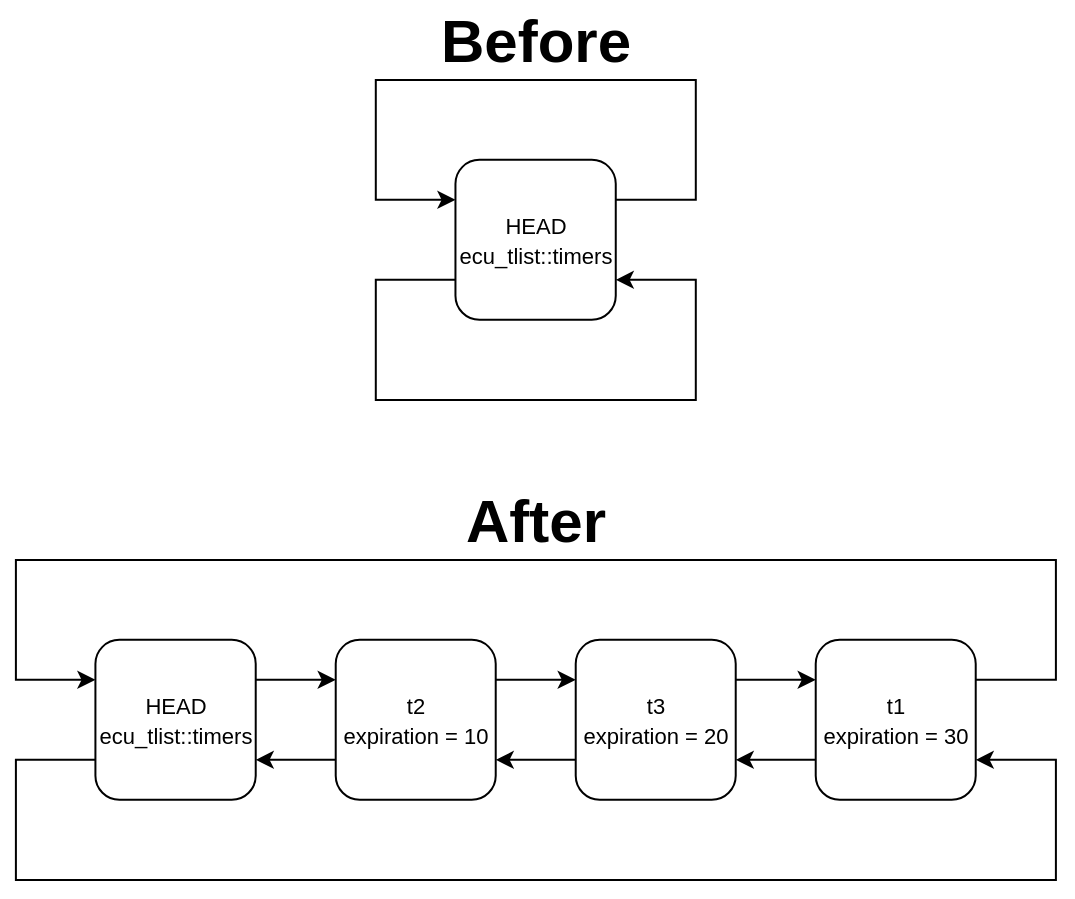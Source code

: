 <mxfile version="22.1.2" type="device" pages="9">
  <diagram id="Ohp1fQpgUQlXFKtqN4Cu" name="tlist_timer_order">
    <mxGraphModel dx="4035" dy="2070" grid="1" gridSize="10" guides="1" tooltips="1" connect="1" arrows="1" fold="1" page="1" pageScale="1" pageWidth="850" pageHeight="1100" math="0" shadow="0">
      <root>
        <mxCell id="0" />
        <mxCell id="1" parent="0" />
        <mxCell id="H4RE4iuhSzOcr-_CDyJS-2" style="edgeStyle=orthogonalEdgeStyle;rounded=0;orthogonalLoop=1;jettySize=auto;html=1;entryX=0;entryY=0.25;entryDx=0;entryDy=0;exitX=1;exitY=0.25;exitDx=0;exitDy=0;" edge="1" parent="1" source="H4RE4iuhSzOcr-_CDyJS-6" target="H4RE4iuhSzOcr-_CDyJS-6">
          <mxGeometry relative="1" as="geometry">
            <mxPoint x="229.73" y="600.89" as="targetPoint" />
            <Array as="points">
              <mxPoint x="339.88" y="580" />
              <mxPoint x="339.88" y="520" />
              <mxPoint x="179.88" y="520" />
              <mxPoint x="179.88" y="580" />
            </Array>
            <mxPoint x="439.73" y="579.92" as="sourcePoint" />
          </mxGeometry>
        </mxCell>
        <mxCell id="H4RE4iuhSzOcr-_CDyJS-5" style="edgeStyle=orthogonalEdgeStyle;rounded=0;orthogonalLoop=1;jettySize=auto;html=1;exitX=0;exitY=0.75;exitDx=0;exitDy=0;entryX=1;entryY=0.75;entryDx=0;entryDy=0;" edge="1" parent="1" source="H4RE4iuhSzOcr-_CDyJS-6" target="H4RE4iuhSzOcr-_CDyJS-6">
          <mxGeometry relative="1" as="geometry">
            <mxPoint x="219.73" y="630.89" as="sourcePoint" />
            <mxPoint x="439.73" y="619.92" as="targetPoint" />
            <Array as="points">
              <mxPoint x="179.88" y="620" />
              <mxPoint x="179.88" y="680" />
              <mxPoint x="339.88" y="680" />
              <mxPoint x="339.88" y="620" />
            </Array>
          </mxGeometry>
        </mxCell>
        <mxCell id="H4RE4iuhSzOcr-_CDyJS-6" value="&lt;font style=&quot;font-size: 11px;&quot;&gt;HEAD&lt;br&gt;ecu_tlist::timers&lt;/font&gt;" style="rounded=1;whiteSpace=wrap;html=1;" vertex="1" parent="1">
          <mxGeometry x="219.73" y="559.92" width="80.15" height="80" as="geometry" />
        </mxCell>
        <mxCell id="H4RE4iuhSzOcr-_CDyJS-19" value="&lt;b&gt;&lt;font style=&quot;font-size: 30px;&quot;&gt;Before&lt;/font&gt;&lt;/b&gt;" style="text;html=1;strokeColor=none;fillColor=none;align=center;verticalAlign=middle;whiteSpace=wrap;rounded=0;" vertex="1" parent="1">
          <mxGeometry x="199.8" y="480" width="120" height="40" as="geometry" />
        </mxCell>
        <mxCell id="H4RE4iuhSzOcr-_CDyJS-21" style="edgeStyle=orthogonalEdgeStyle;rounded=0;orthogonalLoop=1;jettySize=auto;html=1;entryX=0;entryY=0.25;entryDx=0;entryDy=0;exitX=1;exitY=0.25;exitDx=0;exitDy=0;" edge="1" parent="1" source="H4RE4iuhSzOcr-_CDyJS-25" target="H4RE4iuhSzOcr-_CDyJS-23">
          <mxGeometry relative="1" as="geometry">
            <mxPoint x="29.71" y="840.89" as="targetPoint" />
            <Array as="points">
              <mxPoint x="519.94" y="820" />
              <mxPoint x="519.94" y="760" />
              <mxPoint x="-0.06" y="760" />
              <mxPoint x="-0.06" y="820" />
            </Array>
            <mxPoint x="369.86" y="750" as="sourcePoint" />
          </mxGeometry>
        </mxCell>
        <mxCell id="H4RE4iuhSzOcr-_CDyJS-22" style="edgeStyle=orthogonalEdgeStyle;rounded=0;orthogonalLoop=1;jettySize=auto;html=1;exitX=0;exitY=0.75;exitDx=0;exitDy=0;entryX=1;entryY=0.75;entryDx=0;entryDy=0;" edge="1" parent="1" source="H4RE4iuhSzOcr-_CDyJS-23" target="H4RE4iuhSzOcr-_CDyJS-25">
          <mxGeometry relative="1" as="geometry">
            <mxPoint x="19.71" y="870.89" as="sourcePoint" />
            <mxPoint x="319.86" y="950" as="targetPoint" />
            <Array as="points">
              <mxPoint x="-0.06" y="860" />
              <mxPoint x="-0.06" y="920" />
              <mxPoint x="519.94" y="920" />
              <mxPoint x="519.94" y="860" />
            </Array>
          </mxGeometry>
        </mxCell>
        <mxCell id="H4RE4iuhSzOcr-_CDyJS-28" style="edgeStyle=orthogonalEdgeStyle;rounded=0;orthogonalLoop=1;jettySize=auto;html=1;exitX=1;exitY=0.25;exitDx=0;exitDy=0;entryX=0;entryY=0.25;entryDx=0;entryDy=0;" edge="1" parent="1" source="H4RE4iuhSzOcr-_CDyJS-23" target="H4RE4iuhSzOcr-_CDyJS-26">
          <mxGeometry relative="1" as="geometry" />
        </mxCell>
        <mxCell id="H4RE4iuhSzOcr-_CDyJS-23" value="&lt;font style=&quot;font-size: 11px;&quot;&gt;HEAD&lt;br&gt;ecu_tlist::timers&lt;/font&gt;" style="rounded=1;whiteSpace=wrap;html=1;" vertex="1" parent="1">
          <mxGeometry x="39.71" y="799.92" width="80.15" height="80" as="geometry" />
        </mxCell>
        <mxCell id="H4RE4iuhSzOcr-_CDyJS-24" value="&lt;span style=&quot;font-size: 30px;&quot;&gt;&lt;b&gt;After&lt;/b&gt;&lt;/span&gt;" style="text;html=1;strokeColor=none;fillColor=none;align=center;verticalAlign=middle;whiteSpace=wrap;rounded=0;" vertex="1" parent="1">
          <mxGeometry x="199.86" y="720" width="120" height="40" as="geometry" />
        </mxCell>
        <mxCell id="H4RE4iuhSzOcr-_CDyJS-33" style="edgeStyle=orthogonalEdgeStyle;rounded=0;orthogonalLoop=1;jettySize=auto;html=1;exitX=0;exitY=0.75;exitDx=0;exitDy=0;entryX=1;entryY=0.75;entryDx=0;entryDy=0;" edge="1" parent="1" source="H4RE4iuhSzOcr-_CDyJS-25" target="H4RE4iuhSzOcr-_CDyJS-27">
          <mxGeometry relative="1" as="geometry" />
        </mxCell>
        <mxCell id="H4RE4iuhSzOcr-_CDyJS-25" value="&lt;font style=&quot;font-size: 11px;&quot;&gt;t1&lt;br&gt;expiration = 30&lt;/font&gt;" style="rounded=1;whiteSpace=wrap;html=1;" vertex="1" parent="1">
          <mxGeometry x="399.86" y="799.92" width="80" height="80" as="geometry" />
        </mxCell>
        <mxCell id="H4RE4iuhSzOcr-_CDyJS-29" style="edgeStyle=orthogonalEdgeStyle;rounded=0;orthogonalLoop=1;jettySize=auto;html=1;exitX=0;exitY=0.75;exitDx=0;exitDy=0;entryX=1;entryY=0.75;entryDx=0;entryDy=0;" edge="1" parent="1" source="H4RE4iuhSzOcr-_CDyJS-26" target="H4RE4iuhSzOcr-_CDyJS-23">
          <mxGeometry relative="1" as="geometry" />
        </mxCell>
        <mxCell id="H4RE4iuhSzOcr-_CDyJS-30" style="edgeStyle=orthogonalEdgeStyle;rounded=0;orthogonalLoop=1;jettySize=auto;html=1;exitX=1;exitY=0.25;exitDx=0;exitDy=0;entryX=0;entryY=0.25;entryDx=0;entryDy=0;" edge="1" parent="1" source="H4RE4iuhSzOcr-_CDyJS-26" target="H4RE4iuhSzOcr-_CDyJS-27">
          <mxGeometry relative="1" as="geometry" />
        </mxCell>
        <mxCell id="H4RE4iuhSzOcr-_CDyJS-26" value="&lt;font style=&quot;font-size: 11px;&quot;&gt;t2&lt;br&gt;expiration = 10&lt;/font&gt;" style="rounded=1;whiteSpace=wrap;html=1;" vertex="1" parent="1">
          <mxGeometry x="159.86" y="799.92" width="80" height="80" as="geometry" />
        </mxCell>
        <mxCell id="H4RE4iuhSzOcr-_CDyJS-31" style="edgeStyle=orthogonalEdgeStyle;rounded=0;orthogonalLoop=1;jettySize=auto;html=1;exitX=0;exitY=0.75;exitDx=0;exitDy=0;entryX=1;entryY=0.75;entryDx=0;entryDy=0;" edge="1" parent="1" source="H4RE4iuhSzOcr-_CDyJS-27" target="H4RE4iuhSzOcr-_CDyJS-26">
          <mxGeometry relative="1" as="geometry" />
        </mxCell>
        <mxCell id="H4RE4iuhSzOcr-_CDyJS-32" style="edgeStyle=orthogonalEdgeStyle;rounded=0;orthogonalLoop=1;jettySize=auto;html=1;exitX=1;exitY=0.25;exitDx=0;exitDy=0;entryX=0;entryY=0.25;entryDx=0;entryDy=0;" edge="1" parent="1" source="H4RE4iuhSzOcr-_CDyJS-27" target="H4RE4iuhSzOcr-_CDyJS-25">
          <mxGeometry relative="1" as="geometry" />
        </mxCell>
        <mxCell id="H4RE4iuhSzOcr-_CDyJS-27" value="&lt;font style=&quot;font-size: 11px;&quot;&gt;t3&lt;br&gt;expiration = 20&lt;/font&gt;" style="rounded=1;whiteSpace=wrap;html=1;" vertex="1" parent="1">
          <mxGeometry x="279.86" y="799.92" width="80" height="80" as="geometry" />
        </mxCell>
      </root>
    </mxGraphModel>
  </diagram>
  <diagram id="k6gABidVFuxsgKq5AMew" name="tlist_service_order_n">
    <mxGraphModel dx="1960" dy="1274" grid="1" gridSize="10" guides="1" tooltips="1" connect="1" arrows="1" fold="1" page="1" pageScale="1" pageWidth="850" pageHeight="1100" math="0" shadow="0">
      <root>
        <mxCell id="0" />
        <mxCell id="1" parent="0" />
        <mxCell id="d-Jxcah1Ih7opMiraI-Z-1" style="edgeStyle=orthogonalEdgeStyle;rounded=0;orthogonalLoop=1;jettySize=auto;html=1;entryX=0;entryY=0.25;entryDx=0;entryDy=0;exitX=1;exitY=0.25;exitDx=0;exitDy=0;" edge="1" parent="1" source="d-Jxcah1Ih7opMiraI-Z-7" target="d-Jxcah1Ih7opMiraI-Z-4">
          <mxGeometry relative="1" as="geometry">
            <mxPoint x="309.72" y="600.89" as="targetPoint" />
            <Array as="points">
              <mxPoint x="799.95" y="580" />
              <mxPoint x="799.95" y="520" />
              <mxPoint x="279.95" y="520" />
              <mxPoint x="279.95" y="580" />
            </Array>
            <mxPoint x="649.87" y="510" as="sourcePoint" />
          </mxGeometry>
        </mxCell>
        <mxCell id="d-Jxcah1Ih7opMiraI-Z-2" style="edgeStyle=orthogonalEdgeStyle;rounded=0;orthogonalLoop=1;jettySize=auto;html=1;exitX=0;exitY=0.75;exitDx=0;exitDy=0;entryX=1;entryY=0.75;entryDx=0;entryDy=0;" edge="1" parent="1" source="d-Jxcah1Ih7opMiraI-Z-4" target="d-Jxcah1Ih7opMiraI-Z-7">
          <mxGeometry relative="1" as="geometry">
            <mxPoint x="299.72" y="630.89" as="sourcePoint" />
            <mxPoint x="599.87" y="710" as="targetPoint" />
            <Array as="points">
              <mxPoint x="279.95" y="620" />
              <mxPoint x="279.95" y="680" />
              <mxPoint x="799.95" y="680" />
              <mxPoint x="799.95" y="620" />
            </Array>
          </mxGeometry>
        </mxCell>
        <mxCell id="d-Jxcah1Ih7opMiraI-Z-3" style="edgeStyle=orthogonalEdgeStyle;rounded=0;orthogonalLoop=1;jettySize=auto;html=1;exitX=1;exitY=0.25;exitDx=0;exitDy=0;entryX=0;entryY=0.25;entryDx=0;entryDy=0;" edge="1" parent="1" source="d-Jxcah1Ih7opMiraI-Z-4" target="d-Jxcah1Ih7opMiraI-Z-10">
          <mxGeometry relative="1" as="geometry" />
        </mxCell>
        <mxCell id="d-Jxcah1Ih7opMiraI-Z-4" value="&lt;font style=&quot;font-size: 11px;&quot;&gt;HEAD&lt;br&gt;ecu_tlist::timers&lt;/font&gt;" style="rounded=1;whiteSpace=wrap;html=1;" vertex="1" parent="1">
          <mxGeometry x="319.72" y="559.92" width="80.15" height="80" as="geometry" />
        </mxCell>
        <mxCell id="d-Jxcah1Ih7opMiraI-Z-5" value="&lt;span style=&quot;font-size: 30px;&quot;&gt;&lt;b&gt;Start&lt;/b&gt;&lt;/span&gt;" style="text;html=1;strokeColor=none;fillColor=none;align=center;verticalAlign=middle;whiteSpace=wrap;rounded=0;" vertex="1" parent="1">
          <mxGeometry x="479.95" y="480" width="120" height="40" as="geometry" />
        </mxCell>
        <mxCell id="d-Jxcah1Ih7opMiraI-Z-6" style="edgeStyle=orthogonalEdgeStyle;rounded=0;orthogonalLoop=1;jettySize=auto;html=1;exitX=0;exitY=0.75;exitDx=0;exitDy=0;entryX=1;entryY=0.75;entryDx=0;entryDy=0;" edge="1" parent="1" source="d-Jxcah1Ih7opMiraI-Z-7" target="d-Jxcah1Ih7opMiraI-Z-13">
          <mxGeometry relative="1" as="geometry" />
        </mxCell>
        <mxCell id="d-Jxcah1Ih7opMiraI-Z-7" value="&lt;font style=&quot;font-size: 11px;&quot;&gt;t1&lt;br&gt;expiration = 30&lt;/font&gt;" style="rounded=1;whiteSpace=wrap;html=1;" vertex="1" parent="1">
          <mxGeometry x="679.87" y="559.92" width="80" height="80" as="geometry" />
        </mxCell>
        <mxCell id="d-Jxcah1Ih7opMiraI-Z-8" style="edgeStyle=orthogonalEdgeStyle;rounded=0;orthogonalLoop=1;jettySize=auto;html=1;exitX=0;exitY=0.75;exitDx=0;exitDy=0;entryX=1;entryY=0.75;entryDx=0;entryDy=0;" edge="1" parent="1" source="d-Jxcah1Ih7opMiraI-Z-10" target="d-Jxcah1Ih7opMiraI-Z-4">
          <mxGeometry relative="1" as="geometry" />
        </mxCell>
        <mxCell id="d-Jxcah1Ih7opMiraI-Z-9" style="edgeStyle=orthogonalEdgeStyle;rounded=0;orthogonalLoop=1;jettySize=auto;html=1;exitX=1;exitY=0.25;exitDx=0;exitDy=0;entryX=0;entryY=0.25;entryDx=0;entryDy=0;" edge="1" parent="1" source="d-Jxcah1Ih7opMiraI-Z-10" target="d-Jxcah1Ih7opMiraI-Z-13">
          <mxGeometry relative="1" as="geometry" />
        </mxCell>
        <mxCell id="d-Jxcah1Ih7opMiraI-Z-10" value="&lt;font style=&quot;font-size: 11px;&quot;&gt;t2&lt;br&gt;expiration = 10&lt;/font&gt;" style="rounded=1;whiteSpace=wrap;html=1;" vertex="1" parent="1">
          <mxGeometry x="439.87" y="559.92" width="80" height="80" as="geometry" />
        </mxCell>
        <mxCell id="d-Jxcah1Ih7opMiraI-Z-11" style="edgeStyle=orthogonalEdgeStyle;rounded=0;orthogonalLoop=1;jettySize=auto;html=1;exitX=0;exitY=0.75;exitDx=0;exitDy=0;entryX=1;entryY=0.75;entryDx=0;entryDy=0;" edge="1" parent="1" source="d-Jxcah1Ih7opMiraI-Z-13" target="d-Jxcah1Ih7opMiraI-Z-10">
          <mxGeometry relative="1" as="geometry" />
        </mxCell>
        <mxCell id="d-Jxcah1Ih7opMiraI-Z-12" style="edgeStyle=orthogonalEdgeStyle;rounded=0;orthogonalLoop=1;jettySize=auto;html=1;exitX=1;exitY=0.25;exitDx=0;exitDy=0;entryX=0;entryY=0.25;entryDx=0;entryDy=0;" edge="1" parent="1" source="d-Jxcah1Ih7opMiraI-Z-13" target="d-Jxcah1Ih7opMiraI-Z-7">
          <mxGeometry relative="1" as="geometry" />
        </mxCell>
        <mxCell id="d-Jxcah1Ih7opMiraI-Z-13" value="&lt;font style=&quot;font-size: 11px;&quot;&gt;t3&lt;br&gt;expiration = 20&lt;/font&gt;" style="rounded=1;whiteSpace=wrap;html=1;" vertex="1" parent="1">
          <mxGeometry x="559.87" y="559.92" width="80" height="80" as="geometry" />
        </mxCell>
        <mxCell id="d-Jxcah1Ih7opMiraI-Z-14" value="" style="endArrow=classic;html=1;rounded=0;dashed=1;" edge="1" parent="1">
          <mxGeometry width="50" height="50" relative="1" as="geometry">
            <mxPoint x="360" y="720" as="sourcePoint" />
            <mxPoint x="359.95" y="640" as="targetPoint" />
          </mxGeometry>
        </mxCell>
        <mxCell id="d-Jxcah1Ih7opMiraI-Z-15" value="ecu_tlist_service(10)" style="edgeLabel;html=1;align=center;verticalAlign=middle;resizable=0;points=[];" vertex="1" connectable="0" parent="d-Jxcah1Ih7opMiraI-Z-14">
          <mxGeometry x="-0.625" y="2" relative="1" as="geometry">
            <mxPoint x="2" y="15" as="offset" />
          </mxGeometry>
        </mxCell>
        <mxCell id="d-Jxcah1Ih7opMiraI-Z-16" style="edgeStyle=orthogonalEdgeStyle;rounded=0;orthogonalLoop=1;jettySize=auto;html=1;entryX=0;entryY=0.25;entryDx=0;entryDy=0;exitX=1;exitY=0.25;exitDx=0;exitDy=0;" edge="1" parent="1" source="d-Jxcah1Ih7opMiraI-Z-21" target="d-Jxcah1Ih7opMiraI-Z-19">
          <mxGeometry relative="1" as="geometry">
            <mxPoint x="309.66" y="880.9" as="targetPoint" />
            <Array as="points">
              <mxPoint x="799.89" y="860.01" />
              <mxPoint x="799.89" y="800.01" />
              <mxPoint x="279.89" y="800.01" />
              <mxPoint x="279.89" y="860.01" />
            </Array>
            <mxPoint x="649.81" y="790.01" as="sourcePoint" />
          </mxGeometry>
        </mxCell>
        <mxCell id="d-Jxcah1Ih7opMiraI-Z-17" style="edgeStyle=orthogonalEdgeStyle;rounded=0;orthogonalLoop=1;jettySize=auto;html=1;exitX=0;exitY=0.75;exitDx=0;exitDy=0;entryX=1;entryY=0.75;entryDx=0;entryDy=0;" edge="1" parent="1" source="d-Jxcah1Ih7opMiraI-Z-19" target="d-Jxcah1Ih7opMiraI-Z-21">
          <mxGeometry relative="1" as="geometry">
            <mxPoint x="299.66" y="910.9" as="sourcePoint" />
            <mxPoint x="599.81" y="990.01" as="targetPoint" />
            <Array as="points">
              <mxPoint x="279.89" y="900.01" />
              <mxPoint x="279.89" y="960.01" />
              <mxPoint x="799.89" y="960.01" />
              <mxPoint x="799.89" y="900.01" />
            </Array>
          </mxGeometry>
        </mxCell>
        <mxCell id="d-Jxcah1Ih7opMiraI-Z-18" style="edgeStyle=orthogonalEdgeStyle;rounded=0;orthogonalLoop=1;jettySize=auto;html=1;exitX=1;exitY=0.25;exitDx=0;exitDy=0;entryX=0;entryY=0.25;entryDx=0;entryDy=0;" edge="1" parent="1" source="d-Jxcah1Ih7opMiraI-Z-19" target="d-Jxcah1Ih7opMiraI-Z-24">
          <mxGeometry relative="1" as="geometry" />
        </mxCell>
        <mxCell id="d-Jxcah1Ih7opMiraI-Z-19" value="&lt;font style=&quot;font-size: 11px;&quot;&gt;HEAD&lt;br&gt;ecu_tlist::timers&lt;/font&gt;" style="rounded=1;whiteSpace=wrap;html=1;" vertex="1" parent="1">
          <mxGeometry x="319.66" y="839.93" width="80.15" height="80" as="geometry" />
        </mxCell>
        <mxCell id="d-Jxcah1Ih7opMiraI-Z-20" style="edgeStyle=orthogonalEdgeStyle;rounded=0;orthogonalLoop=1;jettySize=auto;html=1;exitX=0;exitY=0.75;exitDx=0;exitDy=0;entryX=1;entryY=0.75;entryDx=0;entryDy=0;" edge="1" parent="1" source="d-Jxcah1Ih7opMiraI-Z-21" target="d-Jxcah1Ih7opMiraI-Z-27">
          <mxGeometry relative="1" as="geometry" />
        </mxCell>
        <mxCell id="d-Jxcah1Ih7opMiraI-Z-21" value="&lt;font style=&quot;font-size: 11px;&quot;&gt;t1&lt;br&gt;expiration = 30&lt;/font&gt;" style="rounded=1;whiteSpace=wrap;html=1;" vertex="1" parent="1">
          <mxGeometry x="679.81" y="839.93" width="80" height="80" as="geometry" />
        </mxCell>
        <mxCell id="d-Jxcah1Ih7opMiraI-Z-22" style="edgeStyle=orthogonalEdgeStyle;rounded=0;orthogonalLoop=1;jettySize=auto;html=1;exitX=0;exitY=0.75;exitDx=0;exitDy=0;entryX=1;entryY=0.75;entryDx=0;entryDy=0;" edge="1" parent="1" source="d-Jxcah1Ih7opMiraI-Z-24" target="d-Jxcah1Ih7opMiraI-Z-19">
          <mxGeometry relative="1" as="geometry" />
        </mxCell>
        <mxCell id="d-Jxcah1Ih7opMiraI-Z-23" style="edgeStyle=orthogonalEdgeStyle;rounded=0;orthogonalLoop=1;jettySize=auto;html=1;exitX=1;exitY=0.25;exitDx=0;exitDy=0;entryX=0;entryY=0.25;entryDx=0;entryDy=0;" edge="1" parent="1" source="d-Jxcah1Ih7opMiraI-Z-24" target="d-Jxcah1Ih7opMiraI-Z-27">
          <mxGeometry relative="1" as="geometry" />
        </mxCell>
        <mxCell id="d-Jxcah1Ih7opMiraI-Z-24" value="&lt;font style=&quot;font-size: 11px;&quot;&gt;t2&lt;br&gt;expiration = 10&lt;/font&gt;" style="rounded=1;whiteSpace=wrap;html=1;" vertex="1" parent="1">
          <mxGeometry x="439.81" y="839.93" width="80" height="80" as="geometry" />
        </mxCell>
        <mxCell id="d-Jxcah1Ih7opMiraI-Z-25" style="edgeStyle=orthogonalEdgeStyle;rounded=0;orthogonalLoop=1;jettySize=auto;html=1;exitX=0;exitY=0.75;exitDx=0;exitDy=0;entryX=1;entryY=0.75;entryDx=0;entryDy=0;" edge="1" parent="1" source="d-Jxcah1Ih7opMiraI-Z-27" target="d-Jxcah1Ih7opMiraI-Z-24">
          <mxGeometry relative="1" as="geometry" />
        </mxCell>
        <mxCell id="d-Jxcah1Ih7opMiraI-Z-26" style="edgeStyle=orthogonalEdgeStyle;rounded=0;orthogonalLoop=1;jettySize=auto;html=1;exitX=1;exitY=0.25;exitDx=0;exitDy=0;entryX=0;entryY=0.25;entryDx=0;entryDy=0;" edge="1" parent="1" source="d-Jxcah1Ih7opMiraI-Z-27" target="d-Jxcah1Ih7opMiraI-Z-21">
          <mxGeometry relative="1" as="geometry" />
        </mxCell>
        <mxCell id="d-Jxcah1Ih7opMiraI-Z-27" value="&lt;font style=&quot;font-size: 11px;&quot;&gt;t3&lt;br&gt;expiration = 20&lt;/font&gt;" style="rounded=1;whiteSpace=wrap;html=1;" vertex="1" parent="1">
          <mxGeometry x="559.81" y="839.93" width="80" height="80" as="geometry" />
        </mxCell>
        <mxCell id="d-Jxcah1Ih7opMiraI-Z-28" value="" style="endArrow=classic;html=1;rounded=0;dashed=1;" edge="1" parent="1">
          <mxGeometry width="50" height="50" relative="1" as="geometry">
            <mxPoint x="480" y="1000" as="sourcePoint" />
            <mxPoint x="479.39" y="919.93" as="targetPoint" />
          </mxGeometry>
        </mxCell>
        <mxCell id="d-Jxcah1Ih7opMiraI-Z-29" value="expired. remove timer." style="edgeLabel;html=1;align=center;verticalAlign=middle;resizable=0;points=[];" vertex="1" connectable="0" parent="d-Jxcah1Ih7opMiraI-Z-28">
          <mxGeometry x="-0.523" y="1" relative="1" as="geometry">
            <mxPoint x="1" y="19" as="offset" />
          </mxGeometry>
        </mxCell>
        <mxCell id="d-Jxcah1Ih7opMiraI-Z-30" style="edgeStyle=orthogonalEdgeStyle;rounded=0;orthogonalLoop=1;jettySize=auto;html=1;entryX=0;entryY=0.25;entryDx=0;entryDy=0;exitX=1;exitY=0.25;exitDx=0;exitDy=0;" edge="1" parent="1" source="d-Jxcah1Ih7opMiraI-Z-35" target="d-Jxcah1Ih7opMiraI-Z-33">
          <mxGeometry relative="1" as="geometry">
            <mxPoint x="369.61" y="1160.83" as="targetPoint" />
            <Array as="points">
              <mxPoint x="739.93" y="1139.97" />
              <mxPoint x="739.93" y="1079.97" />
              <mxPoint x="339.93" y="1079.97" />
              <mxPoint x="339.93" y="1139.97" />
            </Array>
            <mxPoint x="709.76" y="1069.94" as="sourcePoint" />
          </mxGeometry>
        </mxCell>
        <mxCell id="d-Jxcah1Ih7opMiraI-Z-31" style="edgeStyle=orthogonalEdgeStyle;rounded=0;orthogonalLoop=1;jettySize=auto;html=1;exitX=0;exitY=0.75;exitDx=0;exitDy=0;entryX=1;entryY=0.75;entryDx=0;entryDy=0;" edge="1" parent="1" source="d-Jxcah1Ih7opMiraI-Z-33" target="d-Jxcah1Ih7opMiraI-Z-35">
          <mxGeometry relative="1" as="geometry">
            <mxPoint x="359.61" y="1190.83" as="sourcePoint" />
            <mxPoint x="659.76" y="1269.94" as="targetPoint" />
            <Array as="points">
              <mxPoint x="339.93" y="1179.97" />
              <mxPoint x="339.93" y="1239.97" />
              <mxPoint x="739.93" y="1239.97" />
              <mxPoint x="739.93" y="1179.97" />
            </Array>
          </mxGeometry>
        </mxCell>
        <mxCell id="d-Jxcah1Ih7opMiraI-Z-32" style="edgeStyle=orthogonalEdgeStyle;rounded=0;orthogonalLoop=1;jettySize=auto;html=1;exitX=1;exitY=0.25;exitDx=0;exitDy=0;entryX=0;entryY=0.25;entryDx=0;entryDy=0;" edge="1" parent="1" source="d-Jxcah1Ih7opMiraI-Z-33" target="d-Jxcah1Ih7opMiraI-Z-38">
          <mxGeometry relative="1" as="geometry">
            <mxPoint x="499.76" y="1139.86" as="targetPoint" />
          </mxGeometry>
        </mxCell>
        <mxCell id="d-Jxcah1Ih7opMiraI-Z-33" value="&lt;font style=&quot;font-size: 11px;&quot;&gt;HEAD&lt;br&gt;ecu_tlist::timers&lt;/font&gt;" style="rounded=1;whiteSpace=wrap;html=1;" vertex="1" parent="1">
          <mxGeometry x="379.61" y="1119.86" width="80.15" height="80" as="geometry" />
        </mxCell>
        <mxCell id="d-Jxcah1Ih7opMiraI-Z-34" style="edgeStyle=orthogonalEdgeStyle;rounded=0;orthogonalLoop=1;jettySize=auto;html=1;exitX=0;exitY=0.75;exitDx=0;exitDy=0;entryX=1;entryY=0.75;entryDx=0;entryDy=0;" edge="1" parent="1" source="d-Jxcah1Ih7opMiraI-Z-35" target="d-Jxcah1Ih7opMiraI-Z-38">
          <mxGeometry relative="1" as="geometry" />
        </mxCell>
        <mxCell id="d-Jxcah1Ih7opMiraI-Z-35" value="&lt;font style=&quot;font-size: 11px;&quot;&gt;t1&lt;br&gt;expiration = 30&lt;/font&gt;" style="rounded=1;whiteSpace=wrap;html=1;" vertex="1" parent="1">
          <mxGeometry x="619.84" y="1119.86" width="80" height="80" as="geometry" />
        </mxCell>
        <mxCell id="d-Jxcah1Ih7opMiraI-Z-36" style="edgeStyle=orthogonalEdgeStyle;rounded=0;orthogonalLoop=1;jettySize=auto;html=1;exitX=0;exitY=0.75;exitDx=0;exitDy=0;entryX=1;entryY=0.75;entryDx=0;entryDy=0;" edge="1" parent="1" source="d-Jxcah1Ih7opMiraI-Z-38" target="d-Jxcah1Ih7opMiraI-Z-33">
          <mxGeometry relative="1" as="geometry">
            <mxPoint x="499.76" y="1179.86" as="sourcePoint" />
          </mxGeometry>
        </mxCell>
        <mxCell id="d-Jxcah1Ih7opMiraI-Z-37" style="edgeStyle=orthogonalEdgeStyle;rounded=0;orthogonalLoop=1;jettySize=auto;html=1;exitX=1;exitY=0.25;exitDx=0;exitDy=0;entryX=0;entryY=0.25;entryDx=0;entryDy=0;" edge="1" parent="1" source="d-Jxcah1Ih7opMiraI-Z-38" target="d-Jxcah1Ih7opMiraI-Z-35">
          <mxGeometry relative="1" as="geometry" />
        </mxCell>
        <mxCell id="d-Jxcah1Ih7opMiraI-Z-38" value="&lt;font style=&quot;font-size: 11px;&quot;&gt;t3&lt;br&gt;expiration = 20&lt;/font&gt;" style="rounded=1;whiteSpace=wrap;html=1;" vertex="1" parent="1">
          <mxGeometry x="499.84" y="1119.86" width="80" height="80" as="geometry" />
        </mxCell>
        <mxCell id="d-Jxcah1Ih7opMiraI-Z-39" value="" style="endArrow=classic;html=1;rounded=0;dashed=1;entryX=0.5;entryY=1;entryDx=0;entryDy=0;" edge="1" parent="1" target="d-Jxcah1Ih7opMiraI-Z-38">
          <mxGeometry width="50" height="50" relative="1" as="geometry">
            <mxPoint x="540" y="1280" as="sourcePoint" />
            <mxPoint x="539.84" y="1199.86" as="targetPoint" />
          </mxGeometry>
        </mxCell>
        <mxCell id="d-Jxcah1Ih7opMiraI-Z-40" value="not expired. function exits." style="edgeLabel;html=1;align=center;verticalAlign=middle;resizable=0;points=[];" vertex="1" connectable="0" parent="d-Jxcah1Ih7opMiraI-Z-39">
          <mxGeometry x="-0.523" y="1" relative="1" as="geometry">
            <mxPoint x="1" y="19" as="offset" />
          </mxGeometry>
        </mxCell>
        <mxCell id="d-Jxcah1Ih7opMiraI-Z-41" value="&lt;span style=&quot;font-size: 30px;&quot;&gt;&lt;b&gt;Next&lt;/b&gt;&lt;/span&gt;" style="text;html=1;strokeColor=none;fillColor=none;align=center;verticalAlign=middle;whiteSpace=wrap;rounded=0;" vertex="1" parent="1">
          <mxGeometry x="479.89" y="760" width="120" height="40" as="geometry" />
        </mxCell>
        <mxCell id="d-Jxcah1Ih7opMiraI-Z-42" value="&lt;span style=&quot;font-size: 30px;&quot;&gt;&lt;b&gt;Next&lt;/b&gt;&lt;/span&gt;" style="text;html=1;strokeColor=none;fillColor=none;align=center;verticalAlign=middle;whiteSpace=wrap;rounded=0;" vertex="1" parent="1">
          <mxGeometry x="479.94" y="1040" width="120" height="40" as="geometry" />
        </mxCell>
      </root>
    </mxGraphModel>
  </diagram>
  <diagram id="O0UehFCr_OptI8cxTbrW" name="tlist_absolute_expiration_date_oneshot">
    <mxGraphModel dx="2316" dy="405" grid="1" gridSize="10" guides="1" tooltips="1" connect="1" arrows="1" fold="1" page="1" pageScale="1" pageWidth="850" pageHeight="1100" math="0" shadow="0">
      <root>
        <mxCell id="0" />
        <mxCell id="1" parent="0" />
        <mxCell id="38M5UB-_OBlqBmZX81AP-1" style="edgeStyle=orthogonalEdgeStyle;rounded=0;orthogonalLoop=1;jettySize=auto;html=1;entryX=0;entryY=0.25;entryDx=0;entryDy=0;exitX=1;exitY=0.25;exitDx=0;exitDy=0;" edge="1" parent="1" source="38M5UB-_OBlqBmZX81AP-3" target="38M5UB-_OBlqBmZX81AP-3">
          <mxGeometry relative="1" as="geometry">
            <mxPoint x="269.94" y="1560.67" as="targetPoint" />
            <Array as="points">
              <mxPoint x="380.09" y="1539.78" />
              <mxPoint x="380.09" y="1479.78" />
              <mxPoint x="220.09" y="1479.78" />
              <mxPoint x="220.09" y="1539.78" />
            </Array>
            <mxPoint x="479.94" y="1539.7" as="sourcePoint" />
          </mxGeometry>
        </mxCell>
        <mxCell id="38M5UB-_OBlqBmZX81AP-2" style="edgeStyle=orthogonalEdgeStyle;rounded=0;orthogonalLoop=1;jettySize=auto;html=1;exitX=0;exitY=0.75;exitDx=0;exitDy=0;entryX=1;entryY=0.75;entryDx=0;entryDy=0;" edge="1" parent="1" source="38M5UB-_OBlqBmZX81AP-3" target="38M5UB-_OBlqBmZX81AP-3">
          <mxGeometry relative="1" as="geometry">
            <mxPoint x="259.94" y="1590.67" as="sourcePoint" />
            <mxPoint x="479.94" y="1579.7" as="targetPoint" />
            <Array as="points">
              <mxPoint x="220.09" y="1579.78" />
              <mxPoint x="220.09" y="1639.78" />
              <mxPoint x="380.09" y="1639.78" />
              <mxPoint x="380.09" y="1579.78" />
            </Array>
          </mxGeometry>
        </mxCell>
        <mxCell id="38M5UB-_OBlqBmZX81AP-3" value="&lt;font style=&quot;font-size: 10px;&quot;&gt;HEAD&lt;br&gt;ecu_tlist::timers&lt;/font&gt;" style="rounded=1;whiteSpace=wrap;html=1;" vertex="1" parent="1">
          <mxGeometry x="259.94" y="1519.7" width="80.15" height="80" as="geometry" />
        </mxCell>
        <mxCell id="38M5UB-_OBlqBmZX81AP-4" value="&lt;b&gt;&lt;font style=&quot;font-size: 30px;&quot;&gt;Start&lt;/font&gt;&lt;/b&gt;" style="text;html=1;strokeColor=none;fillColor=none;align=center;verticalAlign=middle;whiteSpace=wrap;rounded=0;" vertex="1" parent="1">
          <mxGeometry x="240.01" y="1439.78" width="120" height="40" as="geometry" />
        </mxCell>
        <mxCell id="38M5UB-_OBlqBmZX81AP-5" value="" style="endArrow=classic;html=1;rounded=0;dashed=1;entryX=0.5;entryY=1;entryDx=0;entryDy=0;" edge="1" parent="1" target="38M5UB-_OBlqBmZX81AP-3">
          <mxGeometry width="50" height="50" relative="1" as="geometry">
            <mxPoint x="300.26" y="1659.78" as="sourcePoint" />
            <mxPoint x="299.77" y="1599.7" as="targetPoint" />
          </mxGeometry>
        </mxCell>
        <mxCell id="38M5UB-_OBlqBmZX81AP-6" value="current = 0" style="edgeLabel;html=1;align=center;verticalAlign=middle;resizable=0;points=[];" vertex="1" connectable="0" parent="38M5UB-_OBlqBmZX81AP-5">
          <mxGeometry x="-0.523" y="1" relative="1" as="geometry">
            <mxPoint x="1" y="14" as="offset" />
          </mxGeometry>
        </mxCell>
        <mxCell id="38M5UB-_OBlqBmZX81AP-7" style="edgeStyle=orthogonalEdgeStyle;rounded=0;orthogonalLoop=1;jettySize=auto;html=1;entryX=0;entryY=0.25;entryDx=0;entryDy=0;exitX=1;exitY=0.25;exitDx=0;exitDy=0;" edge="1" parent="1" source="38M5UB-_OBlqBmZX81AP-14" target="38M5UB-_OBlqBmZX81AP-10">
          <mxGeometry relative="1" as="geometry">
            <mxPoint x="209.62" y="1820.64" as="targetPoint" />
            <Array as="points">
              <mxPoint x="440.01" y="1799.78" />
              <mxPoint x="440.01" y="1739.78" />
              <mxPoint x="160.01" y="1739.78" />
              <mxPoint x="160.01" y="1799.78" />
            </Array>
            <mxPoint x="419.62" y="1799.67" as="sourcePoint" />
          </mxGeometry>
        </mxCell>
        <mxCell id="38M5UB-_OBlqBmZX81AP-8" style="edgeStyle=orthogonalEdgeStyle;rounded=0;orthogonalLoop=1;jettySize=auto;html=1;exitX=0;exitY=0.75;exitDx=0;exitDy=0;entryX=1;entryY=0.75;entryDx=0;entryDy=0;" edge="1" parent="1" source="38M5UB-_OBlqBmZX81AP-10" target="38M5UB-_OBlqBmZX81AP-14">
          <mxGeometry relative="1" as="geometry">
            <mxPoint x="199.62" y="1850.64" as="sourcePoint" />
            <mxPoint x="419.62" y="1839.67" as="targetPoint" />
            <Array as="points">
              <mxPoint x="160.01" y="1839.78" />
              <mxPoint x="160.01" y="1899.78" />
              <mxPoint x="440.01" y="1899.78" />
              <mxPoint x="440.01" y="1839.78" />
            </Array>
          </mxGeometry>
        </mxCell>
        <mxCell id="38M5UB-_OBlqBmZX81AP-9" style="edgeStyle=orthogonalEdgeStyle;rounded=0;orthogonalLoop=1;jettySize=auto;html=1;exitX=1;exitY=0.25;exitDx=0;exitDy=0;entryX=0;entryY=0.25;entryDx=0;entryDy=0;" edge="1" parent="1" source="38M5UB-_OBlqBmZX81AP-10" target="38M5UB-_OBlqBmZX81AP-14">
          <mxGeometry relative="1" as="geometry" />
        </mxCell>
        <mxCell id="38M5UB-_OBlqBmZX81AP-10" value="&lt;font style=&quot;font-size: 10px;&quot;&gt;HEAD&lt;br&gt;ecu_tlist::timers&lt;/font&gt;" style="rounded=1;whiteSpace=wrap;html=1;" vertex="1" parent="1">
          <mxGeometry x="199.62" y="1779.67" width="80.15" height="80" as="geometry" />
        </mxCell>
        <mxCell id="38M5UB-_OBlqBmZX81AP-11" value="" style="endArrow=classic;html=1;rounded=0;dashed=1;entryX=0.5;entryY=1;entryDx=0;entryDy=0;" edge="1" parent="1" target="38M5UB-_OBlqBmZX81AP-10">
          <mxGeometry width="50" height="50" relative="1" as="geometry">
            <mxPoint x="239.26" y="1919.78" as="sourcePoint" />
            <mxPoint x="239.45" y="1859.67" as="targetPoint" />
          </mxGeometry>
        </mxCell>
        <mxCell id="38M5UB-_OBlqBmZX81AP-12" value="current = 0" style="edgeLabel;html=1;align=center;verticalAlign=middle;resizable=0;points=[];" vertex="1" connectable="0" parent="38M5UB-_OBlqBmZX81AP-11">
          <mxGeometry x="-0.523" y="1" relative="1" as="geometry">
            <mxPoint x="1" y="14" as="offset" />
          </mxGeometry>
        </mxCell>
        <mxCell id="38M5UB-_OBlqBmZX81AP-13" style="edgeStyle=orthogonalEdgeStyle;rounded=0;orthogonalLoop=1;jettySize=auto;html=1;exitX=0;exitY=0.75;exitDx=0;exitDy=0;entryX=1;entryY=0.75;entryDx=0;entryDy=0;" edge="1" parent="1" source="38M5UB-_OBlqBmZX81AP-14" target="38M5UB-_OBlqBmZX81AP-10">
          <mxGeometry relative="1" as="geometry" />
        </mxCell>
        <mxCell id="38M5UB-_OBlqBmZX81AP-14" value="&lt;font style=&quot;font-size: 10px;&quot;&gt;t1&lt;br&gt;expiration = 100&lt;/font&gt;" style="rounded=1;whiteSpace=wrap;html=1;" vertex="1" parent="1">
          <mxGeometry x="319.93" y="1779.67" width="80" height="80" as="geometry" />
        </mxCell>
        <mxCell id="38M5UB-_OBlqBmZX81AP-15" style="edgeStyle=orthogonalEdgeStyle;rounded=0;orthogonalLoop=1;jettySize=auto;html=1;entryX=0;entryY=0.25;entryDx=0;entryDy=0;exitX=1;exitY=0.25;exitDx=0;exitDy=0;" edge="1" parent="1" source="38M5UB-_OBlqBmZX81AP-22" target="38M5UB-_OBlqBmZX81AP-18">
          <mxGeometry relative="1" as="geometry">
            <mxPoint x="209.75" y="2080.64" as="targetPoint" />
            <Array as="points">
              <mxPoint x="440.14" y="2059.78" />
              <mxPoint x="440.14" y="1999.78" />
              <mxPoint x="160.14" y="1999.78" />
              <mxPoint x="160.14" y="2059.78" />
            </Array>
            <mxPoint x="419.75" y="2059.67" as="sourcePoint" />
          </mxGeometry>
        </mxCell>
        <mxCell id="38M5UB-_OBlqBmZX81AP-16" style="edgeStyle=orthogonalEdgeStyle;rounded=0;orthogonalLoop=1;jettySize=auto;html=1;exitX=0;exitY=0.75;exitDx=0;exitDy=0;entryX=1;entryY=0.75;entryDx=0;entryDy=0;" edge="1" parent="1" source="38M5UB-_OBlqBmZX81AP-18" target="38M5UB-_OBlqBmZX81AP-22">
          <mxGeometry relative="1" as="geometry">
            <mxPoint x="199.75" y="2110.64" as="sourcePoint" />
            <mxPoint x="419.75" y="2099.67" as="targetPoint" />
            <Array as="points">
              <mxPoint x="160.14" y="2099.78" />
              <mxPoint x="160.14" y="2159.78" />
              <mxPoint x="440.14" y="2159.78" />
              <mxPoint x="440.14" y="2099.78" />
            </Array>
          </mxGeometry>
        </mxCell>
        <mxCell id="38M5UB-_OBlqBmZX81AP-17" style="edgeStyle=orthogonalEdgeStyle;rounded=0;orthogonalLoop=1;jettySize=auto;html=1;exitX=1;exitY=0.25;exitDx=0;exitDy=0;entryX=0;entryY=0.25;entryDx=0;entryDy=0;" edge="1" parent="1" source="38M5UB-_OBlqBmZX81AP-18" target="38M5UB-_OBlqBmZX81AP-22">
          <mxGeometry relative="1" as="geometry" />
        </mxCell>
        <mxCell id="38M5UB-_OBlqBmZX81AP-18" value="&lt;font style=&quot;font-size: 10px;&quot;&gt;HEAD&lt;br&gt;ecu_tlist::timers&lt;/font&gt;" style="rounded=1;whiteSpace=wrap;html=1;" vertex="1" parent="1">
          <mxGeometry x="199.75" y="2039.67" width="80.15" height="80" as="geometry" />
        </mxCell>
        <mxCell id="38M5UB-_OBlqBmZX81AP-19" value="" style="endArrow=classic;html=1;rounded=0;dashed=1;entryX=0.5;entryY=1;entryDx=0;entryDy=0;" edge="1" parent="1" target="38M5UB-_OBlqBmZX81AP-18">
          <mxGeometry width="50" height="50" relative="1" as="geometry">
            <mxPoint x="239.39" y="2179.78" as="sourcePoint" />
            <mxPoint x="239.58" y="2119.67" as="targetPoint" />
          </mxGeometry>
        </mxCell>
        <mxCell id="38M5UB-_OBlqBmZX81AP-20" value="current = 95" style="edgeLabel;html=1;align=center;verticalAlign=middle;resizable=0;points=[];" vertex="1" connectable="0" parent="38M5UB-_OBlqBmZX81AP-19">
          <mxGeometry x="-0.523" y="1" relative="1" as="geometry">
            <mxPoint x="1" y="14" as="offset" />
          </mxGeometry>
        </mxCell>
        <mxCell id="38M5UB-_OBlqBmZX81AP-21" style="edgeStyle=orthogonalEdgeStyle;rounded=0;orthogonalLoop=1;jettySize=auto;html=1;exitX=0;exitY=0.75;exitDx=0;exitDy=0;entryX=1;entryY=0.75;entryDx=0;entryDy=0;" edge="1" parent="1" source="38M5UB-_OBlqBmZX81AP-22" target="38M5UB-_OBlqBmZX81AP-18">
          <mxGeometry relative="1" as="geometry" />
        </mxCell>
        <mxCell id="38M5UB-_OBlqBmZX81AP-22" value="&lt;font style=&quot;font-size: 10px;&quot;&gt;t1&lt;br&gt;expiration = 100&lt;/font&gt;" style="rounded=1;whiteSpace=wrap;html=1;" vertex="1" parent="1">
          <mxGeometry x="320.06" y="2039.67" width="80" height="80" as="geometry" />
        </mxCell>
        <mxCell id="38M5UB-_OBlqBmZX81AP-23" value="&lt;b&gt;&lt;font style=&quot;font-size: 30px;&quot;&gt;ecu_tlist_timer_arm(&amp;amp;tlist, &amp;amp;t1, 100, ...)&lt;/font&gt;&lt;/b&gt;" style="text;html=1;strokeColor=none;fillColor=none;align=center;verticalAlign=middle;whiteSpace=wrap;rounded=0;" vertex="1" parent="1">
          <mxGeometry y="1699.78" width="600" height="40" as="geometry" />
        </mxCell>
        <mxCell id="38M5UB-_OBlqBmZX81AP-24" value="&lt;b&gt;&lt;font style=&quot;font-size: 30px;&quot;&gt;ecu_tlist_service(95)&lt;/font&gt;&lt;/b&gt;" style="text;html=1;strokeColor=none;fillColor=none;align=center;verticalAlign=middle;whiteSpace=wrap;rounded=0;" vertex="1" parent="1">
          <mxGeometry x="140.1" y="1959.78" width="320.08" height="40" as="geometry" />
        </mxCell>
        <mxCell id="38M5UB-_OBlqBmZX81AP-25" style="edgeStyle=orthogonalEdgeStyle;rounded=0;orthogonalLoop=1;jettySize=auto;html=1;entryX=0;entryY=0.25;entryDx=0;entryDy=0;exitX=1;exitY=0.25;exitDx=0;exitDy=0;" edge="1" parent="1" source="38M5UB-_OBlqBmZX81AP-36" target="38M5UB-_OBlqBmZX81AP-28">
          <mxGeometry relative="1" as="geometry">
            <mxPoint x="139.64" y="2340.64" as="targetPoint" />
            <Array as="points">
              <mxPoint x="510.28" y="2319.78" />
              <mxPoint x="510.28" y="2259.78" />
              <mxPoint x="90.28" y="2259.78" />
              <mxPoint x="90.28" y="2319.78" />
            </Array>
            <mxPoint x="620.28" y="2259.78" as="sourcePoint" />
          </mxGeometry>
        </mxCell>
        <mxCell id="38M5UB-_OBlqBmZX81AP-26" style="edgeStyle=orthogonalEdgeStyle;rounded=0;orthogonalLoop=1;jettySize=auto;html=1;exitX=0;exitY=0.75;exitDx=0;exitDy=0;entryX=1;entryY=0.75;entryDx=0;entryDy=0;" edge="1" parent="1" source="38M5UB-_OBlqBmZX81AP-28" target="38M5UB-_OBlqBmZX81AP-36">
          <mxGeometry relative="1" as="geometry">
            <mxPoint x="129.64" y="2370.64" as="sourcePoint" />
            <mxPoint x="349.64" y="2359.67" as="targetPoint" />
            <Array as="points">
              <mxPoint x="90.28" y="2359.78" />
              <mxPoint x="90.28" y="2419.78" />
              <mxPoint x="510.28" y="2419.78" />
              <mxPoint x="510.28" y="2359.78" />
            </Array>
          </mxGeometry>
        </mxCell>
        <mxCell id="38M5UB-_OBlqBmZX81AP-27" style="edgeStyle=orthogonalEdgeStyle;rounded=0;orthogonalLoop=1;jettySize=auto;html=1;exitX=1;exitY=0.25;exitDx=0;exitDy=0;entryX=0;entryY=0.25;entryDx=0;entryDy=0;" edge="1" parent="1" source="38M5UB-_OBlqBmZX81AP-28" target="38M5UB-_OBlqBmZX81AP-33">
          <mxGeometry relative="1" as="geometry" />
        </mxCell>
        <mxCell id="38M5UB-_OBlqBmZX81AP-28" value="&lt;font style=&quot;font-size: 10px;&quot;&gt;HEAD&lt;br&gt;ecu_tlist::timers&lt;/font&gt;" style="rounded=1;whiteSpace=wrap;html=1;" vertex="1" parent="1">
          <mxGeometry x="129.64" y="2299.67" width="80.15" height="80" as="geometry" />
        </mxCell>
        <mxCell id="38M5UB-_OBlqBmZX81AP-29" value="" style="endArrow=classic;html=1;rounded=0;dashed=1;entryX=0.5;entryY=1;entryDx=0;entryDy=0;" edge="1" parent="1" target="38M5UB-_OBlqBmZX81AP-28">
          <mxGeometry width="50" height="50" relative="1" as="geometry">
            <mxPoint x="169.28" y="2439.78" as="sourcePoint" />
            <mxPoint x="169.47" y="2379.67" as="targetPoint" />
          </mxGeometry>
        </mxCell>
        <mxCell id="38M5UB-_OBlqBmZX81AP-30" value="current = 95" style="edgeLabel;html=1;align=center;verticalAlign=middle;resizable=0;points=[];" vertex="1" connectable="0" parent="38M5UB-_OBlqBmZX81AP-29">
          <mxGeometry x="-0.523" y="1" relative="1" as="geometry">
            <mxPoint x="1" y="14" as="offset" />
          </mxGeometry>
        </mxCell>
        <mxCell id="38M5UB-_OBlqBmZX81AP-31" style="edgeStyle=orthogonalEdgeStyle;rounded=0;orthogonalLoop=1;jettySize=auto;html=1;exitX=0;exitY=0.75;exitDx=0;exitDy=0;entryX=1;entryY=0.75;entryDx=0;entryDy=0;" edge="1" parent="1" source="38M5UB-_OBlqBmZX81AP-33" target="38M5UB-_OBlqBmZX81AP-28">
          <mxGeometry relative="1" as="geometry" />
        </mxCell>
        <mxCell id="38M5UB-_OBlqBmZX81AP-32" style="edgeStyle=orthogonalEdgeStyle;rounded=0;orthogonalLoop=1;jettySize=auto;html=1;exitX=1;exitY=0.25;exitDx=0;exitDy=0;entryX=0;entryY=0.25;entryDx=0;entryDy=0;" edge="1" parent="1" source="38M5UB-_OBlqBmZX81AP-33" target="38M5UB-_OBlqBmZX81AP-36">
          <mxGeometry relative="1" as="geometry" />
        </mxCell>
        <mxCell id="38M5UB-_OBlqBmZX81AP-33" value="&lt;font style=&quot;font-size: 10px;&quot;&gt;t1&lt;br&gt;expiration = 100&lt;/font&gt;" style="rounded=1;whiteSpace=wrap;html=1;" vertex="1" parent="1">
          <mxGeometry x="249.95" y="2299.67" width="80" height="80" as="geometry" />
        </mxCell>
        <mxCell id="38M5UB-_OBlqBmZX81AP-34" value="&lt;b&gt;&lt;font style=&quot;font-size: 30px;&quot;&gt;ecu_tlist_timer_arm(&amp;amp;tlist, &amp;amp;t2, 20, ...)&lt;/font&gt;&lt;/b&gt;" style="text;html=1;strokeColor=none;fillColor=none;align=center;verticalAlign=middle;whiteSpace=wrap;rounded=0;" vertex="1" parent="1">
          <mxGeometry x="0.14" y="2219.78" width="600" height="40" as="geometry" />
        </mxCell>
        <mxCell id="38M5UB-_OBlqBmZX81AP-35" style="edgeStyle=orthogonalEdgeStyle;rounded=0;orthogonalLoop=1;jettySize=auto;html=1;exitX=0;exitY=0.75;exitDx=0;exitDy=0;entryX=1;entryY=0.75;entryDx=0;entryDy=0;" edge="1" parent="1" source="38M5UB-_OBlqBmZX81AP-36" target="38M5UB-_OBlqBmZX81AP-33">
          <mxGeometry relative="1" as="geometry" />
        </mxCell>
        <mxCell id="38M5UB-_OBlqBmZX81AP-36" value="&lt;span style=&quot;font-size: 10px;&quot;&gt;t2&lt;br&gt;expiration = 115&lt;br&gt;&lt;/span&gt;" style="rounded=1;whiteSpace=wrap;html=1;" vertex="1" parent="1">
          <mxGeometry x="380.28" y="2299.67" width="80" height="80" as="geometry" />
        </mxCell>
      </root>
    </mxGraphModel>
  </diagram>
  <diagram id="MMuqQTlSR-UeGNoPBjQm" name="tlist_absolute_expiration_date_periodic">
    <mxGraphModel dx="1820" dy="-1017" grid="1" gridSize="10" guides="1" tooltips="1" connect="1" arrows="1" fold="1" page="1" pageScale="1" pageWidth="850" pageHeight="1100" math="0" shadow="0">
      <root>
        <mxCell id="0" />
        <mxCell id="1" parent="0" />
        <mxCell id="xM_LPt6vZcwhtuCWuulI-1" style="edgeStyle=orthogonalEdgeStyle;rounded=0;orthogonalLoop=1;jettySize=auto;html=1;entryX=0;entryY=0.25;entryDx=0;entryDy=0;exitX=1;exitY=0.25;exitDx=0;exitDy=0;" edge="1" parent="1" source="xM_LPt6vZcwhtuCWuulI-18" target="xM_LPt6vZcwhtuCWuulI-4">
          <mxGeometry relative="1" as="geometry">
            <mxPoint x="129.67" y="2720.72" as="targetPoint" />
            <Array as="points">
              <mxPoint x="360.45" y="2699.89" />
              <mxPoint x="360.45" y="2639.89" />
              <mxPoint x="79.45" y="2639.89" />
              <mxPoint x="79.45" y="2699.89" />
            </Array>
            <mxPoint x="339.67" y="2699.75" as="sourcePoint" />
          </mxGeometry>
        </mxCell>
        <mxCell id="xM_LPt6vZcwhtuCWuulI-2" style="edgeStyle=orthogonalEdgeStyle;rounded=0;orthogonalLoop=1;jettySize=auto;html=1;exitX=0;exitY=0.75;exitDx=0;exitDy=0;entryX=1;entryY=0.75;entryDx=0;entryDy=0;" edge="1" parent="1" source="xM_LPt6vZcwhtuCWuulI-4" target="xM_LPt6vZcwhtuCWuulI-18">
          <mxGeometry relative="1" as="geometry">
            <mxPoint x="119.67" y="2750.72" as="sourcePoint" />
            <mxPoint x="339.67" y="2739.75" as="targetPoint" />
            <Array as="points">
              <mxPoint x="79.45" y="2739.89" />
              <mxPoint x="79.45" y="2799.89" />
              <mxPoint x="360.45" y="2799.89" />
              <mxPoint x="360.45" y="2739.89" />
            </Array>
          </mxGeometry>
        </mxCell>
        <mxCell id="xM_LPt6vZcwhtuCWuulI-3" style="edgeStyle=orthogonalEdgeStyle;rounded=0;orthogonalLoop=1;jettySize=auto;html=1;exitX=1;exitY=0.25;exitDx=0;exitDy=0;entryX=0;entryY=0.25;entryDx=0;entryDy=0;" edge="1" parent="1" source="xM_LPt6vZcwhtuCWuulI-4" target="xM_LPt6vZcwhtuCWuulI-18">
          <mxGeometry relative="1" as="geometry" />
        </mxCell>
        <mxCell id="xM_LPt6vZcwhtuCWuulI-4" value="&lt;font style=&quot;font-size: 10px;&quot;&gt;HEAD&lt;br&gt;ecu_tlist::timers&lt;/font&gt;" style="rounded=1;whiteSpace=wrap;html=1;" vertex="1" parent="1">
          <mxGeometry x="119.67" y="2679.75" width="80.15" height="80" as="geometry" />
        </mxCell>
        <mxCell id="xM_LPt6vZcwhtuCWuulI-5" value="&lt;b&gt;&lt;font style=&quot;font-size: 30px;&quot;&gt;Start&lt;/font&gt;&lt;/b&gt;" style="text;html=1;strokeColor=none;fillColor=none;align=center;verticalAlign=middle;whiteSpace=wrap;rounded=0;" vertex="1" parent="1">
          <mxGeometry x="160.11" y="2599.92" width="120" height="40" as="geometry" />
        </mxCell>
        <mxCell id="xM_LPt6vZcwhtuCWuulI-6" value="" style="endArrow=classic;html=1;rounded=0;dashed=1;entryX=0.5;entryY=1;entryDx=0;entryDy=0;" edge="1" parent="1" target="xM_LPt6vZcwhtuCWuulI-4">
          <mxGeometry width="50" height="50" relative="1" as="geometry">
            <mxPoint x="159.99" y="2819.83" as="sourcePoint" />
            <mxPoint x="159.5" y="2759.75" as="targetPoint" />
          </mxGeometry>
        </mxCell>
        <mxCell id="xM_LPt6vZcwhtuCWuulI-7" value="current = 0" style="edgeLabel;html=1;align=center;verticalAlign=middle;resizable=0;points=[];" vertex="1" connectable="0" parent="xM_LPt6vZcwhtuCWuulI-6">
          <mxGeometry x="-0.523" y="1" relative="1" as="geometry">
            <mxPoint x="1" y="14" as="offset" />
          </mxGeometry>
        </mxCell>
        <mxCell id="xM_LPt6vZcwhtuCWuulI-8" style="edgeStyle=orthogonalEdgeStyle;rounded=0;orthogonalLoop=1;jettySize=auto;html=1;entryX=0;entryY=0.25;entryDx=0;entryDy=0;exitX=1;exitY=0.25;exitDx=0;exitDy=0;" edge="1" parent="1" source="xM_LPt6vZcwhtuCWuulI-15" target="xM_LPt6vZcwhtuCWuulI-11">
          <mxGeometry relative="1" as="geometry">
            <mxPoint x="130.71" y="2960.88" as="targetPoint" />
            <Array as="points">
              <mxPoint x="361.1" y="2940.02" />
              <mxPoint x="361.1" y="2880.02" />
              <mxPoint x="81.1" y="2880.02" />
              <mxPoint x="81.1" y="2940.02" />
            </Array>
            <mxPoint x="340.71" y="2939.91" as="sourcePoint" />
          </mxGeometry>
        </mxCell>
        <mxCell id="xM_LPt6vZcwhtuCWuulI-9" style="edgeStyle=orthogonalEdgeStyle;rounded=0;orthogonalLoop=1;jettySize=auto;html=1;exitX=0;exitY=0.75;exitDx=0;exitDy=0;entryX=1;entryY=0.75;entryDx=0;entryDy=0;" edge="1" parent="1" source="xM_LPt6vZcwhtuCWuulI-11" target="xM_LPt6vZcwhtuCWuulI-15">
          <mxGeometry relative="1" as="geometry">
            <mxPoint x="120.71" y="2990.88" as="sourcePoint" />
            <mxPoint x="340.71" y="2979.91" as="targetPoint" />
            <Array as="points">
              <mxPoint x="81.1" y="2980.02" />
              <mxPoint x="81.1" y="3040.02" />
              <mxPoint x="361.1" y="3040.02" />
              <mxPoint x="361.1" y="2980.02" />
            </Array>
          </mxGeometry>
        </mxCell>
        <mxCell id="xM_LPt6vZcwhtuCWuulI-10" style="edgeStyle=orthogonalEdgeStyle;rounded=0;orthogonalLoop=1;jettySize=auto;html=1;exitX=1;exitY=0.25;exitDx=0;exitDy=0;entryX=0;entryY=0.25;entryDx=0;entryDy=0;" edge="1" parent="1" source="xM_LPt6vZcwhtuCWuulI-11" target="xM_LPt6vZcwhtuCWuulI-15">
          <mxGeometry relative="1" as="geometry" />
        </mxCell>
        <mxCell id="xM_LPt6vZcwhtuCWuulI-11" value="&lt;font style=&quot;font-size: 10px;&quot;&gt;HEAD&lt;br&gt;ecu_tlist::timers&lt;/font&gt;" style="rounded=1;whiteSpace=wrap;html=1;" vertex="1" parent="1">
          <mxGeometry x="120.71" y="2919.91" width="80.15" height="80" as="geometry" />
        </mxCell>
        <mxCell id="xM_LPt6vZcwhtuCWuulI-12" value="" style="endArrow=classic;html=1;rounded=0;dashed=1;entryX=0.5;entryY=1;entryDx=0;entryDy=0;" edge="1" parent="1" target="xM_LPt6vZcwhtuCWuulI-11">
          <mxGeometry width="50" height="50" relative="1" as="geometry">
            <mxPoint x="160.35" y="3060.02" as="sourcePoint" />
            <mxPoint x="160.54" y="2999.91" as="targetPoint" />
          </mxGeometry>
        </mxCell>
        <mxCell id="xM_LPt6vZcwhtuCWuulI-13" value="current = 100" style="edgeLabel;html=1;align=center;verticalAlign=middle;resizable=0;points=[];" vertex="1" connectable="0" parent="xM_LPt6vZcwhtuCWuulI-12">
          <mxGeometry x="-0.523" y="1" relative="1" as="geometry">
            <mxPoint x="1" y="14" as="offset" />
          </mxGeometry>
        </mxCell>
        <mxCell id="xM_LPt6vZcwhtuCWuulI-14" style="edgeStyle=orthogonalEdgeStyle;rounded=0;orthogonalLoop=1;jettySize=auto;html=1;exitX=0;exitY=0.75;exitDx=0;exitDy=0;entryX=1;entryY=0.75;entryDx=0;entryDy=0;" edge="1" parent="1" source="xM_LPt6vZcwhtuCWuulI-15" target="xM_LPt6vZcwhtuCWuulI-11">
          <mxGeometry relative="1" as="geometry" />
        </mxCell>
        <mxCell id="xM_LPt6vZcwhtuCWuulI-15" value="&lt;font style=&quot;font-size: 10px;&quot;&gt;t1&lt;br&gt;expiration = 200&lt;/font&gt;" style="rounded=1;whiteSpace=wrap;html=1;" vertex="1" parent="1">
          <mxGeometry x="241.02" y="2919.91" width="80" height="80" as="geometry" />
        </mxCell>
        <mxCell id="xM_LPt6vZcwhtuCWuulI-16" value="&lt;b&gt;&lt;font style=&quot;font-size: 30px;&quot;&gt;ecu_tlist_service(&amp;amp;tlist, 100)&lt;/font&gt;&lt;/b&gt;" style="text;html=1;strokeColor=none;fillColor=none;align=center;verticalAlign=middle;whiteSpace=wrap;rounded=0;" vertex="1" parent="1">
          <mxGeometry x="0.41" y="2840" width="440.22" height="40" as="geometry" />
        </mxCell>
        <mxCell id="xM_LPt6vZcwhtuCWuulI-17" style="edgeStyle=orthogonalEdgeStyle;rounded=0;orthogonalLoop=1;jettySize=auto;html=1;exitX=0;exitY=0.75;exitDx=0;exitDy=0;entryX=1;entryY=0.75;entryDx=0;entryDy=0;" edge="1" parent="1" source="xM_LPt6vZcwhtuCWuulI-18" target="xM_LPt6vZcwhtuCWuulI-4">
          <mxGeometry relative="1" as="geometry" />
        </mxCell>
        <mxCell id="xM_LPt6vZcwhtuCWuulI-18" value="&lt;font style=&quot;font-size: 10px;&quot;&gt;t1&lt;br&gt;expiration = 100&lt;/font&gt;" style="rounded=1;whiteSpace=wrap;html=1;" vertex="1" parent="1">
          <mxGeometry x="240.29" y="2679.67" width="80" height="80" as="geometry" />
        </mxCell>
        <mxCell id="xM_LPt6vZcwhtuCWuulI-19" value="" style="endArrow=classic;html=1;rounded=0;dashed=1;entryX=0.5;entryY=1;entryDx=0;entryDy=0;" edge="1" parent="1" target="xM_LPt6vZcwhtuCWuulI-15">
          <mxGeometry width="50" height="50" relative="1" as="geometry">
            <mxPoint x="281.12" y="3060.08" as="sourcePoint" />
            <mxPoint x="280.52" y="3010.08" as="targetPoint" />
          </mxGeometry>
        </mxCell>
        <mxCell id="xM_LPt6vZcwhtuCWuulI-20" value="expired. rearm since periodic." style="edgeLabel;html=1;align=center;verticalAlign=middle;resizable=0;points=[];" vertex="1" connectable="0" parent="xM_LPt6vZcwhtuCWuulI-19">
          <mxGeometry x="-0.523" y="1" relative="1" as="geometry">
            <mxPoint x="1" y="14" as="offset" />
          </mxGeometry>
        </mxCell>
        <mxCell id="xM_LPt6vZcwhtuCWuulI-21" style="edgeStyle=orthogonalEdgeStyle;rounded=0;orthogonalLoop=1;jettySize=auto;html=1;entryX=0;entryY=0.25;entryDx=0;entryDy=0;exitX=1;exitY=0.25;exitDx=0;exitDy=0;" edge="1" parent="1" source="xM_LPt6vZcwhtuCWuulI-28" target="xM_LPt6vZcwhtuCWuulI-24">
          <mxGeometry relative="1" as="geometry">
            <mxPoint x="130.3" y="3200.88" as="targetPoint" />
            <Array as="points">
              <mxPoint x="360.69" y="3180.02" />
              <mxPoint x="360.69" y="3120.02" />
              <mxPoint x="80.69" y="3120.02" />
              <mxPoint x="80.69" y="3180.02" />
            </Array>
            <mxPoint x="340.3" y="3179.91" as="sourcePoint" />
          </mxGeometry>
        </mxCell>
        <mxCell id="xM_LPt6vZcwhtuCWuulI-22" style="edgeStyle=orthogonalEdgeStyle;rounded=0;orthogonalLoop=1;jettySize=auto;html=1;exitX=0;exitY=0.75;exitDx=0;exitDy=0;entryX=1;entryY=0.75;entryDx=0;entryDy=0;" edge="1" parent="1" source="xM_LPt6vZcwhtuCWuulI-24" target="xM_LPt6vZcwhtuCWuulI-28">
          <mxGeometry relative="1" as="geometry">
            <mxPoint x="120.3" y="3230.88" as="sourcePoint" />
            <mxPoint x="340.3" y="3219.91" as="targetPoint" />
            <Array as="points">
              <mxPoint x="80.69" y="3220.02" />
              <mxPoint x="80.69" y="3280.02" />
              <mxPoint x="360.69" y="3280.02" />
              <mxPoint x="360.69" y="3220.02" />
            </Array>
          </mxGeometry>
        </mxCell>
        <mxCell id="xM_LPt6vZcwhtuCWuulI-23" style="edgeStyle=orthogonalEdgeStyle;rounded=0;orthogonalLoop=1;jettySize=auto;html=1;exitX=1;exitY=0.25;exitDx=0;exitDy=0;entryX=0;entryY=0.25;entryDx=0;entryDy=0;" edge="1" parent="1" source="xM_LPt6vZcwhtuCWuulI-24" target="xM_LPt6vZcwhtuCWuulI-28">
          <mxGeometry relative="1" as="geometry" />
        </mxCell>
        <mxCell id="xM_LPt6vZcwhtuCWuulI-24" value="&lt;font style=&quot;font-size: 10px;&quot;&gt;HEAD&lt;br&gt;ecu_tlist::timers&lt;/font&gt;" style="rounded=1;whiteSpace=wrap;html=1;" vertex="1" parent="1">
          <mxGeometry x="120.3" y="3159.91" width="80.15" height="80" as="geometry" />
        </mxCell>
        <mxCell id="xM_LPt6vZcwhtuCWuulI-25" value="" style="endArrow=classic;html=1;rounded=0;dashed=1;entryX=0.5;entryY=1;entryDx=0;entryDy=0;" edge="1" parent="1" target="xM_LPt6vZcwhtuCWuulI-24">
          <mxGeometry width="50" height="50" relative="1" as="geometry">
            <mxPoint x="159.94" y="3300.02" as="sourcePoint" />
            <mxPoint x="160.13" y="3239.91" as="targetPoint" />
          </mxGeometry>
        </mxCell>
        <mxCell id="xM_LPt6vZcwhtuCWuulI-26" value="current = 200" style="edgeLabel;html=1;align=center;verticalAlign=middle;resizable=0;points=[];" vertex="1" connectable="0" parent="xM_LPt6vZcwhtuCWuulI-25">
          <mxGeometry x="-0.523" y="1" relative="1" as="geometry">
            <mxPoint x="1" y="14" as="offset" />
          </mxGeometry>
        </mxCell>
        <mxCell id="xM_LPt6vZcwhtuCWuulI-27" style="edgeStyle=orthogonalEdgeStyle;rounded=0;orthogonalLoop=1;jettySize=auto;html=1;exitX=0;exitY=0.75;exitDx=0;exitDy=0;entryX=1;entryY=0.75;entryDx=0;entryDy=0;" edge="1" parent="1" source="xM_LPt6vZcwhtuCWuulI-28" target="xM_LPt6vZcwhtuCWuulI-24">
          <mxGeometry relative="1" as="geometry" />
        </mxCell>
        <mxCell id="xM_LPt6vZcwhtuCWuulI-28" value="&lt;font style=&quot;font-size: 10px;&quot;&gt;t1&lt;br&gt;expiration = 300&lt;/font&gt;" style="rounded=1;whiteSpace=wrap;html=1;" vertex="1" parent="1">
          <mxGeometry x="240.61" y="3159.91" width="80" height="80" as="geometry" />
        </mxCell>
        <mxCell id="xM_LPt6vZcwhtuCWuulI-29" value="&lt;b&gt;&lt;font style=&quot;font-size: 30px;&quot;&gt;ecu_tlist_service(&amp;amp;tlist, 100)&lt;/font&gt;&lt;/b&gt;" style="text;html=1;strokeColor=none;fillColor=none;align=center;verticalAlign=middle;whiteSpace=wrap;rounded=0;" vertex="1" parent="1">
          <mxGeometry y="3080" width="440.22" height="40" as="geometry" />
        </mxCell>
        <mxCell id="xM_LPt6vZcwhtuCWuulI-30" value="" style="endArrow=classic;html=1;rounded=0;dashed=1;entryX=0.5;entryY=1;entryDx=0;entryDy=0;" edge="1" parent="1" target="xM_LPt6vZcwhtuCWuulI-28">
          <mxGeometry width="50" height="50" relative="1" as="geometry">
            <mxPoint x="280.71" y="3300.08" as="sourcePoint" />
            <mxPoint x="280.11" y="3250.08" as="targetPoint" />
          </mxGeometry>
        </mxCell>
        <mxCell id="xM_LPt6vZcwhtuCWuulI-31" value="expired. rearm since periodic." style="edgeLabel;html=1;align=center;verticalAlign=middle;resizable=0;points=[];" vertex="1" connectable="0" parent="xM_LPt6vZcwhtuCWuulI-30">
          <mxGeometry x="-0.523" y="1" relative="1" as="geometry">
            <mxPoint x="1" y="14" as="offset" />
          </mxGeometry>
        </mxCell>
        <mxCell id="xM_LPt6vZcwhtuCWuulI-32" style="edgeStyle=orthogonalEdgeStyle;rounded=0;orthogonalLoop=1;jettySize=auto;html=1;entryX=0;entryY=0.25;entryDx=0;entryDy=0;exitX=1;exitY=0.25;exitDx=0;exitDy=0;" edge="1" parent="1" source="xM_LPt6vZcwhtuCWuulI-39" target="xM_LPt6vZcwhtuCWuulI-35">
          <mxGeometry relative="1" as="geometry">
            <mxPoint x="129.69" y="3440.88" as="targetPoint" />
            <Array as="points">
              <mxPoint x="360.08" y="3420.02" />
              <mxPoint x="360.08" y="3360.02" />
              <mxPoint x="80.08" y="3360.02" />
              <mxPoint x="80.08" y="3420.02" />
            </Array>
            <mxPoint x="339.69" y="3419.91" as="sourcePoint" />
          </mxGeometry>
        </mxCell>
        <mxCell id="xM_LPt6vZcwhtuCWuulI-33" style="edgeStyle=orthogonalEdgeStyle;rounded=0;orthogonalLoop=1;jettySize=auto;html=1;exitX=0;exitY=0.75;exitDx=0;exitDy=0;entryX=1;entryY=0.75;entryDx=0;entryDy=0;" edge="1" parent="1" source="xM_LPt6vZcwhtuCWuulI-35" target="xM_LPt6vZcwhtuCWuulI-39">
          <mxGeometry relative="1" as="geometry">
            <mxPoint x="119.69" y="3470.88" as="sourcePoint" />
            <mxPoint x="339.69" y="3459.91" as="targetPoint" />
            <Array as="points">
              <mxPoint x="80.08" y="3460.02" />
              <mxPoint x="80.08" y="3520.02" />
              <mxPoint x="360.08" y="3520.02" />
              <mxPoint x="360.08" y="3460.02" />
            </Array>
          </mxGeometry>
        </mxCell>
        <mxCell id="xM_LPt6vZcwhtuCWuulI-34" style="edgeStyle=orthogonalEdgeStyle;rounded=0;orthogonalLoop=1;jettySize=auto;html=1;exitX=1;exitY=0.25;exitDx=0;exitDy=0;entryX=0;entryY=0.25;entryDx=0;entryDy=0;" edge="1" parent="1" source="xM_LPt6vZcwhtuCWuulI-35" target="xM_LPt6vZcwhtuCWuulI-39">
          <mxGeometry relative="1" as="geometry" />
        </mxCell>
        <mxCell id="xM_LPt6vZcwhtuCWuulI-35" value="&lt;font style=&quot;font-size: 10px;&quot;&gt;HEAD&lt;br&gt;ecu_tlist::timers&lt;/font&gt;" style="rounded=1;whiteSpace=wrap;html=1;" vertex="1" parent="1">
          <mxGeometry x="119.69" y="3399.91" width="80.15" height="80" as="geometry" />
        </mxCell>
        <mxCell id="xM_LPt6vZcwhtuCWuulI-36" value="" style="endArrow=classic;html=1;rounded=0;dashed=1;entryX=0.5;entryY=1;entryDx=0;entryDy=0;" edge="1" parent="1" target="xM_LPt6vZcwhtuCWuulI-35">
          <mxGeometry width="50" height="50" relative="1" as="geometry">
            <mxPoint x="159.33" y="3540.02" as="sourcePoint" />
            <mxPoint x="159.52" y="3479.91" as="targetPoint" />
          </mxGeometry>
        </mxCell>
        <mxCell id="xM_LPt6vZcwhtuCWuulI-37" value="current = 300" style="edgeLabel;html=1;align=center;verticalAlign=middle;resizable=0;points=[];" vertex="1" connectable="0" parent="xM_LPt6vZcwhtuCWuulI-36">
          <mxGeometry x="-0.523" y="1" relative="1" as="geometry">
            <mxPoint x="1" y="14" as="offset" />
          </mxGeometry>
        </mxCell>
        <mxCell id="xM_LPt6vZcwhtuCWuulI-38" style="edgeStyle=orthogonalEdgeStyle;rounded=0;orthogonalLoop=1;jettySize=auto;html=1;exitX=0;exitY=0.75;exitDx=0;exitDy=0;entryX=1;entryY=0.75;entryDx=0;entryDy=0;" edge="1" parent="1" source="xM_LPt6vZcwhtuCWuulI-39" target="xM_LPt6vZcwhtuCWuulI-35">
          <mxGeometry relative="1" as="geometry" />
        </mxCell>
        <mxCell id="xM_LPt6vZcwhtuCWuulI-39" value="&lt;font style=&quot;font-size: 10px;&quot;&gt;t1&lt;br&gt;expiration = 400&lt;/font&gt;" style="rounded=1;whiteSpace=wrap;html=1;" vertex="1" parent="1">
          <mxGeometry x="240.0" y="3399.91" width="80" height="80" as="geometry" />
        </mxCell>
        <mxCell id="xM_LPt6vZcwhtuCWuulI-40" value="&lt;b&gt;&lt;font style=&quot;font-size: 30px;&quot;&gt;ecu_tlist_service(&amp;amp;tlist, 100)&lt;/font&gt;&lt;/b&gt;" style="text;html=1;strokeColor=none;fillColor=none;align=center;verticalAlign=middle;whiteSpace=wrap;rounded=0;" vertex="1" parent="1">
          <mxGeometry y="3320" width="440.22" height="40" as="geometry" />
        </mxCell>
        <mxCell id="xM_LPt6vZcwhtuCWuulI-41" value="" style="endArrow=classic;html=1;rounded=0;dashed=1;entryX=0.5;entryY=1;entryDx=0;entryDy=0;" edge="1" parent="1" target="xM_LPt6vZcwhtuCWuulI-39">
          <mxGeometry width="50" height="50" relative="1" as="geometry">
            <mxPoint x="280.1" y="3540.08" as="sourcePoint" />
            <mxPoint x="279.5" y="3490.08" as="targetPoint" />
          </mxGeometry>
        </mxCell>
        <mxCell id="xM_LPt6vZcwhtuCWuulI-42" value="expired. rearm since periodic." style="edgeLabel;html=1;align=center;verticalAlign=middle;resizable=0;points=[];" vertex="1" connectable="0" parent="xM_LPt6vZcwhtuCWuulI-41">
          <mxGeometry x="-0.523" y="1" relative="1" as="geometry">
            <mxPoint x="1" y="14" as="offset" />
          </mxGeometry>
        </mxCell>
      </root>
    </mxGraphModel>
  </diagram>
  <diagram id="ClHhRaXUhRKtTlVjuC0b" name="tlist_counter_overflow">
    <mxGraphModel dx="2316" dy="405" grid="1" gridSize="10" guides="1" tooltips="1" connect="1" arrows="1" fold="1" page="1" pageScale="1" pageWidth="850" pageHeight="1100" math="0" shadow="0">
      <root>
        <mxCell id="0" />
        <mxCell id="1" parent="0" />
        <mxCell id="FN-qQjZdZSvMUYj6uPLx-1" value="&lt;b&gt;&lt;font style=&quot;font-size: 30px;&quot;&gt;Step 1: ecu_tlist::current = 245 + 16 = 5&lt;/font&gt;&lt;/b&gt;" style="text;html=1;strokeColor=none;fillColor=none;align=center;verticalAlign=middle;whiteSpace=wrap;rounded=0;" vertex="1" parent="1">
          <mxGeometry x="1141.35" y="1680" width="560" height="40" as="geometry" />
        </mxCell>
        <mxCell id="FN-qQjZdZSvMUYj6uPLx-2" style="edgeStyle=orthogonalEdgeStyle;rounded=0;orthogonalLoop=1;jettySize=auto;html=1;entryX=0;entryY=0.25;entryDx=0;entryDy=0;exitX=1;exitY=0.25;exitDx=0;exitDy=0;" edge="1" parent="1" source="FN-qQjZdZSvMUYj6uPLx-9" target="FN-qQjZdZSvMUYj6uPLx-5">
          <mxGeometry relative="1" as="geometry">
            <mxPoint x="900.22" y="1520.75" as="targetPoint" />
            <Array as="points">
              <mxPoint x="1211" y="1500" />
              <mxPoint x="1211" y="1440" />
              <mxPoint x="851" y="1440" />
              <mxPoint x="851" y="1500" />
            </Array>
            <mxPoint x="1220.86" y="1499.78" as="sourcePoint" />
          </mxGeometry>
        </mxCell>
        <mxCell id="FN-qQjZdZSvMUYj6uPLx-3" style="edgeStyle=orthogonalEdgeStyle;rounded=0;orthogonalLoop=1;jettySize=auto;html=1;exitX=0;exitY=0.75;exitDx=0;exitDy=0;entryX=1;entryY=0.75;entryDx=0;entryDy=0;" edge="1" parent="1" source="FN-qQjZdZSvMUYj6uPLx-5" target="FN-qQjZdZSvMUYj6uPLx-9">
          <mxGeometry relative="1" as="geometry">
            <mxPoint x="890.22" y="1550.75" as="sourcePoint" />
            <mxPoint x="1220.86" y="1539.78" as="targetPoint" />
            <Array as="points">
              <mxPoint x="851" y="1540" />
              <mxPoint x="851" y="1600" />
              <mxPoint x="1211" y="1600" />
              <mxPoint x="1211" y="1540" />
            </Array>
          </mxGeometry>
        </mxCell>
        <mxCell id="FN-qQjZdZSvMUYj6uPLx-4" style="edgeStyle=orthogonalEdgeStyle;rounded=0;orthogonalLoop=1;jettySize=auto;html=1;exitX=1;exitY=0.25;exitDx=0;exitDy=0;entryX=0;entryY=0.25;entryDx=0;entryDy=0;" edge="1" parent="1" source="FN-qQjZdZSvMUYj6uPLx-5" target="FN-qQjZdZSvMUYj6uPLx-9">
          <mxGeometry relative="1" as="geometry" />
        </mxCell>
        <mxCell id="FN-qQjZdZSvMUYj6uPLx-5" value="&lt;font style=&quot;font-size: 10px;&quot;&gt;HEAD&lt;br&gt;ecu_tlist::timers&lt;/font&gt;" style="rounded=1;whiteSpace=wrap;html=1;" vertex="1" parent="1">
          <mxGeometry x="890.22" y="1479.78" width="120.78" height="80" as="geometry" />
        </mxCell>
        <mxCell id="FN-qQjZdZSvMUYj6uPLx-6" value="" style="endArrow=classic;html=1;rounded=0;dashed=1;entryX=0.5;entryY=1;entryDx=0;entryDy=0;" edge="1" parent="1" target="FN-qQjZdZSvMUYj6uPLx-5">
          <mxGeometry width="50" height="50" relative="1" as="geometry">
            <mxPoint x="951" y="1620" as="sourcePoint" />
            <mxPoint x="930.05" y="1559.78" as="targetPoint" />
          </mxGeometry>
        </mxCell>
        <mxCell id="FN-qQjZdZSvMUYj6uPLx-7" value="current = 245" style="edgeLabel;html=1;align=center;verticalAlign=middle;resizable=0;points=[];" vertex="1" connectable="0" parent="FN-qQjZdZSvMUYj6uPLx-6">
          <mxGeometry x="-0.523" y="1" relative="1" as="geometry">
            <mxPoint x="1" y="15" as="offset" />
          </mxGeometry>
        </mxCell>
        <mxCell id="FN-qQjZdZSvMUYj6uPLx-8" style="edgeStyle=orthogonalEdgeStyle;rounded=0;orthogonalLoop=1;jettySize=auto;html=1;exitX=0;exitY=0.75;exitDx=0;exitDy=0;entryX=1;entryY=0.75;entryDx=0;entryDy=0;" edge="1" parent="1" source="FN-qQjZdZSvMUYj6uPLx-9" target="FN-qQjZdZSvMUYj6uPLx-5">
          <mxGeometry relative="1" as="geometry" />
        </mxCell>
        <mxCell id="FN-qQjZdZSvMUYj6uPLx-9" value="&lt;font style=&quot;font-size: 10px;&quot;&gt;t1&lt;br&gt;expiration = 250&lt;/font&gt;" style="rounded=1;whiteSpace=wrap;html=1;" vertex="1" parent="1">
          <mxGeometry x="1050.92" y="1479.78" width="120.08" height="80" as="geometry" />
        </mxCell>
        <mxCell id="FN-qQjZdZSvMUYj6uPLx-10" style="edgeStyle=orthogonalEdgeStyle;rounded=0;orthogonalLoop=1;jettySize=auto;html=1;entryX=0;entryY=0.25;entryDx=0;entryDy=0;exitX=1;exitY=0.25;exitDx=0;exitDy=0;" edge="1" parent="1" source="FN-qQjZdZSvMUYj6uPLx-22" target="FN-qQjZdZSvMUYj6uPLx-13">
          <mxGeometry relative="1" as="geometry">
            <mxPoint x="1420.3" y="1520.75" as="targetPoint" />
            <Array as="points">
              <mxPoint x="2011" y="1500" />
              <mxPoint x="2011" y="1440" />
              <mxPoint x="1331" y="1440" />
              <mxPoint x="1331" y="1500" />
            </Array>
            <mxPoint x="1740.94" y="1499.78" as="sourcePoint" />
          </mxGeometry>
        </mxCell>
        <mxCell id="FN-qQjZdZSvMUYj6uPLx-11" style="edgeStyle=orthogonalEdgeStyle;rounded=0;orthogonalLoop=1;jettySize=auto;html=1;exitX=0;exitY=0.75;exitDx=0;exitDy=0;entryX=1;entryY=0.75;entryDx=0;entryDy=0;" edge="1" parent="1" source="FN-qQjZdZSvMUYj6uPLx-13" target="FN-qQjZdZSvMUYj6uPLx-22">
          <mxGeometry relative="1" as="geometry">
            <mxPoint x="1410.3" y="1550.75" as="sourcePoint" />
            <mxPoint x="1740.94" y="1539.78" as="targetPoint" />
            <Array as="points">
              <mxPoint x="1331" y="1540" />
              <mxPoint x="1331" y="1600" />
              <mxPoint x="2011" y="1600" />
              <mxPoint x="2011" y="1540" />
            </Array>
          </mxGeometry>
        </mxCell>
        <mxCell id="FN-qQjZdZSvMUYj6uPLx-12" style="edgeStyle=orthogonalEdgeStyle;rounded=0;orthogonalLoop=1;jettySize=auto;html=1;exitX=1;exitY=0.25;exitDx=0;exitDy=0;entryX=0;entryY=0.25;entryDx=0;entryDy=0;" edge="1" parent="1" source="FN-qQjZdZSvMUYj6uPLx-13" target="FN-qQjZdZSvMUYj6uPLx-18">
          <mxGeometry relative="1" as="geometry" />
        </mxCell>
        <mxCell id="FN-qQjZdZSvMUYj6uPLx-13" value="&lt;font style=&quot;font-size: 10px;&quot;&gt;HEAD&lt;br&gt;ecu_tlist::wraparounds&lt;/font&gt;" style="rounded=1;whiteSpace=wrap;html=1;" vertex="1" parent="1">
          <mxGeometry x="1371" y="1479.92" width="120" height="80" as="geometry" />
        </mxCell>
        <mxCell id="FN-qQjZdZSvMUYj6uPLx-14" value="" style="endArrow=classic;html=1;rounded=0;dashed=1;entryX=0.5;entryY=1;entryDx=0;entryDy=0;" edge="1" parent="1" target="FN-qQjZdZSvMUYj6uPLx-13">
          <mxGeometry width="50" height="50" relative="1" as="geometry">
            <mxPoint x="1431" y="1620" as="sourcePoint" />
            <mxPoint x="1450.13" y="1559.78" as="targetPoint" />
          </mxGeometry>
        </mxCell>
        <mxCell id="FN-qQjZdZSvMUYj6uPLx-15" value="current = 245" style="edgeLabel;html=1;align=center;verticalAlign=middle;resizable=0;points=[];" vertex="1" connectable="0" parent="FN-qQjZdZSvMUYj6uPLx-14">
          <mxGeometry x="-0.523" y="1" relative="1" as="geometry">
            <mxPoint x="1" y="14" as="offset" />
          </mxGeometry>
        </mxCell>
        <mxCell id="FN-qQjZdZSvMUYj6uPLx-16" style="edgeStyle=orthogonalEdgeStyle;rounded=0;orthogonalLoop=1;jettySize=auto;html=1;exitX=0;exitY=0.75;exitDx=0;exitDy=0;entryX=1;entryY=0.75;entryDx=0;entryDy=0;" edge="1" parent="1" source="FN-qQjZdZSvMUYj6uPLx-18" target="FN-qQjZdZSvMUYj6uPLx-13">
          <mxGeometry relative="1" as="geometry" />
        </mxCell>
        <mxCell id="FN-qQjZdZSvMUYj6uPLx-17" style="edgeStyle=orthogonalEdgeStyle;rounded=0;orthogonalLoop=1;jettySize=auto;html=1;exitX=1;exitY=0.25;exitDx=0;exitDy=0;entryX=0;entryY=0.25;entryDx=0;entryDy=0;" edge="1" parent="1" source="FN-qQjZdZSvMUYj6uPLx-18" target="FN-qQjZdZSvMUYj6uPLx-20">
          <mxGeometry relative="1" as="geometry" />
        </mxCell>
        <mxCell id="FN-qQjZdZSvMUYj6uPLx-18" value="&lt;font style=&quot;font-size: 10px;&quot;&gt;t2&lt;br&gt;expiration = 5&lt;/font&gt;" style="rounded=1;whiteSpace=wrap;html=1;" vertex="1" parent="1">
          <mxGeometry x="1530.61" y="1479.78" width="120.39" height="80" as="geometry" />
        </mxCell>
        <mxCell id="FN-qQjZdZSvMUYj6uPLx-19" style="edgeStyle=orthogonalEdgeStyle;rounded=0;orthogonalLoop=1;jettySize=auto;html=1;exitX=1;exitY=0.25;exitDx=0;exitDy=0;entryX=0;entryY=0.25;entryDx=0;entryDy=0;" edge="1" parent="1" source="FN-qQjZdZSvMUYj6uPLx-20" target="FN-qQjZdZSvMUYj6uPLx-22">
          <mxGeometry relative="1" as="geometry" />
        </mxCell>
        <mxCell id="FN-qQjZdZSvMUYj6uPLx-20" value="&lt;font style=&quot;font-size: 10px;&quot;&gt;t3&lt;br&gt;expiration = 10&lt;/font&gt;" style="rounded=1;whiteSpace=wrap;html=1;" vertex="1" parent="1">
          <mxGeometry x="1691" y="1479.78" width="120.39" height="80" as="geometry" />
        </mxCell>
        <mxCell id="FN-qQjZdZSvMUYj6uPLx-21" style="edgeStyle=orthogonalEdgeStyle;rounded=0;orthogonalLoop=1;jettySize=auto;html=1;exitX=0;exitY=0.75;exitDx=0;exitDy=0;entryX=1;entryY=0.75;entryDx=0;entryDy=0;" edge="1" parent="1" source="FN-qQjZdZSvMUYj6uPLx-22" target="FN-qQjZdZSvMUYj6uPLx-20">
          <mxGeometry relative="1" as="geometry" />
        </mxCell>
        <mxCell id="FN-qQjZdZSvMUYj6uPLx-22" value="&lt;font style=&quot;font-size: 10px;&quot;&gt;t4&lt;br&gt;expiration = 20&lt;/font&gt;" style="rounded=1;whiteSpace=wrap;html=1;" vertex="1" parent="1">
          <mxGeometry x="1851" y="1479.78" width="120.39" height="80" as="geometry" />
        </mxCell>
        <mxCell id="FN-qQjZdZSvMUYj6uPLx-23" style="edgeStyle=orthogonalEdgeStyle;rounded=0;orthogonalLoop=1;jettySize=auto;html=1;exitX=0;exitY=0.75;exitDx=0;exitDy=0;entryX=0.97;entryY=0.76;entryDx=0;entryDy=0;entryPerimeter=0;" edge="1" parent="1" source="FN-qQjZdZSvMUYj6uPLx-20" target="FN-qQjZdZSvMUYj6uPLx-18">
          <mxGeometry relative="1" as="geometry" />
        </mxCell>
        <mxCell id="FN-qQjZdZSvMUYj6uPLx-24" value="&lt;b&gt;&lt;font style=&quot;font-size: 30px;&quot;&gt;Start&lt;/font&gt;&lt;/b&gt;" style="text;html=1;strokeColor=none;fillColor=none;align=center;verticalAlign=middle;whiteSpace=wrap;rounded=0;" vertex="1" parent="1">
          <mxGeometry x="1361.35" y="1399.78" width="120" height="40" as="geometry" />
        </mxCell>
        <mxCell id="FN-qQjZdZSvMUYj6uPLx-25" style="edgeStyle=orthogonalEdgeStyle;rounded=0;orthogonalLoop=1;jettySize=auto;html=1;entryX=0;entryY=0.25;entryDx=0;entryDy=0;exitX=1;exitY=0.25;exitDx=0;exitDy=0;" edge="1" parent="1" source="FN-qQjZdZSvMUYj6uPLx-32" target="FN-qQjZdZSvMUYj6uPLx-28">
          <mxGeometry relative="1" as="geometry">
            <mxPoint x="899.77" y="1800.75" as="targetPoint" />
            <Array as="points">
              <mxPoint x="1210.55" y="1780" />
              <mxPoint x="1210.55" y="1720" />
              <mxPoint x="850.55" y="1720" />
              <mxPoint x="850.55" y="1780" />
            </Array>
            <mxPoint x="1220.41" y="1779.78" as="sourcePoint" />
          </mxGeometry>
        </mxCell>
        <mxCell id="FN-qQjZdZSvMUYj6uPLx-26" style="edgeStyle=orthogonalEdgeStyle;rounded=0;orthogonalLoop=1;jettySize=auto;html=1;exitX=0;exitY=0.75;exitDx=0;exitDy=0;entryX=1;entryY=0.75;entryDx=0;entryDy=0;" edge="1" parent="1" source="FN-qQjZdZSvMUYj6uPLx-28" target="FN-qQjZdZSvMUYj6uPLx-32">
          <mxGeometry relative="1" as="geometry">
            <mxPoint x="889.77" y="1830.75" as="sourcePoint" />
            <mxPoint x="1220.41" y="1819.78" as="targetPoint" />
            <Array as="points">
              <mxPoint x="850.55" y="1820" />
              <mxPoint x="850.55" y="1880" />
              <mxPoint x="1210.55" y="1880" />
              <mxPoint x="1210.55" y="1820" />
            </Array>
          </mxGeometry>
        </mxCell>
        <mxCell id="FN-qQjZdZSvMUYj6uPLx-27" style="edgeStyle=orthogonalEdgeStyle;rounded=0;orthogonalLoop=1;jettySize=auto;html=1;exitX=1;exitY=0.25;exitDx=0;exitDy=0;entryX=0;entryY=0.25;entryDx=0;entryDy=0;" edge="1" parent="1" source="FN-qQjZdZSvMUYj6uPLx-28" target="FN-qQjZdZSvMUYj6uPLx-32">
          <mxGeometry relative="1" as="geometry" />
        </mxCell>
        <mxCell id="FN-qQjZdZSvMUYj6uPLx-28" value="&lt;font style=&quot;font-size: 10px;&quot;&gt;HEAD&lt;br&gt;ecu_tlist::timers&lt;/font&gt;" style="rounded=1;whiteSpace=wrap;html=1;" vertex="1" parent="1">
          <mxGeometry x="889.77" y="1759.78" width="120.78" height="80" as="geometry" />
        </mxCell>
        <mxCell id="FN-qQjZdZSvMUYj6uPLx-29" value="" style="endArrow=classic;html=1;rounded=0;dashed=1;entryX=0.5;entryY=1;entryDx=0;entryDy=0;" edge="1" parent="1" target="FN-qQjZdZSvMUYj6uPLx-28">
          <mxGeometry width="50" height="50" relative="1" as="geometry">
            <mxPoint x="950.55" y="1900" as="sourcePoint" />
            <mxPoint x="929.6" y="1839.78" as="targetPoint" />
          </mxGeometry>
        </mxCell>
        <mxCell id="FN-qQjZdZSvMUYj6uPLx-30" value="current = 5" style="edgeLabel;html=1;align=center;verticalAlign=middle;resizable=0;points=[];" vertex="1" connectable="0" parent="FN-qQjZdZSvMUYj6uPLx-29">
          <mxGeometry x="-0.523" y="1" relative="1" as="geometry">
            <mxPoint x="1" y="15" as="offset" />
          </mxGeometry>
        </mxCell>
        <mxCell id="FN-qQjZdZSvMUYj6uPLx-31" style="edgeStyle=orthogonalEdgeStyle;rounded=0;orthogonalLoop=1;jettySize=auto;html=1;exitX=0;exitY=0.75;exitDx=0;exitDy=0;entryX=1;entryY=0.75;entryDx=0;entryDy=0;" edge="1" parent="1" source="FN-qQjZdZSvMUYj6uPLx-32" target="FN-qQjZdZSvMUYj6uPLx-28">
          <mxGeometry relative="1" as="geometry" />
        </mxCell>
        <mxCell id="FN-qQjZdZSvMUYj6uPLx-32" value="&lt;font style=&quot;font-size: 10px;&quot;&gt;t1&lt;br&gt;expiration = 250&lt;/font&gt;" style="rounded=1;whiteSpace=wrap;html=1;" vertex="1" parent="1">
          <mxGeometry x="1050.47" y="1759.78" width="120.08" height="80" as="geometry" />
        </mxCell>
        <mxCell id="FN-qQjZdZSvMUYj6uPLx-33" style="edgeStyle=orthogonalEdgeStyle;rounded=0;orthogonalLoop=1;jettySize=auto;html=1;entryX=0;entryY=0.25;entryDx=0;entryDy=0;exitX=1;exitY=0.25;exitDx=0;exitDy=0;" edge="1" parent="1" source="FN-qQjZdZSvMUYj6uPLx-45" target="FN-qQjZdZSvMUYj6uPLx-36">
          <mxGeometry relative="1" as="geometry">
            <mxPoint x="1420.24" y="1800.75" as="targetPoint" />
            <Array as="points">
              <mxPoint x="2010.94" y="1780" />
              <mxPoint x="2010.94" y="1720" />
              <mxPoint x="1330.94" y="1720" />
              <mxPoint x="1330.94" y="1780" />
            </Array>
            <mxPoint x="1740.88" y="1779.78" as="sourcePoint" />
          </mxGeometry>
        </mxCell>
        <mxCell id="FN-qQjZdZSvMUYj6uPLx-34" style="edgeStyle=orthogonalEdgeStyle;rounded=0;orthogonalLoop=1;jettySize=auto;html=1;exitX=0;exitY=0.75;exitDx=0;exitDy=0;entryX=1;entryY=0.75;entryDx=0;entryDy=0;" edge="1" parent="1" source="FN-qQjZdZSvMUYj6uPLx-36" target="FN-qQjZdZSvMUYj6uPLx-45">
          <mxGeometry relative="1" as="geometry">
            <mxPoint x="1410.24" y="1830.75" as="sourcePoint" />
            <mxPoint x="1740.88" y="1819.78" as="targetPoint" />
            <Array as="points">
              <mxPoint x="1330.94" y="1820" />
              <mxPoint x="1330.94" y="1880" />
              <mxPoint x="2010.94" y="1880" />
              <mxPoint x="2010.94" y="1820" />
            </Array>
          </mxGeometry>
        </mxCell>
        <mxCell id="FN-qQjZdZSvMUYj6uPLx-35" style="edgeStyle=orthogonalEdgeStyle;rounded=0;orthogonalLoop=1;jettySize=auto;html=1;exitX=1;exitY=0.25;exitDx=0;exitDy=0;entryX=0;entryY=0.25;entryDx=0;entryDy=0;" edge="1" parent="1" source="FN-qQjZdZSvMUYj6uPLx-36" target="FN-qQjZdZSvMUYj6uPLx-41">
          <mxGeometry relative="1" as="geometry" />
        </mxCell>
        <mxCell id="FN-qQjZdZSvMUYj6uPLx-36" value="&lt;font style=&quot;font-size: 10px;&quot;&gt;HEAD&lt;br&gt;ecu_tlist::wraparounds&lt;/font&gt;" style="rounded=1;whiteSpace=wrap;html=1;" vertex="1" parent="1">
          <mxGeometry x="1370.94" y="1759.92" width="120" height="80" as="geometry" />
        </mxCell>
        <mxCell id="FN-qQjZdZSvMUYj6uPLx-37" value="" style="endArrow=classic;html=1;rounded=0;dashed=1;entryX=0.5;entryY=1;entryDx=0;entryDy=0;" edge="1" parent="1" target="FN-qQjZdZSvMUYj6uPLx-36">
          <mxGeometry width="50" height="50" relative="1" as="geometry">
            <mxPoint x="1430.94" y="1900" as="sourcePoint" />
            <mxPoint x="1450.07" y="1839.78" as="targetPoint" />
          </mxGeometry>
        </mxCell>
        <mxCell id="FN-qQjZdZSvMUYj6uPLx-38" value="current = 5" style="edgeLabel;html=1;align=center;verticalAlign=middle;resizable=0;points=[];" vertex="1" connectable="0" parent="FN-qQjZdZSvMUYj6uPLx-37">
          <mxGeometry x="-0.523" y="1" relative="1" as="geometry">
            <mxPoint x="1" y="14" as="offset" />
          </mxGeometry>
        </mxCell>
        <mxCell id="FN-qQjZdZSvMUYj6uPLx-39" style="edgeStyle=orthogonalEdgeStyle;rounded=0;orthogonalLoop=1;jettySize=auto;html=1;exitX=0;exitY=0.75;exitDx=0;exitDy=0;entryX=1;entryY=0.75;entryDx=0;entryDy=0;" edge="1" parent="1" source="FN-qQjZdZSvMUYj6uPLx-41" target="FN-qQjZdZSvMUYj6uPLx-36">
          <mxGeometry relative="1" as="geometry" />
        </mxCell>
        <mxCell id="FN-qQjZdZSvMUYj6uPLx-40" style="edgeStyle=orthogonalEdgeStyle;rounded=0;orthogonalLoop=1;jettySize=auto;html=1;exitX=1;exitY=0.25;exitDx=0;exitDy=0;entryX=0;entryY=0.25;entryDx=0;entryDy=0;" edge="1" parent="1" source="FN-qQjZdZSvMUYj6uPLx-41" target="FN-qQjZdZSvMUYj6uPLx-43">
          <mxGeometry relative="1" as="geometry" />
        </mxCell>
        <mxCell id="FN-qQjZdZSvMUYj6uPLx-41" value="&lt;font style=&quot;font-size: 10px;&quot;&gt;t2&lt;br&gt;expiration = 5&lt;/font&gt;" style="rounded=1;whiteSpace=wrap;html=1;" vertex="1" parent="1">
          <mxGeometry x="1530.55" y="1759.78" width="120.39" height="80" as="geometry" />
        </mxCell>
        <mxCell id="FN-qQjZdZSvMUYj6uPLx-42" style="edgeStyle=orthogonalEdgeStyle;rounded=0;orthogonalLoop=1;jettySize=auto;html=1;exitX=1;exitY=0.25;exitDx=0;exitDy=0;entryX=0;entryY=0.25;entryDx=0;entryDy=0;" edge="1" parent="1" source="FN-qQjZdZSvMUYj6uPLx-43" target="FN-qQjZdZSvMUYj6uPLx-45">
          <mxGeometry relative="1" as="geometry" />
        </mxCell>
        <mxCell id="FN-qQjZdZSvMUYj6uPLx-43" value="&lt;font style=&quot;font-size: 10px;&quot;&gt;t3&lt;br&gt;expiration = 10&lt;/font&gt;" style="rounded=1;whiteSpace=wrap;html=1;" vertex="1" parent="1">
          <mxGeometry x="1690.94" y="1759.78" width="120.39" height="80" as="geometry" />
        </mxCell>
        <mxCell id="FN-qQjZdZSvMUYj6uPLx-44" style="edgeStyle=orthogonalEdgeStyle;rounded=0;orthogonalLoop=1;jettySize=auto;html=1;exitX=0;exitY=0.75;exitDx=0;exitDy=0;entryX=1;entryY=0.75;entryDx=0;entryDy=0;" edge="1" parent="1" source="FN-qQjZdZSvMUYj6uPLx-45" target="FN-qQjZdZSvMUYj6uPLx-43">
          <mxGeometry relative="1" as="geometry" />
        </mxCell>
        <mxCell id="FN-qQjZdZSvMUYj6uPLx-45" value="&lt;font style=&quot;font-size: 10px;&quot;&gt;t4&lt;br&gt;expiration = 20&lt;/font&gt;" style="rounded=1;whiteSpace=wrap;html=1;" vertex="1" parent="1">
          <mxGeometry x="1850.94" y="1759.78" width="120.39" height="80" as="geometry" />
        </mxCell>
        <mxCell id="FN-qQjZdZSvMUYj6uPLx-46" style="edgeStyle=orthogonalEdgeStyle;rounded=0;orthogonalLoop=1;jettySize=auto;html=1;exitX=0;exitY=0.75;exitDx=0;exitDy=0;entryX=0.97;entryY=0.76;entryDx=0;entryDy=0;entryPerimeter=0;" edge="1" parent="1" source="FN-qQjZdZSvMUYj6uPLx-43" target="FN-qQjZdZSvMUYj6uPLx-41">
          <mxGeometry relative="1" as="geometry" />
        </mxCell>
        <mxCell id="FN-qQjZdZSvMUYj6uPLx-47" value="" style="endArrow=classic;html=1;rounded=0;dashed=1;" edge="1" parent="1">
          <mxGeometry width="50" height="50" relative="1" as="geometry">
            <mxPoint x="1110.45" y="1899.92" as="sourcePoint" />
            <mxPoint x="1110.22" y="1840" as="targetPoint" />
          </mxGeometry>
        </mxCell>
        <mxCell id="FN-qQjZdZSvMUYj6uPLx-48" value="expired. remove timer." style="edgeLabel;html=1;align=center;verticalAlign=middle;resizable=0;points=[];" vertex="1" connectable="0" parent="FN-qQjZdZSvMUYj6uPLx-47">
          <mxGeometry x="-0.523" y="1" relative="1" as="geometry">
            <mxPoint x="1" y="15" as="offset" />
          </mxGeometry>
        </mxCell>
        <mxCell id="FN-qQjZdZSvMUYj6uPLx-49" value="&lt;b&gt;&lt;font style=&quot;font-size: 30px;&quot;&gt;Step 2: Expire all timers in ecu_tlist::timers&lt;/font&gt;&lt;/b&gt;" style="text;html=1;strokeColor=none;fillColor=none;align=center;verticalAlign=middle;whiteSpace=wrap;rounded=0;" vertex="1" parent="1">
          <mxGeometry x="1101.35" y="1959.78" width="640" height="40" as="geometry" />
        </mxCell>
        <mxCell id="FN-qQjZdZSvMUYj6uPLx-50" style="edgeStyle=orthogonalEdgeStyle;rounded=0;orthogonalLoop=1;jettySize=auto;html=1;entryX=0;entryY=0.25;entryDx=0;entryDy=0;exitX=1;exitY=0.25;exitDx=0;exitDy=0;" edge="1" parent="1" source="FN-qQjZdZSvMUYj6uPLx-52" target="FN-qQjZdZSvMUYj6uPLx-52">
          <mxGeometry relative="1" as="geometry">
            <mxPoint x="898.97" y="2080.53" as="targetPoint" />
            <Array as="points">
              <mxPoint x="1050.16" y="2059.78" />
              <mxPoint x="1050.16" y="1999.78" />
              <mxPoint x="850.16" y="1999.78" />
              <mxPoint x="850.16" y="2059.78" />
            </Array>
            <mxPoint x="1169.75" y="2059.56" as="sourcePoint" />
          </mxGeometry>
        </mxCell>
        <mxCell id="FN-qQjZdZSvMUYj6uPLx-51" style="edgeStyle=orthogonalEdgeStyle;rounded=0;orthogonalLoop=1;jettySize=auto;html=1;exitX=0;exitY=0.75;exitDx=0;exitDy=0;entryX=1;entryY=0.75;entryDx=0;entryDy=0;" edge="1" parent="1" source="FN-qQjZdZSvMUYj6uPLx-52" target="FN-qQjZdZSvMUYj6uPLx-52">
          <mxGeometry relative="1" as="geometry">
            <mxPoint x="888.97" y="2110.53" as="sourcePoint" />
            <mxPoint x="1169.75" y="2099.56" as="targetPoint" />
            <Array as="points">
              <mxPoint x="850.16" y="2099.78" />
              <mxPoint x="850.16" y="2159.78" />
              <mxPoint x="1050.16" y="2159.78" />
              <mxPoint x="1050.16" y="2099.78" />
            </Array>
          </mxGeometry>
        </mxCell>
        <mxCell id="FN-qQjZdZSvMUYj6uPLx-52" value="&lt;font style=&quot;font-size: 10px;&quot;&gt;HEAD&lt;br&gt;ecu_tlist::timers&lt;/font&gt;" style="rounded=1;whiteSpace=wrap;html=1;" vertex="1" parent="1">
          <mxGeometry x="888.97" y="2039.56" width="120.78" height="80" as="geometry" />
        </mxCell>
        <mxCell id="FN-qQjZdZSvMUYj6uPLx-53" value="" style="endArrow=classic;html=1;rounded=0;dashed=1;entryX=0.5;entryY=1;entryDx=0;entryDy=0;" edge="1" parent="1" target="FN-qQjZdZSvMUYj6uPLx-52">
          <mxGeometry width="50" height="50" relative="1" as="geometry">
            <mxPoint x="949.75" y="2179.78" as="sourcePoint" />
            <mxPoint x="928.8" y="2119.56" as="targetPoint" />
          </mxGeometry>
        </mxCell>
        <mxCell id="FN-qQjZdZSvMUYj6uPLx-54" value="current = 5" style="edgeLabel;html=1;align=center;verticalAlign=middle;resizable=0;points=[];" vertex="1" connectable="0" parent="FN-qQjZdZSvMUYj6uPLx-53">
          <mxGeometry x="-0.523" y="1" relative="1" as="geometry">
            <mxPoint x="1" y="15" as="offset" />
          </mxGeometry>
        </mxCell>
        <mxCell id="FN-qQjZdZSvMUYj6uPLx-55" style="edgeStyle=orthogonalEdgeStyle;rounded=0;orthogonalLoop=1;jettySize=auto;html=1;entryX=0;entryY=0.25;entryDx=0;entryDy=0;exitX=1;exitY=0.25;exitDx=0;exitDy=0;" edge="1" parent="1" source="FN-qQjZdZSvMUYj6uPLx-67" target="FN-qQjZdZSvMUYj6uPLx-58">
          <mxGeometry relative="1" as="geometry">
            <mxPoint x="1420.24" y="2080.53" as="targetPoint" />
            <Array as="points">
              <mxPoint x="2010.94" y="2059.78" />
              <mxPoint x="2010.94" y="1999.78" />
              <mxPoint x="1330.94" y="1999.78" />
              <mxPoint x="1330.94" y="2059.78" />
            </Array>
            <mxPoint x="1740.88" y="2059.56" as="sourcePoint" />
          </mxGeometry>
        </mxCell>
        <mxCell id="FN-qQjZdZSvMUYj6uPLx-56" style="edgeStyle=orthogonalEdgeStyle;rounded=0;orthogonalLoop=1;jettySize=auto;html=1;exitX=0;exitY=0.75;exitDx=0;exitDy=0;entryX=1;entryY=0.75;entryDx=0;entryDy=0;" edge="1" parent="1" source="FN-qQjZdZSvMUYj6uPLx-58" target="FN-qQjZdZSvMUYj6uPLx-67">
          <mxGeometry relative="1" as="geometry">
            <mxPoint x="1410.24" y="2110.53" as="sourcePoint" />
            <mxPoint x="1740.88" y="2099.56" as="targetPoint" />
            <Array as="points">
              <mxPoint x="1330.94" y="2099.78" />
              <mxPoint x="1330.94" y="2159.78" />
              <mxPoint x="2010.94" y="2159.78" />
              <mxPoint x="2010.94" y="2099.78" />
            </Array>
          </mxGeometry>
        </mxCell>
        <mxCell id="FN-qQjZdZSvMUYj6uPLx-57" style="edgeStyle=orthogonalEdgeStyle;rounded=0;orthogonalLoop=1;jettySize=auto;html=1;exitX=1;exitY=0.25;exitDx=0;exitDy=0;entryX=0;entryY=0.25;entryDx=0;entryDy=0;" edge="1" parent="1" source="FN-qQjZdZSvMUYj6uPLx-58" target="FN-qQjZdZSvMUYj6uPLx-63">
          <mxGeometry relative="1" as="geometry" />
        </mxCell>
        <mxCell id="FN-qQjZdZSvMUYj6uPLx-58" value="&lt;font style=&quot;font-size: 10px;&quot;&gt;HEAD&lt;br&gt;ecu_tlist::wraparounds&lt;/font&gt;" style="rounded=1;whiteSpace=wrap;html=1;" vertex="1" parent="1">
          <mxGeometry x="1370.94" y="2039.7" width="120" height="80" as="geometry" />
        </mxCell>
        <mxCell id="FN-qQjZdZSvMUYj6uPLx-59" value="" style="endArrow=classic;html=1;rounded=0;dashed=1;entryX=0.5;entryY=1;entryDx=0;entryDy=0;" edge="1" parent="1" target="FN-qQjZdZSvMUYj6uPLx-58">
          <mxGeometry width="50" height="50" relative="1" as="geometry">
            <mxPoint x="1430.94" y="2179.78" as="sourcePoint" />
            <mxPoint x="1450.07" y="2119.56" as="targetPoint" />
          </mxGeometry>
        </mxCell>
        <mxCell id="FN-qQjZdZSvMUYj6uPLx-60" value="current = 5" style="edgeLabel;html=1;align=center;verticalAlign=middle;resizable=0;points=[];" vertex="1" connectable="0" parent="FN-qQjZdZSvMUYj6uPLx-59">
          <mxGeometry x="-0.523" y="1" relative="1" as="geometry">
            <mxPoint x="1" y="14" as="offset" />
          </mxGeometry>
        </mxCell>
        <mxCell id="FN-qQjZdZSvMUYj6uPLx-61" style="edgeStyle=orthogonalEdgeStyle;rounded=0;orthogonalLoop=1;jettySize=auto;html=1;exitX=0;exitY=0.75;exitDx=0;exitDy=0;entryX=1;entryY=0.75;entryDx=0;entryDy=0;" edge="1" parent="1" source="FN-qQjZdZSvMUYj6uPLx-63" target="FN-qQjZdZSvMUYj6uPLx-58">
          <mxGeometry relative="1" as="geometry" />
        </mxCell>
        <mxCell id="FN-qQjZdZSvMUYj6uPLx-62" style="edgeStyle=orthogonalEdgeStyle;rounded=0;orthogonalLoop=1;jettySize=auto;html=1;exitX=1;exitY=0.25;exitDx=0;exitDy=0;entryX=0;entryY=0.25;entryDx=0;entryDy=0;" edge="1" parent="1" source="FN-qQjZdZSvMUYj6uPLx-63" target="FN-qQjZdZSvMUYj6uPLx-65">
          <mxGeometry relative="1" as="geometry" />
        </mxCell>
        <mxCell id="FN-qQjZdZSvMUYj6uPLx-63" value="&lt;font style=&quot;font-size: 10px;&quot;&gt;t2&lt;br&gt;expiration = 5&lt;/font&gt;" style="rounded=1;whiteSpace=wrap;html=1;" vertex="1" parent="1">
          <mxGeometry x="1530.55" y="2039.56" width="120.39" height="80" as="geometry" />
        </mxCell>
        <mxCell id="FN-qQjZdZSvMUYj6uPLx-64" style="edgeStyle=orthogonalEdgeStyle;rounded=0;orthogonalLoop=1;jettySize=auto;html=1;exitX=1;exitY=0.25;exitDx=0;exitDy=0;entryX=0;entryY=0.25;entryDx=0;entryDy=0;" edge="1" parent="1" source="FN-qQjZdZSvMUYj6uPLx-65" target="FN-qQjZdZSvMUYj6uPLx-67">
          <mxGeometry relative="1" as="geometry" />
        </mxCell>
        <mxCell id="FN-qQjZdZSvMUYj6uPLx-65" value="&lt;font style=&quot;font-size: 10px;&quot;&gt;t3&lt;br&gt;expiration = 10&lt;/font&gt;" style="rounded=1;whiteSpace=wrap;html=1;" vertex="1" parent="1">
          <mxGeometry x="1690.94" y="2039.56" width="120.39" height="80" as="geometry" />
        </mxCell>
        <mxCell id="FN-qQjZdZSvMUYj6uPLx-66" style="edgeStyle=orthogonalEdgeStyle;rounded=0;orthogonalLoop=1;jettySize=auto;html=1;exitX=0;exitY=0.75;exitDx=0;exitDy=0;entryX=1;entryY=0.75;entryDx=0;entryDy=0;" edge="1" parent="1" source="FN-qQjZdZSvMUYj6uPLx-67" target="FN-qQjZdZSvMUYj6uPLx-65">
          <mxGeometry relative="1" as="geometry" />
        </mxCell>
        <mxCell id="FN-qQjZdZSvMUYj6uPLx-67" value="&lt;font style=&quot;font-size: 10px;&quot;&gt;t4&lt;br&gt;expiration = 20&lt;/font&gt;" style="rounded=1;whiteSpace=wrap;html=1;" vertex="1" parent="1">
          <mxGeometry x="1850.94" y="2039.56" width="120.39" height="80" as="geometry" />
        </mxCell>
        <mxCell id="FN-qQjZdZSvMUYj6uPLx-68" style="edgeStyle=orthogonalEdgeStyle;rounded=0;orthogonalLoop=1;jettySize=auto;html=1;exitX=0;exitY=0.75;exitDx=0;exitDy=0;entryX=0.97;entryY=0.76;entryDx=0;entryDy=0;entryPerimeter=0;" edge="1" parent="1" source="FN-qQjZdZSvMUYj6uPLx-65" target="FN-qQjZdZSvMUYj6uPLx-63">
          <mxGeometry relative="1" as="geometry" />
        </mxCell>
        <mxCell id="FN-qQjZdZSvMUYj6uPLx-69" value="&lt;b&gt;&lt;font style=&quot;font-size: 30px;&quot;&gt;Step 3: Swap lists&lt;/font&gt;&lt;/b&gt;" style="text;html=1;strokeColor=none;fillColor=none;align=center;verticalAlign=middle;whiteSpace=wrap;rounded=0;" vertex="1" parent="1">
          <mxGeometry x="1281.35" y="2240" width="280" height="40" as="geometry" />
        </mxCell>
        <mxCell id="FN-qQjZdZSvMUYj6uPLx-70" style="edgeStyle=orthogonalEdgeStyle;rounded=0;orthogonalLoop=1;jettySize=auto;html=1;entryX=0;entryY=0.25;entryDx=0;entryDy=0;exitX=1;exitY=0.25;exitDx=0;exitDy=0;" edge="1" parent="1" source="FN-qQjZdZSvMUYj6uPLx-72" target="FN-qQjZdZSvMUYj6uPLx-72">
          <mxGeometry relative="1" as="geometry">
            <mxPoint x="1860.25" y="2360.66" as="targetPoint" />
            <Array as="points">
              <mxPoint x="2011.44" y="2339.91" />
              <mxPoint x="2011.44" y="2279.91" />
              <mxPoint x="1811.44" y="2279.91" />
              <mxPoint x="1811.44" y="2339.91" />
            </Array>
            <mxPoint x="2131.03" y="2339.69" as="sourcePoint" />
          </mxGeometry>
        </mxCell>
        <mxCell id="FN-qQjZdZSvMUYj6uPLx-71" style="edgeStyle=orthogonalEdgeStyle;rounded=0;orthogonalLoop=1;jettySize=auto;html=1;exitX=0;exitY=0.75;exitDx=0;exitDy=0;entryX=1;entryY=0.75;entryDx=0;entryDy=0;" edge="1" parent="1" source="FN-qQjZdZSvMUYj6uPLx-72" target="FN-qQjZdZSvMUYj6uPLx-72">
          <mxGeometry relative="1" as="geometry">
            <mxPoint x="1850.25" y="2390.66" as="sourcePoint" />
            <mxPoint x="2131.03" y="2379.69" as="targetPoint" />
            <Array as="points">
              <mxPoint x="1811.44" y="2379.91" />
              <mxPoint x="1811.44" y="2439.91" />
              <mxPoint x="2011.44" y="2439.91" />
              <mxPoint x="2011.44" y="2379.91" />
            </Array>
          </mxGeometry>
        </mxCell>
        <mxCell id="FN-qQjZdZSvMUYj6uPLx-72" value="&lt;font style=&quot;font-size: 10px;&quot;&gt;HEAD&lt;br&gt;ecu_tlist::wraparounds&lt;/font&gt;" style="rounded=1;whiteSpace=wrap;html=1;" vertex="1" parent="1">
          <mxGeometry x="1850.25" y="2319.69" width="120.78" height="80" as="geometry" />
        </mxCell>
        <mxCell id="FN-qQjZdZSvMUYj6uPLx-73" value="" style="endArrow=classic;html=1;rounded=0;dashed=1;entryX=0.5;entryY=1;entryDx=0;entryDy=0;" edge="1" parent="1" target="FN-qQjZdZSvMUYj6uPLx-72">
          <mxGeometry width="50" height="50" relative="1" as="geometry">
            <mxPoint x="1911.03" y="2459.91" as="sourcePoint" />
            <mxPoint x="1890.08" y="2399.69" as="targetPoint" />
          </mxGeometry>
        </mxCell>
        <mxCell id="FN-qQjZdZSvMUYj6uPLx-74" value="current = 5" style="edgeLabel;html=1;align=center;verticalAlign=middle;resizable=0;points=[];" vertex="1" connectable="0" parent="FN-qQjZdZSvMUYj6uPLx-73">
          <mxGeometry x="-0.523" y="1" relative="1" as="geometry">
            <mxPoint x="1" y="15" as="offset" />
          </mxGeometry>
        </mxCell>
        <mxCell id="FN-qQjZdZSvMUYj6uPLx-75" style="edgeStyle=orthogonalEdgeStyle;rounded=0;orthogonalLoop=1;jettySize=auto;html=1;entryX=0;entryY=0.25;entryDx=0;entryDy=0;exitX=1;exitY=0.25;exitDx=0;exitDy=0;" edge="1" parent="1" source="FN-qQjZdZSvMUYj6uPLx-87" target="FN-qQjZdZSvMUYj6uPLx-78">
          <mxGeometry relative="1" as="geometry">
            <mxPoint x="939.93" y="2360.75" as="targetPoint" />
            <Array as="points">
              <mxPoint x="1530.63" y="2340" />
              <mxPoint x="1530.63" y="2280" />
              <mxPoint x="850.63" y="2280" />
              <mxPoint x="850.63" y="2340" />
            </Array>
            <mxPoint x="1260.57" y="2339.78" as="sourcePoint" />
          </mxGeometry>
        </mxCell>
        <mxCell id="FN-qQjZdZSvMUYj6uPLx-76" style="edgeStyle=orthogonalEdgeStyle;rounded=0;orthogonalLoop=1;jettySize=auto;html=1;exitX=0;exitY=0.75;exitDx=0;exitDy=0;entryX=1;entryY=0.75;entryDx=0;entryDy=0;" edge="1" parent="1" source="FN-qQjZdZSvMUYj6uPLx-78" target="FN-qQjZdZSvMUYj6uPLx-87">
          <mxGeometry relative="1" as="geometry">
            <mxPoint x="929.93" y="2390.75" as="sourcePoint" />
            <mxPoint x="1260.57" y="2379.78" as="targetPoint" />
            <Array as="points">
              <mxPoint x="850.63" y="2380" />
              <mxPoint x="850.63" y="2440" />
              <mxPoint x="1530.63" y="2440" />
              <mxPoint x="1530.63" y="2380" />
            </Array>
          </mxGeometry>
        </mxCell>
        <mxCell id="FN-qQjZdZSvMUYj6uPLx-77" style="edgeStyle=orthogonalEdgeStyle;rounded=0;orthogonalLoop=1;jettySize=auto;html=1;exitX=1;exitY=0.25;exitDx=0;exitDy=0;entryX=0;entryY=0.25;entryDx=0;entryDy=0;" edge="1" parent="1" source="FN-qQjZdZSvMUYj6uPLx-78" target="FN-qQjZdZSvMUYj6uPLx-83">
          <mxGeometry relative="1" as="geometry" />
        </mxCell>
        <mxCell id="FN-qQjZdZSvMUYj6uPLx-78" value="&lt;font style=&quot;font-size: 10px;&quot;&gt;HEAD&lt;br&gt;ecu_tlist::timers&lt;/font&gt;" style="rounded=1;whiteSpace=wrap;html=1;" vertex="1" parent="1">
          <mxGeometry x="890.63" y="2319.92" width="120" height="80" as="geometry" />
        </mxCell>
        <mxCell id="FN-qQjZdZSvMUYj6uPLx-79" value="" style="endArrow=classic;html=1;rounded=0;dashed=1;entryX=0.5;entryY=1;entryDx=0;entryDy=0;" edge="1" parent="1" target="FN-qQjZdZSvMUYj6uPLx-78">
          <mxGeometry width="50" height="50" relative="1" as="geometry">
            <mxPoint x="950.63" y="2460" as="sourcePoint" />
            <mxPoint x="969.76" y="2399.78" as="targetPoint" />
          </mxGeometry>
        </mxCell>
        <mxCell id="FN-qQjZdZSvMUYj6uPLx-80" value="current = 5" style="edgeLabel;html=1;align=center;verticalAlign=middle;resizable=0;points=[];" vertex="1" connectable="0" parent="FN-qQjZdZSvMUYj6uPLx-79">
          <mxGeometry x="-0.523" y="1" relative="1" as="geometry">
            <mxPoint x="1" y="14" as="offset" />
          </mxGeometry>
        </mxCell>
        <mxCell id="FN-qQjZdZSvMUYj6uPLx-81" style="edgeStyle=orthogonalEdgeStyle;rounded=0;orthogonalLoop=1;jettySize=auto;html=1;exitX=0;exitY=0.75;exitDx=0;exitDy=0;entryX=1;entryY=0.75;entryDx=0;entryDy=0;" edge="1" parent="1" source="FN-qQjZdZSvMUYj6uPLx-83" target="FN-qQjZdZSvMUYj6uPLx-78">
          <mxGeometry relative="1" as="geometry" />
        </mxCell>
        <mxCell id="FN-qQjZdZSvMUYj6uPLx-82" style="edgeStyle=orthogonalEdgeStyle;rounded=0;orthogonalLoop=1;jettySize=auto;html=1;exitX=1;exitY=0.25;exitDx=0;exitDy=0;entryX=0;entryY=0.25;entryDx=0;entryDy=0;" edge="1" parent="1" source="FN-qQjZdZSvMUYj6uPLx-83" target="FN-qQjZdZSvMUYj6uPLx-85">
          <mxGeometry relative="1" as="geometry" />
        </mxCell>
        <mxCell id="FN-qQjZdZSvMUYj6uPLx-83" value="&lt;font style=&quot;font-size: 10px;&quot;&gt;t2&lt;br&gt;expiration = 5&lt;/font&gt;" style="rounded=1;whiteSpace=wrap;html=1;" vertex="1" parent="1">
          <mxGeometry x="1050.24" y="2319.78" width="120.39" height="80" as="geometry" />
        </mxCell>
        <mxCell id="FN-qQjZdZSvMUYj6uPLx-84" style="edgeStyle=orthogonalEdgeStyle;rounded=0;orthogonalLoop=1;jettySize=auto;html=1;exitX=1;exitY=0.25;exitDx=0;exitDy=0;entryX=0;entryY=0.25;entryDx=0;entryDy=0;" edge="1" parent="1" source="FN-qQjZdZSvMUYj6uPLx-85" target="FN-qQjZdZSvMUYj6uPLx-87">
          <mxGeometry relative="1" as="geometry" />
        </mxCell>
        <mxCell id="FN-qQjZdZSvMUYj6uPLx-85" value="&lt;font style=&quot;font-size: 10px;&quot;&gt;t3&lt;br&gt;expiration = 10&lt;/font&gt;" style="rounded=1;whiteSpace=wrap;html=1;" vertex="1" parent="1">
          <mxGeometry x="1210.63" y="2319.78" width="120.39" height="80" as="geometry" />
        </mxCell>
        <mxCell id="FN-qQjZdZSvMUYj6uPLx-86" style="edgeStyle=orthogonalEdgeStyle;rounded=0;orthogonalLoop=1;jettySize=auto;html=1;exitX=0;exitY=0.75;exitDx=0;exitDy=0;entryX=1;entryY=0.75;entryDx=0;entryDy=0;" edge="1" parent="1" source="FN-qQjZdZSvMUYj6uPLx-87" target="FN-qQjZdZSvMUYj6uPLx-85">
          <mxGeometry relative="1" as="geometry" />
        </mxCell>
        <mxCell id="FN-qQjZdZSvMUYj6uPLx-87" value="&lt;font style=&quot;font-size: 10px;&quot;&gt;t4&lt;br&gt;expiration = 20&lt;/font&gt;" style="rounded=1;whiteSpace=wrap;html=1;" vertex="1" parent="1">
          <mxGeometry x="1370.63" y="2319.78" width="120.39" height="80" as="geometry" />
        </mxCell>
        <mxCell id="FN-qQjZdZSvMUYj6uPLx-88" style="edgeStyle=orthogonalEdgeStyle;rounded=0;orthogonalLoop=1;jettySize=auto;html=1;exitX=0;exitY=0.75;exitDx=0;exitDy=0;entryX=0.97;entryY=0.76;entryDx=0;entryDy=0;entryPerimeter=0;" edge="1" parent="1" source="FN-qQjZdZSvMUYj6uPLx-85" target="FN-qQjZdZSvMUYj6uPLx-83">
          <mxGeometry relative="1" as="geometry" />
        </mxCell>
        <mxCell id="FN-qQjZdZSvMUYj6uPLx-89" value="&lt;b&gt;&lt;font style=&quot;font-size: 30px;&quot;&gt;Step 4: Normal service call ensues on ecu_tlist::timers&lt;/font&gt;&lt;/b&gt;" style="text;html=1;strokeColor=none;fillColor=none;align=center;verticalAlign=middle;whiteSpace=wrap;rounded=0;" vertex="1" parent="1">
          <mxGeometry x="1021.35" y="2520" width="800" height="40" as="geometry" />
        </mxCell>
        <mxCell id="FN-qQjZdZSvMUYj6uPLx-90" style="edgeStyle=orthogonalEdgeStyle;rounded=0;orthogonalLoop=1;jettySize=auto;html=1;entryX=0;entryY=0.25;entryDx=0;entryDy=0;exitX=1;exitY=0.25;exitDx=0;exitDy=0;" edge="1" parent="1" source="FN-qQjZdZSvMUYj6uPLx-92" target="FN-qQjZdZSvMUYj6uPLx-92">
          <mxGeometry relative="1" as="geometry">
            <mxPoint x="1859.4" y="2640.75" as="targetPoint" />
            <Array as="points">
              <mxPoint x="2010.59" y="2620" />
              <mxPoint x="2010.59" y="2560" />
              <mxPoint x="1810.59" y="2560" />
              <mxPoint x="1810.59" y="2620" />
            </Array>
            <mxPoint x="2130.18" y="2619.78" as="sourcePoint" />
          </mxGeometry>
        </mxCell>
        <mxCell id="FN-qQjZdZSvMUYj6uPLx-91" style="edgeStyle=orthogonalEdgeStyle;rounded=0;orthogonalLoop=1;jettySize=auto;html=1;exitX=0;exitY=0.75;exitDx=0;exitDy=0;entryX=1;entryY=0.75;entryDx=0;entryDy=0;" edge="1" parent="1" source="FN-qQjZdZSvMUYj6uPLx-92" target="FN-qQjZdZSvMUYj6uPLx-92">
          <mxGeometry relative="1" as="geometry">
            <mxPoint x="1849.4" y="2670.75" as="sourcePoint" />
            <mxPoint x="2130.18" y="2659.78" as="targetPoint" />
            <Array as="points">
              <mxPoint x="1810.59" y="2660" />
              <mxPoint x="1810.59" y="2720" />
              <mxPoint x="2010.59" y="2720" />
              <mxPoint x="2010.59" y="2660" />
            </Array>
          </mxGeometry>
        </mxCell>
        <mxCell id="FN-qQjZdZSvMUYj6uPLx-92" value="&lt;font style=&quot;font-size: 10px;&quot;&gt;HEAD&lt;br&gt;ecu_tlist::wraparounds&lt;/font&gt;" style="rounded=1;whiteSpace=wrap;html=1;" vertex="1" parent="1">
          <mxGeometry x="1849.4" y="2599.78" width="120.78" height="80" as="geometry" />
        </mxCell>
        <mxCell id="FN-qQjZdZSvMUYj6uPLx-93" value="" style="endArrow=classic;html=1;rounded=0;dashed=1;entryX=0.5;entryY=1;entryDx=0;entryDy=0;" edge="1" parent="1" target="FN-qQjZdZSvMUYj6uPLx-92">
          <mxGeometry width="50" height="50" relative="1" as="geometry">
            <mxPoint x="1910.18" y="2740" as="sourcePoint" />
            <mxPoint x="1889.23" y="2679.78" as="targetPoint" />
          </mxGeometry>
        </mxCell>
        <mxCell id="FN-qQjZdZSvMUYj6uPLx-94" value="current = 5" style="edgeLabel;html=1;align=center;verticalAlign=middle;resizable=0;points=[];" vertex="1" connectable="0" parent="FN-qQjZdZSvMUYj6uPLx-93">
          <mxGeometry x="-0.523" y="1" relative="1" as="geometry">
            <mxPoint x="1" y="15" as="offset" />
          </mxGeometry>
        </mxCell>
        <mxCell id="FN-qQjZdZSvMUYj6uPLx-95" style="edgeStyle=orthogonalEdgeStyle;rounded=0;orthogonalLoop=1;jettySize=auto;html=1;entryX=0;entryY=0.25;entryDx=0;entryDy=0;exitX=1;exitY=0.25;exitDx=0;exitDy=0;" edge="1" parent="1" source="FN-qQjZdZSvMUYj6uPLx-107" target="FN-qQjZdZSvMUYj6uPLx-98">
          <mxGeometry relative="1" as="geometry">
            <mxPoint x="939.84" y="2640.75" as="targetPoint" />
            <Array as="points">
              <mxPoint x="1530.54" y="2620" />
              <mxPoint x="1530.54" y="2560" />
              <mxPoint x="850.54" y="2560" />
              <mxPoint x="850.54" y="2620" />
            </Array>
            <mxPoint x="1260.48" y="2619.78" as="sourcePoint" />
          </mxGeometry>
        </mxCell>
        <mxCell id="FN-qQjZdZSvMUYj6uPLx-96" style="edgeStyle=orthogonalEdgeStyle;rounded=0;orthogonalLoop=1;jettySize=auto;html=1;exitX=0;exitY=0.75;exitDx=0;exitDy=0;entryX=1;entryY=0.75;entryDx=0;entryDy=0;" edge="1" parent="1" source="FN-qQjZdZSvMUYj6uPLx-98" target="FN-qQjZdZSvMUYj6uPLx-107">
          <mxGeometry relative="1" as="geometry">
            <mxPoint x="929.84" y="2670.75" as="sourcePoint" />
            <mxPoint x="1260.48" y="2659.78" as="targetPoint" />
            <Array as="points">
              <mxPoint x="850.54" y="2660" />
              <mxPoint x="850.54" y="2720" />
              <mxPoint x="1530.54" y="2720" />
              <mxPoint x="1530.54" y="2660" />
            </Array>
          </mxGeometry>
        </mxCell>
        <mxCell id="FN-qQjZdZSvMUYj6uPLx-97" style="edgeStyle=orthogonalEdgeStyle;rounded=0;orthogonalLoop=1;jettySize=auto;html=1;exitX=1;exitY=0.25;exitDx=0;exitDy=0;entryX=0;entryY=0.25;entryDx=0;entryDy=0;" edge="1" parent="1" source="FN-qQjZdZSvMUYj6uPLx-98" target="FN-qQjZdZSvMUYj6uPLx-103">
          <mxGeometry relative="1" as="geometry" />
        </mxCell>
        <mxCell id="FN-qQjZdZSvMUYj6uPLx-98" value="&lt;font style=&quot;font-size: 10px;&quot;&gt;HEAD&lt;br&gt;ecu_tlist::timers&lt;/font&gt;" style="rounded=1;whiteSpace=wrap;html=1;" vertex="1" parent="1">
          <mxGeometry x="890.54" y="2599.92" width="120" height="80" as="geometry" />
        </mxCell>
        <mxCell id="FN-qQjZdZSvMUYj6uPLx-99" value="" style="endArrow=classic;html=1;rounded=0;dashed=1;entryX=0.5;entryY=1;entryDx=0;entryDy=0;" edge="1" parent="1" target="FN-qQjZdZSvMUYj6uPLx-98">
          <mxGeometry width="50" height="50" relative="1" as="geometry">
            <mxPoint x="950.54" y="2740" as="sourcePoint" />
            <mxPoint x="969.67" y="2679.78" as="targetPoint" />
          </mxGeometry>
        </mxCell>
        <mxCell id="FN-qQjZdZSvMUYj6uPLx-100" value="current = 5" style="edgeLabel;html=1;align=center;verticalAlign=middle;resizable=0;points=[];" vertex="1" connectable="0" parent="FN-qQjZdZSvMUYj6uPLx-99">
          <mxGeometry x="-0.523" y="1" relative="1" as="geometry">
            <mxPoint x="1" y="14" as="offset" />
          </mxGeometry>
        </mxCell>
        <mxCell id="FN-qQjZdZSvMUYj6uPLx-101" style="edgeStyle=orthogonalEdgeStyle;rounded=0;orthogonalLoop=1;jettySize=auto;html=1;exitX=0;exitY=0.75;exitDx=0;exitDy=0;entryX=1;entryY=0.75;entryDx=0;entryDy=0;" edge="1" parent="1" source="FN-qQjZdZSvMUYj6uPLx-103" target="FN-qQjZdZSvMUYj6uPLx-98">
          <mxGeometry relative="1" as="geometry" />
        </mxCell>
        <mxCell id="FN-qQjZdZSvMUYj6uPLx-102" style="edgeStyle=orthogonalEdgeStyle;rounded=0;orthogonalLoop=1;jettySize=auto;html=1;exitX=1;exitY=0.25;exitDx=0;exitDy=0;entryX=0;entryY=0.25;entryDx=0;entryDy=0;" edge="1" parent="1" source="FN-qQjZdZSvMUYj6uPLx-103" target="FN-qQjZdZSvMUYj6uPLx-105">
          <mxGeometry relative="1" as="geometry" />
        </mxCell>
        <mxCell id="FN-qQjZdZSvMUYj6uPLx-103" value="&lt;font style=&quot;font-size: 10px;&quot;&gt;t2&lt;br&gt;expiration = 5&lt;/font&gt;" style="rounded=1;whiteSpace=wrap;html=1;" vertex="1" parent="1">
          <mxGeometry x="1050.15" y="2599.78" width="120.39" height="80" as="geometry" />
        </mxCell>
        <mxCell id="FN-qQjZdZSvMUYj6uPLx-104" style="edgeStyle=orthogonalEdgeStyle;rounded=0;orthogonalLoop=1;jettySize=auto;html=1;exitX=1;exitY=0.25;exitDx=0;exitDy=0;entryX=0;entryY=0.25;entryDx=0;entryDy=0;" edge="1" parent="1" source="FN-qQjZdZSvMUYj6uPLx-105" target="FN-qQjZdZSvMUYj6uPLx-107">
          <mxGeometry relative="1" as="geometry" />
        </mxCell>
        <mxCell id="FN-qQjZdZSvMUYj6uPLx-105" value="&lt;font style=&quot;font-size: 10px;&quot;&gt;t3&lt;br&gt;expiration = 10&lt;/font&gt;" style="rounded=1;whiteSpace=wrap;html=1;" vertex="1" parent="1">
          <mxGeometry x="1210.54" y="2599.78" width="120.39" height="80" as="geometry" />
        </mxCell>
        <mxCell id="FN-qQjZdZSvMUYj6uPLx-106" style="edgeStyle=orthogonalEdgeStyle;rounded=0;orthogonalLoop=1;jettySize=auto;html=1;exitX=0;exitY=0.75;exitDx=0;exitDy=0;entryX=1;entryY=0.75;entryDx=0;entryDy=0;" edge="1" parent="1" source="FN-qQjZdZSvMUYj6uPLx-107" target="FN-qQjZdZSvMUYj6uPLx-105">
          <mxGeometry relative="1" as="geometry" />
        </mxCell>
        <mxCell id="FN-qQjZdZSvMUYj6uPLx-107" value="&lt;font style=&quot;font-size: 10px;&quot;&gt;t4&lt;br&gt;expiration = 20&lt;/font&gt;" style="rounded=1;whiteSpace=wrap;html=1;" vertex="1" parent="1">
          <mxGeometry x="1370.54" y="2599.78" width="120.39" height="80" as="geometry" />
        </mxCell>
        <mxCell id="FN-qQjZdZSvMUYj6uPLx-108" style="edgeStyle=orthogonalEdgeStyle;rounded=0;orthogonalLoop=1;jettySize=auto;html=1;exitX=0;exitY=0.75;exitDx=0;exitDy=0;entryX=0.97;entryY=0.76;entryDx=0;entryDy=0;entryPerimeter=0;" edge="1" parent="1" source="FN-qQjZdZSvMUYj6uPLx-105" target="FN-qQjZdZSvMUYj6uPLx-103">
          <mxGeometry relative="1" as="geometry" />
        </mxCell>
        <mxCell id="FN-qQjZdZSvMUYj6uPLx-109" value="" style="endArrow=classic;html=1;rounded=0;dashed=1;" edge="1" parent="1">
          <mxGeometry width="50" height="50" relative="1" as="geometry">
            <mxPoint x="1110.73" y="2739.78" as="sourcePoint" />
            <mxPoint x="1110.97" y="2680" as="targetPoint" />
          </mxGeometry>
        </mxCell>
        <mxCell id="FN-qQjZdZSvMUYj6uPLx-110" value="expired. remove timer." style="edgeLabel;html=1;align=center;verticalAlign=middle;resizable=0;points=[];" vertex="1" connectable="0" parent="FN-qQjZdZSvMUYj6uPLx-109">
          <mxGeometry x="-0.523" y="1" relative="1" as="geometry">
            <mxPoint x="1" y="14" as="offset" />
          </mxGeometry>
        </mxCell>
        <mxCell id="FN-qQjZdZSvMUYj6uPLx-111" value="&lt;b&gt;&lt;font style=&quot;font-size: 30px;&quot;&gt;Step 5: Normal service call ensues on ecu_tlist::timers&lt;/font&gt;&lt;/b&gt;" style="text;html=1;strokeColor=none;fillColor=none;align=center;verticalAlign=middle;whiteSpace=wrap;rounded=0;" vertex="1" parent="1">
          <mxGeometry x="1021.18" y="2800" width="800" height="40" as="geometry" />
        </mxCell>
        <mxCell id="FN-qQjZdZSvMUYj6uPLx-112" style="edgeStyle=orthogonalEdgeStyle;rounded=0;orthogonalLoop=1;jettySize=auto;html=1;entryX=0;entryY=0.25;entryDx=0;entryDy=0;exitX=1;exitY=0.25;exitDx=0;exitDy=0;" edge="1" parent="1" source="FN-qQjZdZSvMUYj6uPLx-114" target="FN-qQjZdZSvMUYj6uPLx-114">
          <mxGeometry relative="1" as="geometry">
            <mxPoint x="1859.98" y="2920.75" as="targetPoint" />
            <Array as="points">
              <mxPoint x="2011.17" y="2900" />
              <mxPoint x="2011.17" y="2840" />
              <mxPoint x="1811.17" y="2840" />
              <mxPoint x="1811.17" y="2900" />
            </Array>
            <mxPoint x="2130.76" y="2899.78" as="sourcePoint" />
          </mxGeometry>
        </mxCell>
        <mxCell id="FN-qQjZdZSvMUYj6uPLx-113" style="edgeStyle=orthogonalEdgeStyle;rounded=0;orthogonalLoop=1;jettySize=auto;html=1;exitX=0;exitY=0.75;exitDx=0;exitDy=0;entryX=1;entryY=0.75;entryDx=0;entryDy=0;" edge="1" parent="1" source="FN-qQjZdZSvMUYj6uPLx-114" target="FN-qQjZdZSvMUYj6uPLx-114">
          <mxGeometry relative="1" as="geometry">
            <mxPoint x="1849.98" y="2950.75" as="sourcePoint" />
            <mxPoint x="2130.76" y="2939.78" as="targetPoint" />
            <Array as="points">
              <mxPoint x="1811.17" y="2940" />
              <mxPoint x="1811.17" y="3000" />
              <mxPoint x="2011.17" y="3000" />
              <mxPoint x="2011.17" y="2940" />
            </Array>
          </mxGeometry>
        </mxCell>
        <mxCell id="FN-qQjZdZSvMUYj6uPLx-114" value="&lt;font style=&quot;font-size: 10px;&quot;&gt;HEAD&lt;br&gt;ecu_tlist::wraparounds&lt;/font&gt;" style="rounded=1;whiteSpace=wrap;html=1;" vertex="1" parent="1">
          <mxGeometry x="1849.98" y="2879.78" width="120.78" height="80" as="geometry" />
        </mxCell>
        <mxCell id="FN-qQjZdZSvMUYj6uPLx-115" value="" style="endArrow=classic;html=1;rounded=0;dashed=1;entryX=0.5;entryY=1;entryDx=0;entryDy=0;" edge="1" parent="1" target="FN-qQjZdZSvMUYj6uPLx-114">
          <mxGeometry width="50" height="50" relative="1" as="geometry">
            <mxPoint x="1910.76" y="3020" as="sourcePoint" />
            <mxPoint x="1889.81" y="2959.78" as="targetPoint" />
          </mxGeometry>
        </mxCell>
        <mxCell id="FN-qQjZdZSvMUYj6uPLx-116" value="current = 5" style="edgeLabel;html=1;align=center;verticalAlign=middle;resizable=0;points=[];" vertex="1" connectable="0" parent="FN-qQjZdZSvMUYj6uPLx-115">
          <mxGeometry x="-0.523" y="1" relative="1" as="geometry">
            <mxPoint x="1" y="15" as="offset" />
          </mxGeometry>
        </mxCell>
        <mxCell id="FN-qQjZdZSvMUYj6uPLx-117" style="edgeStyle=orthogonalEdgeStyle;rounded=0;orthogonalLoop=1;jettySize=auto;html=1;entryX=0;entryY=0.25;entryDx=0;entryDy=0;exitX=1;exitY=0.25;exitDx=0;exitDy=0;" edge="1" parent="1" source="FN-qQjZdZSvMUYj6uPLx-127" target="FN-qQjZdZSvMUYj6uPLx-120">
          <mxGeometry relative="1" as="geometry">
            <mxPoint x="939.7" y="2920.75" as="targetPoint" />
            <Array as="points">
              <mxPoint x="1370.83" y="2900" />
              <mxPoint x="1370.83" y="2840" />
              <mxPoint x="850.83" y="2840" />
              <mxPoint x="850.83" y="2900" />
            </Array>
            <mxPoint x="1260.34" y="2899.78" as="sourcePoint" />
          </mxGeometry>
        </mxCell>
        <mxCell id="FN-qQjZdZSvMUYj6uPLx-118" style="edgeStyle=orthogonalEdgeStyle;rounded=0;orthogonalLoop=1;jettySize=auto;html=1;exitX=0;exitY=0.75;exitDx=0;exitDy=0;entryX=1;entryY=0.75;entryDx=0;entryDy=0;" edge="1" parent="1" source="FN-qQjZdZSvMUYj6uPLx-120" target="FN-qQjZdZSvMUYj6uPLx-127">
          <mxGeometry relative="1" as="geometry">
            <mxPoint x="929.7" y="2950.75" as="sourcePoint" />
            <mxPoint x="1260.34" y="2939.78" as="targetPoint" />
            <Array as="points">
              <mxPoint x="850.83" y="2940" />
              <mxPoint x="850.83" y="3000" />
              <mxPoint x="1370.83" y="3000" />
              <mxPoint x="1370.83" y="2940" />
            </Array>
          </mxGeometry>
        </mxCell>
        <mxCell id="FN-qQjZdZSvMUYj6uPLx-119" style="edgeStyle=orthogonalEdgeStyle;rounded=0;orthogonalLoop=1;jettySize=auto;html=1;exitX=1;exitY=0.25;exitDx=0;exitDy=0;entryX=0;entryY=0.25;entryDx=0;entryDy=0;" edge="1" parent="1" source="FN-qQjZdZSvMUYj6uPLx-120" target="FN-qQjZdZSvMUYj6uPLx-125">
          <mxGeometry relative="1" as="geometry">
            <mxPoint x="1050.01" y="2899.78" as="targetPoint" />
          </mxGeometry>
        </mxCell>
        <mxCell id="FN-qQjZdZSvMUYj6uPLx-120" value="&lt;font style=&quot;font-size: 10px;&quot;&gt;HEAD&lt;br&gt;ecu_tlist::timers&lt;/font&gt;" style="rounded=1;whiteSpace=wrap;html=1;" vertex="1" parent="1">
          <mxGeometry x="890.4" y="2879.92" width="120" height="80" as="geometry" />
        </mxCell>
        <mxCell id="FN-qQjZdZSvMUYj6uPLx-121" value="" style="endArrow=classic;html=1;rounded=0;dashed=1;entryX=0.5;entryY=1;entryDx=0;entryDy=0;" edge="1" parent="1" target="FN-qQjZdZSvMUYj6uPLx-120">
          <mxGeometry width="50" height="50" relative="1" as="geometry">
            <mxPoint x="950.4" y="3020" as="sourcePoint" />
            <mxPoint x="969.53" y="2959.78" as="targetPoint" />
          </mxGeometry>
        </mxCell>
        <mxCell id="FN-qQjZdZSvMUYj6uPLx-122" value="current = 5" style="edgeLabel;html=1;align=center;verticalAlign=middle;resizable=0;points=[];" vertex="1" connectable="0" parent="FN-qQjZdZSvMUYj6uPLx-121">
          <mxGeometry x="-0.523" y="1" relative="1" as="geometry">
            <mxPoint x="1" y="14" as="offset" />
          </mxGeometry>
        </mxCell>
        <mxCell id="FN-qQjZdZSvMUYj6uPLx-123" style="edgeStyle=orthogonalEdgeStyle;rounded=0;orthogonalLoop=1;jettySize=auto;html=1;exitX=0;exitY=0.75;exitDx=0;exitDy=0;entryX=1;entryY=0.75;entryDx=0;entryDy=0;" edge="1" parent="1" source="FN-qQjZdZSvMUYj6uPLx-125" target="FN-qQjZdZSvMUYj6uPLx-120">
          <mxGeometry relative="1" as="geometry">
            <mxPoint x="1050.01" y="2939.78" as="sourcePoint" />
          </mxGeometry>
        </mxCell>
        <mxCell id="FN-qQjZdZSvMUYj6uPLx-124" style="edgeStyle=orthogonalEdgeStyle;rounded=0;orthogonalLoop=1;jettySize=auto;html=1;exitX=1;exitY=0.25;exitDx=0;exitDy=0;entryX=0;entryY=0.25;entryDx=0;entryDy=0;" edge="1" parent="1" source="FN-qQjZdZSvMUYj6uPLx-125" target="FN-qQjZdZSvMUYj6uPLx-127">
          <mxGeometry relative="1" as="geometry" />
        </mxCell>
        <mxCell id="FN-qQjZdZSvMUYj6uPLx-125" value="&lt;font style=&quot;font-size: 10px;&quot;&gt;t3&lt;br&gt;expiration = 10&lt;/font&gt;" style="rounded=1;whiteSpace=wrap;html=1;" vertex="1" parent="1">
          <mxGeometry x="1050.83" y="2879.78" width="120.39" height="80" as="geometry" />
        </mxCell>
        <mxCell id="FN-qQjZdZSvMUYj6uPLx-126" style="edgeStyle=orthogonalEdgeStyle;rounded=0;orthogonalLoop=1;jettySize=auto;html=1;exitX=0;exitY=0.75;exitDx=0;exitDy=0;entryX=1;entryY=0.75;entryDx=0;entryDy=0;" edge="1" parent="1" source="FN-qQjZdZSvMUYj6uPLx-127" target="FN-qQjZdZSvMUYj6uPLx-125">
          <mxGeometry relative="1" as="geometry" />
        </mxCell>
        <mxCell id="FN-qQjZdZSvMUYj6uPLx-127" value="&lt;font style=&quot;font-size: 10px;&quot;&gt;t4&lt;br&gt;expiration = 20&lt;/font&gt;" style="rounded=1;whiteSpace=wrap;html=1;" vertex="1" parent="1">
          <mxGeometry x="1210.75" y="2879.78" width="120.39" height="80" as="geometry" />
        </mxCell>
        <mxCell id="FN-qQjZdZSvMUYj6uPLx-128" value="" style="endArrow=classic;html=1;rounded=0;dashed=1;" edge="1" parent="1">
          <mxGeometry width="50" height="50" relative="1" as="geometry">
            <mxPoint x="1110.59" y="3019.78" as="sourcePoint" />
            <mxPoint x="1110.83" y="2960" as="targetPoint" />
          </mxGeometry>
        </mxCell>
        <mxCell id="FN-qQjZdZSvMUYj6uPLx-129" value="not expired. function exits." style="edgeLabel;html=1;align=center;verticalAlign=middle;resizable=0;points=[];" vertex="1" connectable="0" parent="FN-qQjZdZSvMUYj6uPLx-128">
          <mxGeometry x="-0.523" y="1" relative="1" as="geometry">
            <mxPoint x="1" y="14" as="offset" />
          </mxGeometry>
        </mxCell>
      </root>
    </mxGraphModel>
  </diagram>
  <diagram id="q8zErhpIxzQiP4Q3ZoAr" name="timer_false_callback">
    <mxGraphModel dx="1820" dy="-1017" grid="1" gridSize="10" guides="1" tooltips="1" connect="1" arrows="1" fold="1" page="1" pageScale="1" pageWidth="850" pageHeight="1100" math="0" shadow="0">
      <root>
        <mxCell id="0" />
        <mxCell id="1" parent="0" />
        <mxCell id="DRHQDYqYq3OZYNzp5CzG-1" style="edgeStyle=orthogonalEdgeStyle;rounded=0;orthogonalLoop=1;jettySize=auto;html=1;entryX=0;entryY=0.25;entryDx=0;entryDy=0;exitX=1;exitY=0.25;exitDx=0;exitDy=0;" edge="1" parent="1" source="DRHQDYqYq3OZYNzp5CzG-12" target="DRHQDYqYq3OZYNzp5CzG-4">
          <mxGeometry relative="1" as="geometry">
            <mxPoint x="129.33" y="2360.86" as="targetPoint" />
            <Array as="points">
              <mxPoint x="480" y="2340" />
              <mxPoint x="480" y="2280" />
              <mxPoint x="80" y="2280" />
              <mxPoint x="80" y="2340" />
            </Array>
            <mxPoint x="609.97" y="2280" as="sourcePoint" />
          </mxGeometry>
        </mxCell>
        <mxCell id="DRHQDYqYq3OZYNzp5CzG-2" style="edgeStyle=orthogonalEdgeStyle;rounded=0;orthogonalLoop=1;jettySize=auto;html=1;exitX=0;exitY=0.75;exitDx=0;exitDy=0;entryX=1;entryY=0.75;entryDx=0;entryDy=0;" edge="1" parent="1" source="DRHQDYqYq3OZYNzp5CzG-4" target="DRHQDYqYq3OZYNzp5CzG-12">
          <mxGeometry relative="1" as="geometry">
            <mxPoint x="119.33" y="2390.86" as="sourcePoint" />
            <mxPoint x="339.33" y="2379.89" as="targetPoint" />
            <Array as="points">
              <mxPoint x="80" y="2380" />
              <mxPoint x="80" y="2440" />
              <mxPoint x="480" y="2440" />
              <mxPoint x="480" y="2380" />
            </Array>
          </mxGeometry>
        </mxCell>
        <mxCell id="DRHQDYqYq3OZYNzp5CzG-3" style="edgeStyle=orthogonalEdgeStyle;rounded=0;orthogonalLoop=1;jettySize=auto;html=1;exitX=1;exitY=0.25;exitDx=0;exitDy=0;entryX=0;entryY=0.25;entryDx=0;entryDy=0;" edge="1" parent="1" source="DRHQDYqYq3OZYNzp5CzG-4" target="DRHQDYqYq3OZYNzp5CzG-9">
          <mxGeometry relative="1" as="geometry" />
        </mxCell>
        <mxCell id="DRHQDYqYq3OZYNzp5CzG-4" value="&lt;font style=&quot;font-size: 10px;&quot;&gt;HEAD&lt;br&gt;ecu_tlist::timers&lt;/font&gt;" style="rounded=1;whiteSpace=wrap;html=1;" vertex="1" parent="1">
          <mxGeometry x="119.33" y="2319.89" width="80.15" height="80" as="geometry" />
        </mxCell>
        <mxCell id="DRHQDYqYq3OZYNzp5CzG-5" value="" style="endArrow=classic;html=1;rounded=0;dashed=1;entryX=0.5;entryY=1;entryDx=0;entryDy=0;" edge="1" parent="1" target="DRHQDYqYq3OZYNzp5CzG-4">
          <mxGeometry width="50" height="50" relative="1" as="geometry">
            <mxPoint x="158.97" y="2460" as="sourcePoint" />
            <mxPoint x="159.16" y="2399.89" as="targetPoint" />
          </mxGeometry>
        </mxCell>
        <mxCell id="DRHQDYqYq3OZYNzp5CzG-6" value="current = 0" style="edgeLabel;html=1;align=center;verticalAlign=middle;resizable=0;points=[];" vertex="1" connectable="0" parent="DRHQDYqYq3OZYNzp5CzG-5">
          <mxGeometry x="-0.523" y="1" relative="1" as="geometry">
            <mxPoint x="1" y="14" as="offset" />
          </mxGeometry>
        </mxCell>
        <mxCell id="DRHQDYqYq3OZYNzp5CzG-7" style="edgeStyle=orthogonalEdgeStyle;rounded=0;orthogonalLoop=1;jettySize=auto;html=1;exitX=0;exitY=0.75;exitDx=0;exitDy=0;entryX=1;entryY=0.75;entryDx=0;entryDy=0;" edge="1" parent="1" source="DRHQDYqYq3OZYNzp5CzG-9" target="DRHQDYqYq3OZYNzp5CzG-4">
          <mxGeometry relative="1" as="geometry" />
        </mxCell>
        <mxCell id="DRHQDYqYq3OZYNzp5CzG-8" style="edgeStyle=orthogonalEdgeStyle;rounded=0;orthogonalLoop=1;jettySize=auto;html=1;exitX=1;exitY=0.25;exitDx=0;exitDy=0;entryX=0;entryY=0.25;entryDx=0;entryDy=0;" edge="1" parent="1" source="DRHQDYqYq3OZYNzp5CzG-9" target="DRHQDYqYq3OZYNzp5CzG-12">
          <mxGeometry relative="1" as="geometry" />
        </mxCell>
        <mxCell id="DRHQDYqYq3OZYNzp5CzG-9" value="&lt;font style=&quot;font-size: 10px;&quot;&gt;t1&lt;br&gt;expiration = 10&lt;/font&gt;" style="rounded=1;whiteSpace=wrap;html=1;" vertex="1" parent="1">
          <mxGeometry x="239.64" y="2319.89" width="80" height="80" as="geometry" />
        </mxCell>
        <mxCell id="DRHQDYqYq3OZYNzp5CzG-10" value="&lt;b&gt;&lt;font style=&quot;font-size: 30px;&quot;&gt;Start&lt;/font&gt;&lt;/b&gt;" style="text;html=1;strokeColor=none;fillColor=none;align=center;verticalAlign=middle;whiteSpace=wrap;rounded=0;" vertex="1" parent="1">
          <mxGeometry x="219.23" y="2240" width="119.86" height="40" as="geometry" />
        </mxCell>
        <mxCell id="DRHQDYqYq3OZYNzp5CzG-11" style="edgeStyle=orthogonalEdgeStyle;rounded=0;orthogonalLoop=1;jettySize=auto;html=1;exitX=0;exitY=0.75;exitDx=0;exitDy=0;entryX=1;entryY=0.75;entryDx=0;entryDy=0;" edge="1" parent="1" source="DRHQDYqYq3OZYNzp5CzG-12" target="DRHQDYqYq3OZYNzp5CzG-9">
          <mxGeometry relative="1" as="geometry" />
        </mxCell>
        <mxCell id="DRHQDYqYq3OZYNzp5CzG-12" value="&lt;span style=&quot;font-size: 10px;&quot;&gt;t2&lt;br&gt;expiration = 50&lt;br&gt;&lt;/span&gt;" style="rounded=1;whiteSpace=wrap;html=1;" vertex="1" parent="1">
          <mxGeometry x="360.0" y="2319.89" width="80" height="80" as="geometry" />
        </mxCell>
        <mxCell id="DRHQDYqYq3OZYNzp5CzG-13" style="edgeStyle=orthogonalEdgeStyle;rounded=0;orthogonalLoop=1;jettySize=auto;html=1;entryX=0;entryY=0.25;entryDx=0;entryDy=0;exitX=1;exitY=0.25;exitDx=0;exitDy=0;" edge="1" parent="1" source="DRHQDYqYq3OZYNzp5CzG-24" target="DRHQDYqYq3OZYNzp5CzG-16">
          <mxGeometry relative="1" as="geometry">
            <mxPoint x="129.36" y="2640.86" as="targetPoint" />
            <Array as="points">
              <mxPoint x="480" y="2620" />
              <mxPoint x="480" y="2560" />
              <mxPoint x="80" y="2560" />
              <mxPoint x="80" y="2620" />
            </Array>
            <mxPoint x="610" y="2560" as="sourcePoint" />
          </mxGeometry>
        </mxCell>
        <mxCell id="DRHQDYqYq3OZYNzp5CzG-14" style="edgeStyle=orthogonalEdgeStyle;rounded=0;orthogonalLoop=1;jettySize=auto;html=1;exitX=0;exitY=0.75;exitDx=0;exitDy=0;entryX=1;entryY=0.75;entryDx=0;entryDy=0;" edge="1" parent="1" source="DRHQDYqYq3OZYNzp5CzG-16" target="DRHQDYqYq3OZYNzp5CzG-24">
          <mxGeometry relative="1" as="geometry">
            <mxPoint x="119.36" y="2670.86" as="sourcePoint" />
            <mxPoint x="339.36" y="2659.89" as="targetPoint" />
            <Array as="points">
              <mxPoint x="80" y="2660" />
              <mxPoint x="80" y="2720" />
              <mxPoint x="480" y="2720" />
              <mxPoint x="480" y="2660" />
            </Array>
          </mxGeometry>
        </mxCell>
        <mxCell id="DRHQDYqYq3OZYNzp5CzG-15" style="edgeStyle=orthogonalEdgeStyle;rounded=0;orthogonalLoop=1;jettySize=auto;html=1;exitX=1;exitY=0.25;exitDx=0;exitDy=0;entryX=0;entryY=0.25;entryDx=0;entryDy=0;" edge="1" parent="1" source="DRHQDYqYq3OZYNzp5CzG-16" target="DRHQDYqYq3OZYNzp5CzG-21">
          <mxGeometry relative="1" as="geometry" />
        </mxCell>
        <mxCell id="DRHQDYqYq3OZYNzp5CzG-16" value="&lt;font style=&quot;font-size: 10px;&quot;&gt;HEAD&lt;br&gt;ecu_tlist::timers&lt;/font&gt;" style="rounded=1;whiteSpace=wrap;html=1;" vertex="1" parent="1">
          <mxGeometry x="119.36" y="2599.89" width="80.15" height="80" as="geometry" />
        </mxCell>
        <mxCell id="DRHQDYqYq3OZYNzp5CzG-17" value="" style="endArrow=classic;html=1;rounded=0;dashed=1;entryX=0.5;entryY=1;entryDx=0;entryDy=0;" edge="1" parent="1" target="DRHQDYqYq3OZYNzp5CzG-16">
          <mxGeometry width="50" height="50" relative="1" as="geometry">
            <mxPoint x="159" y="2740" as="sourcePoint" />
            <mxPoint x="159.19" y="2679.89" as="targetPoint" />
          </mxGeometry>
        </mxCell>
        <mxCell id="DRHQDYqYq3OZYNzp5CzG-18" value="current = 10" style="edgeLabel;html=1;align=center;verticalAlign=middle;resizable=0;points=[];" vertex="1" connectable="0" parent="DRHQDYqYq3OZYNzp5CzG-17">
          <mxGeometry x="-0.523" y="1" relative="1" as="geometry">
            <mxPoint x="1" y="14" as="offset" />
          </mxGeometry>
        </mxCell>
        <mxCell id="DRHQDYqYq3OZYNzp5CzG-19" style="edgeStyle=orthogonalEdgeStyle;rounded=0;orthogonalLoop=1;jettySize=auto;html=1;exitX=0;exitY=0.75;exitDx=0;exitDy=0;entryX=1;entryY=0.75;entryDx=0;entryDy=0;" edge="1" parent="1" source="DRHQDYqYq3OZYNzp5CzG-21" target="DRHQDYqYq3OZYNzp5CzG-16">
          <mxGeometry relative="1" as="geometry" />
        </mxCell>
        <mxCell id="DRHQDYqYq3OZYNzp5CzG-20" style="edgeStyle=orthogonalEdgeStyle;rounded=0;orthogonalLoop=1;jettySize=auto;html=1;exitX=1;exitY=0.25;exitDx=0;exitDy=0;entryX=0;entryY=0.25;entryDx=0;entryDy=0;" edge="1" parent="1" source="DRHQDYqYq3OZYNzp5CzG-21" target="DRHQDYqYq3OZYNzp5CzG-24">
          <mxGeometry relative="1" as="geometry" />
        </mxCell>
        <mxCell id="DRHQDYqYq3OZYNzp5CzG-21" value="&lt;font style=&quot;font-size: 10px;&quot;&gt;t1&lt;br&gt;expiration = 10&lt;/font&gt;" style="rounded=1;whiteSpace=wrap;html=1;" vertex="1" parent="1">
          <mxGeometry x="239.67" y="2599.89" width="80" height="80" as="geometry" />
        </mxCell>
        <mxCell id="DRHQDYqYq3OZYNzp5CzG-22" value="&lt;b&gt;&lt;font style=&quot;font-size: 30px;&quot;&gt;ecu_tlist_service(&amp;amp;tlist, 10)&lt;/font&gt;&lt;/b&gt;" style="text;html=1;strokeColor=none;fillColor=none;align=center;verticalAlign=middle;whiteSpace=wrap;rounded=0;" vertex="1" parent="1">
          <mxGeometry x="79.55" y="2520" width="400.26" height="40" as="geometry" />
        </mxCell>
        <mxCell id="DRHQDYqYq3OZYNzp5CzG-23" style="edgeStyle=orthogonalEdgeStyle;rounded=0;orthogonalLoop=1;jettySize=auto;html=1;exitX=0;exitY=0.75;exitDx=0;exitDy=0;entryX=1;entryY=0.75;entryDx=0;entryDy=0;" edge="1" parent="1" source="DRHQDYqYq3OZYNzp5CzG-24" target="DRHQDYqYq3OZYNzp5CzG-21">
          <mxGeometry relative="1" as="geometry" />
        </mxCell>
        <mxCell id="DRHQDYqYq3OZYNzp5CzG-24" value="&lt;span style=&quot;font-size: 10px;&quot;&gt;t2&lt;br&gt;expiration = 50&lt;br&gt;&lt;/span&gt;" style="rounded=1;whiteSpace=wrap;html=1;" vertex="1" parent="1">
          <mxGeometry x="360.0" y="2599.89" width="80" height="80" as="geometry" />
        </mxCell>
        <mxCell id="DRHQDYqYq3OZYNzp5CzG-25" value="" style="endArrow=classic;html=1;rounded=0;dashed=1;entryX=0.5;entryY=1;entryDx=0;entryDy=0;" edge="1" parent="1" target="DRHQDYqYq3OZYNzp5CzG-21">
          <mxGeometry width="50" height="50" relative="1" as="geometry">
            <mxPoint x="280" y="2740" as="sourcePoint" />
            <mxPoint x="279.33" y="2690" as="targetPoint" />
          </mxGeometry>
        </mxCell>
        <mxCell id="DRHQDYqYq3OZYNzp5CzG-26" value="expire timer. callback false" style="edgeLabel;html=1;align=center;verticalAlign=middle;resizable=0;points=[];" vertex="1" connectable="0" parent="DRHQDYqYq3OZYNzp5CzG-25">
          <mxGeometry x="-0.523" y="1" relative="1" as="geometry">
            <mxPoint x="1" y="14" as="offset" />
          </mxGeometry>
        </mxCell>
        <mxCell id="DRHQDYqYq3OZYNzp5CzG-27" style="edgeStyle=orthogonalEdgeStyle;rounded=0;orthogonalLoop=1;jettySize=auto;html=1;entryX=0;entryY=0.25;entryDx=0;entryDy=0;exitX=1;exitY=0.25;exitDx=0;exitDy=0;" edge="1" parent="1" source="DRHQDYqYq3OZYNzp5CzG-37" target="DRHQDYqYq3OZYNzp5CzG-30">
          <mxGeometry relative="1" as="geometry">
            <mxPoint x="128.85" y="2840.83" as="targetPoint" />
            <Array as="points">
              <mxPoint x="480" y="2820" />
              <mxPoint x="480" y="2760" />
              <mxPoint x="79" y="2760" />
              <mxPoint x="79" y="2820" />
            </Array>
            <mxPoint x="609.49" y="2759.97" as="sourcePoint" />
          </mxGeometry>
        </mxCell>
        <mxCell id="DRHQDYqYq3OZYNzp5CzG-28" style="edgeStyle=orthogonalEdgeStyle;rounded=0;orthogonalLoop=1;jettySize=auto;html=1;exitX=0;exitY=0.75;exitDx=0;exitDy=0;entryX=1;entryY=0.75;entryDx=0;entryDy=0;" edge="1" parent="1" source="DRHQDYqYq3OZYNzp5CzG-30" target="DRHQDYqYq3OZYNzp5CzG-37">
          <mxGeometry relative="1" as="geometry">
            <mxPoint x="118.85" y="2870.83" as="sourcePoint" />
            <mxPoint x="338.85" y="2859.86" as="targetPoint" />
            <Array as="points">
              <mxPoint x="79" y="2860" />
              <mxPoint x="79" y="2920" />
              <mxPoint x="480" y="2920" />
              <mxPoint x="480" y="2860" />
            </Array>
          </mxGeometry>
        </mxCell>
        <mxCell id="DRHQDYqYq3OZYNzp5CzG-29" style="edgeStyle=orthogonalEdgeStyle;rounded=0;orthogonalLoop=1;jettySize=auto;html=1;exitX=1;exitY=0.25;exitDx=0;exitDy=0;entryX=0;entryY=0.25;entryDx=0;entryDy=0;" edge="1" parent="1" source="DRHQDYqYq3OZYNzp5CzG-30" target="DRHQDYqYq3OZYNzp5CzG-35">
          <mxGeometry relative="1" as="geometry" />
        </mxCell>
        <mxCell id="DRHQDYqYq3OZYNzp5CzG-30" value="&lt;font style=&quot;font-size: 10px;&quot;&gt;HEAD&lt;br&gt;ecu_tlist::timers&lt;/font&gt;" style="rounded=1;whiteSpace=wrap;html=1;" vertex="1" parent="1">
          <mxGeometry x="118.85" y="2799.86" width="80.15" height="80" as="geometry" />
        </mxCell>
        <mxCell id="DRHQDYqYq3OZYNzp5CzG-31" value="" style="endArrow=classic;html=1;rounded=0;dashed=1;entryX=0.5;entryY=1;entryDx=0;entryDy=0;" edge="1" parent="1" target="DRHQDYqYq3OZYNzp5CzG-30">
          <mxGeometry width="50" height="50" relative="1" as="geometry">
            <mxPoint x="158.49" y="2939.97" as="sourcePoint" />
            <mxPoint x="158.68" y="2879.86" as="targetPoint" />
          </mxGeometry>
        </mxCell>
        <mxCell id="DRHQDYqYq3OZYNzp5CzG-32" value="current = 10" style="edgeLabel;html=1;align=center;verticalAlign=middle;resizable=0;points=[];" vertex="1" connectable="0" parent="DRHQDYqYq3OZYNzp5CzG-31">
          <mxGeometry x="-0.523" y="1" relative="1" as="geometry">
            <mxPoint x="1" y="14" as="offset" />
          </mxGeometry>
        </mxCell>
        <mxCell id="DRHQDYqYq3OZYNzp5CzG-33" style="edgeStyle=orthogonalEdgeStyle;rounded=0;orthogonalLoop=1;jettySize=auto;html=1;exitX=0;exitY=0.75;exitDx=0;exitDy=0;entryX=1;entryY=0.75;entryDx=0;entryDy=0;" edge="1" parent="1" source="DRHQDYqYq3OZYNzp5CzG-35" target="DRHQDYqYq3OZYNzp5CzG-30">
          <mxGeometry relative="1" as="geometry" />
        </mxCell>
        <mxCell id="DRHQDYqYq3OZYNzp5CzG-34" style="edgeStyle=orthogonalEdgeStyle;rounded=0;orthogonalLoop=1;jettySize=auto;html=1;exitX=1;exitY=0.25;exitDx=0;exitDy=0;entryX=0;entryY=0.25;entryDx=0;entryDy=0;" edge="1" parent="1" source="DRHQDYqYq3OZYNzp5CzG-35" target="DRHQDYqYq3OZYNzp5CzG-37">
          <mxGeometry relative="1" as="geometry" />
        </mxCell>
        <mxCell id="DRHQDYqYq3OZYNzp5CzG-35" value="&lt;font style=&quot;font-size: 10px;&quot;&gt;t1&lt;br&gt;expiration = 0&lt;/font&gt;" style="rounded=1;whiteSpace=wrap;html=1;" vertex="1" parent="1">
          <mxGeometry x="239.16" y="2799.86" width="80" height="80" as="geometry" />
        </mxCell>
        <mxCell id="DRHQDYqYq3OZYNzp5CzG-36" style="edgeStyle=orthogonalEdgeStyle;rounded=0;orthogonalLoop=1;jettySize=auto;html=1;exitX=0;exitY=0.75;exitDx=0;exitDy=0;entryX=1;entryY=0.75;entryDx=0;entryDy=0;" edge="1" parent="1" source="DRHQDYqYq3OZYNzp5CzG-37" target="DRHQDYqYq3OZYNzp5CzG-35">
          <mxGeometry relative="1" as="geometry" />
        </mxCell>
        <mxCell id="DRHQDYqYq3OZYNzp5CzG-37" value="&lt;span style=&quot;font-size: 10px;&quot;&gt;t2&lt;br&gt;expiration = 50&lt;br&gt;&lt;/span&gt;" style="rounded=1;whiteSpace=wrap;html=1;" vertex="1" parent="1">
          <mxGeometry x="360.0" y="2799.86" width="80" height="80" as="geometry" />
        </mxCell>
        <mxCell id="DRHQDYqYq3OZYNzp5CzG-38" value="" style="endArrow=classic;html=1;rounded=0;dashed=1;entryX=0.5;entryY=1;entryDx=0;entryDy=0;" edge="1" parent="1" target="DRHQDYqYq3OZYNzp5CzG-35">
          <mxGeometry width="50" height="50" relative="1" as="geometry">
            <mxPoint x="279.49" y="2939.97" as="sourcePoint" />
            <mxPoint x="278.82" y="2889.97" as="targetPoint" />
          </mxGeometry>
        </mxCell>
        <mxCell id="DRHQDYqYq3OZYNzp5CzG-39" value="timer added to front" style="edgeLabel;html=1;align=center;verticalAlign=middle;resizable=0;points=[];" vertex="1" connectable="0" parent="DRHQDYqYq3OZYNzp5CzG-38">
          <mxGeometry x="-0.523" y="1" relative="1" as="geometry">
            <mxPoint x="1" y="14" as="offset" />
          </mxGeometry>
        </mxCell>
        <mxCell id="DRHQDYqYq3OZYNzp5CzG-40" style="edgeStyle=orthogonalEdgeStyle;rounded=0;orthogonalLoop=1;jettySize=auto;html=1;entryX=0;entryY=0.25;entryDx=0;entryDy=0;exitX=1;exitY=0.25;exitDx=0;exitDy=0;" edge="1" parent="1" source="DRHQDYqYq3OZYNzp5CzG-51" target="DRHQDYqYq3OZYNzp5CzG-43">
          <mxGeometry relative="1" as="geometry">
            <mxPoint x="129.37" y="3120.86" as="targetPoint" />
            <Array as="points">
              <mxPoint x="480" y="3100" />
              <mxPoint x="480" y="3040" />
              <mxPoint x="80" y="3040" />
              <mxPoint x="80" y="3100" />
            </Array>
            <mxPoint x="610.01" y="3040" as="sourcePoint" />
          </mxGeometry>
        </mxCell>
        <mxCell id="DRHQDYqYq3OZYNzp5CzG-41" style="edgeStyle=orthogonalEdgeStyle;rounded=0;orthogonalLoop=1;jettySize=auto;html=1;exitX=0;exitY=0.75;exitDx=0;exitDy=0;entryX=1;entryY=0.75;entryDx=0;entryDy=0;" edge="1" parent="1" source="DRHQDYqYq3OZYNzp5CzG-43" target="DRHQDYqYq3OZYNzp5CzG-51">
          <mxGeometry relative="1" as="geometry">
            <mxPoint x="119.37" y="3150.86" as="sourcePoint" />
            <mxPoint x="339.37" y="3139.89" as="targetPoint" />
            <Array as="points">
              <mxPoint x="80" y="3140" />
              <mxPoint x="80" y="3200" />
              <mxPoint x="480" y="3200" />
              <mxPoint x="480" y="3140" />
            </Array>
          </mxGeometry>
        </mxCell>
        <mxCell id="DRHQDYqYq3OZYNzp5CzG-42" style="edgeStyle=orthogonalEdgeStyle;rounded=0;orthogonalLoop=1;jettySize=auto;html=1;exitX=1;exitY=0.25;exitDx=0;exitDy=0;entryX=0;entryY=0.25;entryDx=0;entryDy=0;" edge="1" parent="1" source="DRHQDYqYq3OZYNzp5CzG-43" target="DRHQDYqYq3OZYNzp5CzG-48">
          <mxGeometry relative="1" as="geometry" />
        </mxCell>
        <mxCell id="DRHQDYqYq3OZYNzp5CzG-43" value="&lt;font style=&quot;font-size: 10px;&quot;&gt;HEAD&lt;br&gt;ecu_tlist::timers&lt;/font&gt;" style="rounded=1;whiteSpace=wrap;html=1;" vertex="1" parent="1">
          <mxGeometry x="119.37" y="3079.89" width="80.15" height="80" as="geometry" />
        </mxCell>
        <mxCell id="DRHQDYqYq3OZYNzp5CzG-44" value="" style="endArrow=classic;html=1;rounded=0;dashed=1;entryX=0.5;entryY=1;entryDx=0;entryDy=0;" edge="1" parent="1" target="DRHQDYqYq3OZYNzp5CzG-43">
          <mxGeometry width="50" height="50" relative="1" as="geometry">
            <mxPoint x="159.01" y="3220" as="sourcePoint" />
            <mxPoint x="159.2" y="3159.89" as="targetPoint" />
          </mxGeometry>
        </mxCell>
        <mxCell id="DRHQDYqYq3OZYNzp5CzG-45" value="current = 11" style="edgeLabel;html=1;align=center;verticalAlign=middle;resizable=0;points=[];" vertex="1" connectable="0" parent="DRHQDYqYq3OZYNzp5CzG-44">
          <mxGeometry x="-0.523" y="1" relative="1" as="geometry">
            <mxPoint x="1" y="14" as="offset" />
          </mxGeometry>
        </mxCell>
        <mxCell id="DRHQDYqYq3OZYNzp5CzG-46" style="edgeStyle=orthogonalEdgeStyle;rounded=0;orthogonalLoop=1;jettySize=auto;html=1;exitX=0;exitY=0.75;exitDx=0;exitDy=0;entryX=1;entryY=0.75;entryDx=0;entryDy=0;" edge="1" parent="1" source="DRHQDYqYq3OZYNzp5CzG-48" target="DRHQDYqYq3OZYNzp5CzG-43">
          <mxGeometry relative="1" as="geometry" />
        </mxCell>
        <mxCell id="DRHQDYqYq3OZYNzp5CzG-47" style="edgeStyle=orthogonalEdgeStyle;rounded=0;orthogonalLoop=1;jettySize=auto;html=1;exitX=1;exitY=0.25;exitDx=0;exitDy=0;entryX=0;entryY=0.25;entryDx=0;entryDy=0;" edge="1" parent="1" source="DRHQDYqYq3OZYNzp5CzG-48" target="DRHQDYqYq3OZYNzp5CzG-51">
          <mxGeometry relative="1" as="geometry" />
        </mxCell>
        <mxCell id="DRHQDYqYq3OZYNzp5CzG-48" value="&lt;font style=&quot;font-size: 10px;&quot;&gt;t1&lt;br&gt;expiration = 0&lt;/font&gt;" style="rounded=1;whiteSpace=wrap;html=1;" vertex="1" parent="1">
          <mxGeometry x="239.68" y="3079.89" width="80" height="80" as="geometry" />
        </mxCell>
        <mxCell id="DRHQDYqYq3OZYNzp5CzG-49" value="&lt;b&gt;&lt;font style=&quot;font-size: 30px;&quot;&gt;ecu_tlist_service(&amp;amp;tlist, 1)&lt;/font&gt;&lt;/b&gt;" style="text;html=1;strokeColor=none;fillColor=none;align=center;verticalAlign=middle;whiteSpace=wrap;rounded=0;" vertex="1" parent="1">
          <mxGeometry x="79.55" y="3000" width="400.26" height="40" as="geometry" />
        </mxCell>
        <mxCell id="DRHQDYqYq3OZYNzp5CzG-50" style="edgeStyle=orthogonalEdgeStyle;rounded=0;orthogonalLoop=1;jettySize=auto;html=1;exitX=0;exitY=0.75;exitDx=0;exitDy=0;entryX=1;entryY=0.75;entryDx=0;entryDy=0;" edge="1" parent="1" source="DRHQDYqYq3OZYNzp5CzG-51" target="DRHQDYqYq3OZYNzp5CzG-48">
          <mxGeometry relative="1" as="geometry" />
        </mxCell>
        <mxCell id="DRHQDYqYq3OZYNzp5CzG-51" value="&lt;span style=&quot;font-size: 10px;&quot;&gt;t2&lt;br&gt;expiration = 50&lt;br&gt;&lt;/span&gt;" style="rounded=1;whiteSpace=wrap;html=1;" vertex="1" parent="1">
          <mxGeometry x="360.0" y="3079.89" width="80" height="80" as="geometry" />
        </mxCell>
        <mxCell id="DRHQDYqYq3OZYNzp5CzG-52" value="" style="endArrow=classic;html=1;rounded=0;dashed=1;entryX=0.5;entryY=1;entryDx=0;entryDy=0;" edge="1" parent="1" target="DRHQDYqYq3OZYNzp5CzG-48">
          <mxGeometry width="50" height="50" relative="1" as="geometry">
            <mxPoint x="280.01" y="3220" as="sourcePoint" />
            <mxPoint x="279.34" y="3170" as="targetPoint" />
          </mxGeometry>
        </mxCell>
        <mxCell id="DRHQDYqYq3OZYNzp5CzG-53" value="expire timer. callback false" style="edgeLabel;html=1;align=center;verticalAlign=middle;resizable=0;points=[];" vertex="1" connectable="0" parent="DRHQDYqYq3OZYNzp5CzG-52">
          <mxGeometry x="-0.523" y="1" relative="1" as="geometry">
            <mxPoint x="1" y="14" as="offset" />
          </mxGeometry>
        </mxCell>
        <mxCell id="DRHQDYqYq3OZYNzp5CzG-54" style="edgeStyle=orthogonalEdgeStyle;rounded=0;orthogonalLoop=1;jettySize=auto;html=1;entryX=0;entryY=0.25;entryDx=0;entryDy=0;exitX=1;exitY=0.25;exitDx=0;exitDy=0;" edge="1" parent="1" source="DRHQDYqYq3OZYNzp5CzG-64" target="DRHQDYqYq3OZYNzp5CzG-57">
          <mxGeometry relative="1" as="geometry">
            <mxPoint x="128.89" y="3320.83" as="targetPoint" />
            <Array as="points">
              <mxPoint x="480" y="3300" />
              <mxPoint x="480" y="3240" />
              <mxPoint x="80" y="3240" />
              <mxPoint x="80" y="3300" />
            </Array>
            <mxPoint x="609.53" y="3239.97" as="sourcePoint" />
          </mxGeometry>
        </mxCell>
        <mxCell id="DRHQDYqYq3OZYNzp5CzG-55" style="edgeStyle=orthogonalEdgeStyle;rounded=0;orthogonalLoop=1;jettySize=auto;html=1;exitX=0;exitY=0.75;exitDx=0;exitDy=0;entryX=1;entryY=0.75;entryDx=0;entryDy=0;" edge="1" parent="1" source="DRHQDYqYq3OZYNzp5CzG-57" target="DRHQDYqYq3OZYNzp5CzG-64">
          <mxGeometry relative="1" as="geometry">
            <mxPoint x="118.89" y="3350.83" as="sourcePoint" />
            <mxPoint x="338.89" y="3339.86" as="targetPoint" />
            <Array as="points">
              <mxPoint x="80" y="3340" />
              <mxPoint x="80" y="3400" />
              <mxPoint x="480" y="3400" />
              <mxPoint x="480" y="3340" />
            </Array>
          </mxGeometry>
        </mxCell>
        <mxCell id="DRHQDYqYq3OZYNzp5CzG-56" style="edgeStyle=orthogonalEdgeStyle;rounded=0;orthogonalLoop=1;jettySize=auto;html=1;exitX=1;exitY=0.25;exitDx=0;exitDy=0;entryX=0;entryY=0.25;entryDx=0;entryDy=0;" edge="1" parent="1" source="DRHQDYqYq3OZYNzp5CzG-57" target="DRHQDYqYq3OZYNzp5CzG-62">
          <mxGeometry relative="1" as="geometry" />
        </mxCell>
        <mxCell id="DRHQDYqYq3OZYNzp5CzG-57" value="&lt;font style=&quot;font-size: 10px;&quot;&gt;HEAD&lt;br&gt;ecu_tlist::timers&lt;/font&gt;" style="rounded=1;whiteSpace=wrap;html=1;" vertex="1" parent="1">
          <mxGeometry x="118.89" y="3279.86" width="80.15" height="80" as="geometry" />
        </mxCell>
        <mxCell id="DRHQDYqYq3OZYNzp5CzG-58" value="" style="endArrow=classic;html=1;rounded=0;dashed=1;entryX=0.5;entryY=1;entryDx=0;entryDy=0;" edge="1" parent="1" target="DRHQDYqYq3OZYNzp5CzG-57">
          <mxGeometry width="50" height="50" relative="1" as="geometry">
            <mxPoint x="158.53" y="3419.97" as="sourcePoint" />
            <mxPoint x="158.72" y="3359.86" as="targetPoint" />
          </mxGeometry>
        </mxCell>
        <mxCell id="DRHQDYqYq3OZYNzp5CzG-59" value="current = 11" style="edgeLabel;html=1;align=center;verticalAlign=middle;resizable=0;points=[];" vertex="1" connectable="0" parent="DRHQDYqYq3OZYNzp5CzG-58">
          <mxGeometry x="-0.523" y="1" relative="1" as="geometry">
            <mxPoint x="1" y="14" as="offset" />
          </mxGeometry>
        </mxCell>
        <mxCell id="DRHQDYqYq3OZYNzp5CzG-60" style="edgeStyle=orthogonalEdgeStyle;rounded=0;orthogonalLoop=1;jettySize=auto;html=1;exitX=0;exitY=0.75;exitDx=0;exitDy=0;entryX=1;entryY=0.75;entryDx=0;entryDy=0;" edge="1" parent="1" source="DRHQDYqYq3OZYNzp5CzG-62" target="DRHQDYqYq3OZYNzp5CzG-57">
          <mxGeometry relative="1" as="geometry" />
        </mxCell>
        <mxCell id="DRHQDYqYq3OZYNzp5CzG-61" style="edgeStyle=orthogonalEdgeStyle;rounded=0;orthogonalLoop=1;jettySize=auto;html=1;exitX=1;exitY=0.25;exitDx=0;exitDy=0;entryX=0;entryY=0.25;entryDx=0;entryDy=0;" edge="1" parent="1" source="DRHQDYqYq3OZYNzp5CzG-62" target="DRHQDYqYq3OZYNzp5CzG-64">
          <mxGeometry relative="1" as="geometry" />
        </mxCell>
        <mxCell id="DRHQDYqYq3OZYNzp5CzG-62" value="&lt;font style=&quot;font-size: 10px;&quot;&gt;t1&lt;br&gt;expiration = 0&lt;/font&gt;" style="rounded=1;whiteSpace=wrap;html=1;" vertex="1" parent="1">
          <mxGeometry x="239.2" y="3279.86" width="80" height="80" as="geometry" />
        </mxCell>
        <mxCell id="DRHQDYqYq3OZYNzp5CzG-63" style="edgeStyle=orthogonalEdgeStyle;rounded=0;orthogonalLoop=1;jettySize=auto;html=1;exitX=0;exitY=0.75;exitDx=0;exitDy=0;entryX=1;entryY=0.75;entryDx=0;entryDy=0;" edge="1" parent="1" source="DRHQDYqYq3OZYNzp5CzG-64" target="DRHQDYqYq3OZYNzp5CzG-62">
          <mxGeometry relative="1" as="geometry" />
        </mxCell>
        <mxCell id="DRHQDYqYq3OZYNzp5CzG-64" value="&lt;span style=&quot;font-size: 10px;&quot;&gt;t2&lt;br&gt;expiration = 50&lt;br&gt;&lt;/span&gt;" style="rounded=1;whiteSpace=wrap;html=1;" vertex="1" parent="1">
          <mxGeometry x="360.0" y="3279.86" width="80" height="80" as="geometry" />
        </mxCell>
        <mxCell id="DRHQDYqYq3OZYNzp5CzG-65" value="" style="endArrow=classic;html=1;rounded=0;dashed=1;entryX=0.5;entryY=1;entryDx=0;entryDy=0;" edge="1" parent="1" target="DRHQDYqYq3OZYNzp5CzG-62">
          <mxGeometry width="50" height="50" relative="1" as="geometry">
            <mxPoint x="279.53" y="3419.97" as="sourcePoint" />
            <mxPoint x="278.86" y="3369.97" as="targetPoint" />
          </mxGeometry>
        </mxCell>
        <mxCell id="DRHQDYqYq3OZYNzp5CzG-66" value="timer added to front" style="edgeLabel;html=1;align=center;verticalAlign=middle;resizable=0;points=[];" vertex="1" connectable="0" parent="DRHQDYqYq3OZYNzp5CzG-65">
          <mxGeometry x="-0.523" y="1" relative="1" as="geometry">
            <mxPoint x="1" y="14" as="offset" />
          </mxGeometry>
        </mxCell>
      </root>
    </mxGraphModel>
  </diagram>
  <diagram id="qceZu43MqiDxzDZlfXMn" name="ecu_timer_set">
    <mxGraphModel dx="2124" dy="-1372" grid="1" gridSize="10" guides="1" tooltips="1" connect="1" arrows="1" fold="1" page="1" pageScale="1" pageWidth="850" pageHeight="1100" math="0" shadow="0">
      <root>
        <mxCell id="0" />
        <mxCell id="1" parent="0" />
        <mxCell id="f_beyf4bnkcFoZL5Y5p7-1" style="edgeStyle=orthogonalEdgeStyle;rounded=0;orthogonalLoop=1;jettySize=auto;html=1;entryX=0;entryY=0.25;entryDx=0;entryDy=0;exitX=1;exitY=0.25;exitDx=0;exitDy=0;" edge="1" parent="1" source="f_beyf4bnkcFoZL5Y5p7-12" target="f_beyf4bnkcFoZL5Y5p7-4">
          <mxGeometry relative="1" as="geometry">
            <mxPoint x="89.85" y="2720.83" as="targetPoint" />
            <Array as="points">
              <mxPoint x="440" y="2700" />
              <mxPoint x="440" y="2640" />
              <mxPoint x="41" y="2640" />
              <mxPoint x="41" y="2700" />
            </Array>
            <mxPoint x="570.49" y="2639.97" as="sourcePoint" />
          </mxGeometry>
        </mxCell>
        <mxCell id="f_beyf4bnkcFoZL5Y5p7-2" style="edgeStyle=orthogonalEdgeStyle;rounded=0;orthogonalLoop=1;jettySize=auto;html=1;exitX=0;exitY=0.75;exitDx=0;exitDy=0;entryX=1;entryY=0.75;entryDx=0;entryDy=0;" edge="1" parent="1" source="f_beyf4bnkcFoZL5Y5p7-4" target="f_beyf4bnkcFoZL5Y5p7-12">
          <mxGeometry relative="1" as="geometry">
            <mxPoint x="79.85" y="2750.83" as="sourcePoint" />
            <mxPoint x="299.85" y="2739.86" as="targetPoint" />
            <Array as="points">
              <mxPoint x="41" y="2740" />
              <mxPoint x="41" y="2800" />
              <mxPoint x="440" y="2800" />
              <mxPoint x="440" y="2740" />
            </Array>
          </mxGeometry>
        </mxCell>
        <mxCell id="f_beyf4bnkcFoZL5Y5p7-3" style="edgeStyle=orthogonalEdgeStyle;rounded=0;orthogonalLoop=1;jettySize=auto;html=1;exitX=1;exitY=0.25;exitDx=0;exitDy=0;entryX=0;entryY=0.25;entryDx=0;entryDy=0;" edge="1" parent="1" source="f_beyf4bnkcFoZL5Y5p7-4" target="f_beyf4bnkcFoZL5Y5p7-9">
          <mxGeometry relative="1" as="geometry" />
        </mxCell>
        <mxCell id="f_beyf4bnkcFoZL5Y5p7-4" value="&lt;font style=&quot;font-size: 10px;&quot;&gt;HEAD&lt;br&gt;ecu_tlist::timers&lt;/font&gt;" style="rounded=1;whiteSpace=wrap;html=1;" vertex="1" parent="1">
          <mxGeometry x="79.85" y="2679.86" width="80.15" height="80" as="geometry" />
        </mxCell>
        <mxCell id="f_beyf4bnkcFoZL5Y5p7-7" style="edgeStyle=orthogonalEdgeStyle;rounded=0;orthogonalLoop=1;jettySize=auto;html=1;exitX=0;exitY=0.75;exitDx=0;exitDy=0;entryX=1;entryY=0.75;entryDx=0;entryDy=0;" edge="1" parent="1" source="f_beyf4bnkcFoZL5Y5p7-9" target="f_beyf4bnkcFoZL5Y5p7-4">
          <mxGeometry relative="1" as="geometry" />
        </mxCell>
        <mxCell id="f_beyf4bnkcFoZL5Y5p7-8" style="edgeStyle=orthogonalEdgeStyle;rounded=0;orthogonalLoop=1;jettySize=auto;html=1;exitX=1;exitY=0.25;exitDx=0;exitDy=0;entryX=0;entryY=0.25;entryDx=0;entryDy=0;" edge="1" parent="1" source="f_beyf4bnkcFoZL5Y5p7-9" target="f_beyf4bnkcFoZL5Y5p7-12">
          <mxGeometry relative="1" as="geometry" />
        </mxCell>
        <mxCell id="f_beyf4bnkcFoZL5Y5p7-9" value="&lt;span style=&quot;font-size: 10px;&quot;&gt;t1&lt;/span&gt;" style="rounded=1;whiteSpace=wrap;html=1;" vertex="1" parent="1">
          <mxGeometry x="200.16" y="2679.86" width="80" height="80" as="geometry" />
        </mxCell>
        <mxCell id="f_beyf4bnkcFoZL5Y5p7-10" value="&lt;b&gt;&lt;font style=&quot;font-size: 30px;&quot;&gt;Before&lt;/font&gt;&lt;/b&gt;" style="text;html=1;strokeColor=none;fillColor=none;align=center;verticalAlign=middle;whiteSpace=wrap;rounded=0;" vertex="1" parent="1">
          <mxGeometry x="180.16" y="2600" width="120" height="40" as="geometry" />
        </mxCell>
        <mxCell id="f_beyf4bnkcFoZL5Y5p7-11" style="edgeStyle=orthogonalEdgeStyle;rounded=0;orthogonalLoop=1;jettySize=auto;html=1;exitX=0;exitY=0.75;exitDx=0;exitDy=0;entryX=1;entryY=0.75;entryDx=0;entryDy=0;" edge="1" parent="1" source="f_beyf4bnkcFoZL5Y5p7-12" target="f_beyf4bnkcFoZL5Y5p7-9">
          <mxGeometry relative="1" as="geometry" />
        </mxCell>
        <mxCell id="f_beyf4bnkcFoZL5Y5p7-12" value="&lt;span style=&quot;font-size: 10px;&quot;&gt;t2&lt;br&gt;&lt;/span&gt;" style="rounded=1;whiteSpace=wrap;html=1;" vertex="1" parent="1">
          <mxGeometry x="320.0" y="2679.86" width="80" height="80" as="geometry" />
        </mxCell>
        <mxCell id="f_beyf4bnkcFoZL5Y5p7-13" value="" style="endArrow=classic;html=1;rounded=0;dashed=1;entryX=0.5;entryY=1;entryDx=0;entryDy=0;" edge="1" parent="1" target="f_beyf4bnkcFoZL5Y5p7-9">
          <mxGeometry width="50" height="50" relative="1" as="geometry">
            <mxPoint x="240.49" y="2819.97" as="sourcePoint" />
            <mxPoint x="239.82" y="2769.97" as="targetPoint" />
          </mxGeometry>
        </mxCell>
        <mxCell id="f_beyf4bnkcFoZL5Y5p7-14" value="ecu_timer_set(&amp;amp;t1, ...)" style="edgeLabel;html=1;align=center;verticalAlign=middle;resizable=0;points=[];" vertex="1" connectable="0" parent="f_beyf4bnkcFoZL5Y5p7-13">
          <mxGeometry x="-0.523" y="1" relative="1" as="geometry">
            <mxPoint x="1" y="14" as="offset" />
          </mxGeometry>
        </mxCell>
        <mxCell id="FjtrC8mR-oXZnV1r2MJJ-1" style="edgeStyle=orthogonalEdgeStyle;rounded=0;orthogonalLoop=1;jettySize=auto;html=1;entryX=0;entryY=0.25;entryDx=0;entryDy=0;exitX=1;exitY=0.25;exitDx=0;exitDy=0;" edge="1" parent="1" source="FjtrC8mR-oXZnV1r2MJJ-7" target="FjtrC8mR-oXZnV1r2MJJ-4">
          <mxGeometry relative="1" as="geometry">
            <mxPoint x="49.17" y="2960.83" as="targetPoint" />
            <Array as="points">
              <mxPoint x="279.66" y="2940" />
              <mxPoint x="279.66" y="2880" />
              <mxPoint x="0.66" y="2880" />
              <mxPoint x="0.66" y="2940" />
            </Array>
            <mxPoint x="529.81" y="2879.97" as="sourcePoint" />
          </mxGeometry>
        </mxCell>
        <mxCell id="FjtrC8mR-oXZnV1r2MJJ-2" style="edgeStyle=orthogonalEdgeStyle;rounded=0;orthogonalLoop=1;jettySize=auto;html=1;exitX=0;exitY=0.75;exitDx=0;exitDy=0;entryX=1;entryY=0.75;entryDx=0;entryDy=0;" edge="1" parent="1" source="FjtrC8mR-oXZnV1r2MJJ-4" target="FjtrC8mR-oXZnV1r2MJJ-7">
          <mxGeometry relative="1" as="geometry">
            <mxPoint x="39.17" y="2990.83" as="sourcePoint" />
            <mxPoint x="259.17" y="2979.86" as="targetPoint" />
            <Array as="points">
              <mxPoint x="0.66" y="2980" />
              <mxPoint x="0.66" y="3040" />
              <mxPoint x="279.66" y="3040" />
              <mxPoint x="279.66" y="2980" />
            </Array>
          </mxGeometry>
        </mxCell>
        <mxCell id="FjtrC8mR-oXZnV1r2MJJ-3" style="edgeStyle=orthogonalEdgeStyle;rounded=0;orthogonalLoop=1;jettySize=auto;html=1;exitX=1;exitY=0.25;exitDx=0;exitDy=0;entryX=0;entryY=0.25;entryDx=0;entryDy=0;" edge="1" parent="1" source="FjtrC8mR-oXZnV1r2MJJ-4" target="FjtrC8mR-oXZnV1r2MJJ-7">
          <mxGeometry relative="1" as="geometry" />
        </mxCell>
        <mxCell id="FjtrC8mR-oXZnV1r2MJJ-4" value="&lt;font style=&quot;font-size: 10px;&quot;&gt;HEAD&lt;br&gt;ecu_tlist::timers&lt;/font&gt;" style="rounded=1;whiteSpace=wrap;html=1;" vertex="1" parent="1">
          <mxGeometry x="39.17" y="2919.86" width="80.15" height="80" as="geometry" />
        </mxCell>
        <mxCell id="FjtrC8mR-oXZnV1r2MJJ-5" style="edgeStyle=orthogonalEdgeStyle;rounded=0;orthogonalLoop=1;jettySize=auto;html=1;exitX=0;exitY=0.75;exitDx=0;exitDy=0;entryX=1;entryY=0.75;entryDx=0;entryDy=0;" edge="1" parent="1" source="FjtrC8mR-oXZnV1r2MJJ-7" target="FjtrC8mR-oXZnV1r2MJJ-4">
          <mxGeometry relative="1" as="geometry" />
        </mxCell>
        <mxCell id="FjtrC8mR-oXZnV1r2MJJ-7" value="&lt;span style=&quot;font-size: 10px;&quot;&gt;t2&lt;/span&gt;" style="rounded=1;whiteSpace=wrap;html=1;" vertex="1" parent="1">
          <mxGeometry x="159.48" y="2919.86" width="80" height="80" as="geometry" />
        </mxCell>
        <mxCell id="FjtrC8mR-oXZnV1r2MJJ-8" value="&lt;b&gt;&lt;font style=&quot;font-size: 30px;&quot;&gt;After&lt;/font&gt;&lt;/b&gt;" style="text;html=1;strokeColor=none;fillColor=none;align=center;verticalAlign=middle;whiteSpace=wrap;rounded=0;" vertex="1" parent="1">
          <mxGeometry x="179.82" y="2840" width="120" height="40" as="geometry" />
        </mxCell>
        <mxCell id="FjtrC8mR-oXZnV1r2MJJ-10" value="&lt;span style=&quot;font-size: 10px;&quot;&gt;t1&lt;br&gt;&lt;/span&gt;" style="rounded=1;whiteSpace=wrap;html=1;" vertex="1" parent="1">
          <mxGeometry x="359.66" y="2919.86" width="80" height="80" as="geometry" />
        </mxCell>
        <mxCell id="FjtrC8mR-oXZnV1r2MJJ-13" style="edgeStyle=orthogonalEdgeStyle;rounded=0;orthogonalLoop=1;jettySize=auto;html=1;exitX=0;exitY=0.25;exitDx=0;exitDy=0;entryX=0;entryY=0.75;entryDx=0;entryDy=0;" edge="1" parent="1" source="FjtrC8mR-oXZnV1r2MJJ-10" target="FjtrC8mR-oXZnV1r2MJJ-10">
          <mxGeometry relative="1" as="geometry">
            <Array as="points">
              <mxPoint x="319.66" y="2940" />
              <mxPoint x="319.66" y="2980" />
            </Array>
          </mxGeometry>
        </mxCell>
        <mxCell id="FjtrC8mR-oXZnV1r2MJJ-14" style="edgeStyle=orthogonalEdgeStyle;rounded=0;orthogonalLoop=1;jettySize=auto;html=1;exitX=1;exitY=0.25;exitDx=0;exitDy=0;entryX=1;entryY=0.75;entryDx=0;entryDy=0;" edge="1" parent="1" source="FjtrC8mR-oXZnV1r2MJJ-10" target="FjtrC8mR-oXZnV1r2MJJ-10">
          <mxGeometry relative="1" as="geometry">
            <Array as="points">
              <mxPoint x="479.66" y="2940" />
              <mxPoint x="479.66" y="2980" />
            </Array>
          </mxGeometry>
        </mxCell>
      </root>
    </mxGraphModel>
  </diagram>
  <diagram id="OWsOucgpQA1oqgwwrcCv" name="ecu_timer_disarm">
    <mxGraphModel dx="2124" dy="-1372" grid="1" gridSize="10" guides="1" tooltips="1" connect="1" arrows="1" fold="1" page="1" pageScale="1" pageWidth="850" pageHeight="1100" math="0" shadow="0">
      <root>
        <mxCell id="0" />
        <mxCell id="1" parent="0" />
        <mxCell id="a-NedkuSrCnBgw_Hopmi-1" style="edgeStyle=orthogonalEdgeStyle;rounded=0;orthogonalLoop=1;jettySize=auto;html=1;entryX=0;entryY=0.25;entryDx=0;entryDy=0;exitX=1;exitY=0.25;exitDx=0;exitDy=0;" edge="1" parent="1" source="a-NedkuSrCnBgw_Hopmi-7" target="a-NedkuSrCnBgw_Hopmi-4">
          <mxGeometry relative="1" as="geometry">
            <mxPoint x="49.21" y="2720.8" as="targetPoint" />
            <Array as="points">
              <mxPoint x="279.36" y="2699.97" />
              <mxPoint x="279.36" y="2639.97" />
              <mxPoint x="0.36" y="2639.97" />
              <mxPoint x="0.36" y="2699.97" />
            </Array>
            <mxPoint x="529.85" y="2639.94" as="sourcePoint" />
          </mxGeometry>
        </mxCell>
        <mxCell id="a-NedkuSrCnBgw_Hopmi-2" style="edgeStyle=orthogonalEdgeStyle;rounded=0;orthogonalLoop=1;jettySize=auto;html=1;exitX=0;exitY=0.75;exitDx=0;exitDy=0;entryX=1;entryY=0.75;entryDx=0;entryDy=0;" edge="1" parent="1" source="a-NedkuSrCnBgw_Hopmi-4" target="a-NedkuSrCnBgw_Hopmi-7">
          <mxGeometry relative="1" as="geometry">
            <mxPoint x="39.21" y="2750.8" as="sourcePoint" />
            <mxPoint x="259.21" y="2739.83" as="targetPoint" />
            <Array as="points">
              <mxPoint x="0.36" y="2739.97" />
              <mxPoint x="0.36" y="2799.97" />
              <mxPoint x="279.36" y="2799.97" />
              <mxPoint x="279.36" y="2739.97" />
            </Array>
          </mxGeometry>
        </mxCell>
        <mxCell id="a-NedkuSrCnBgw_Hopmi-3" style="edgeStyle=orthogonalEdgeStyle;rounded=0;orthogonalLoop=1;jettySize=auto;html=1;exitX=1;exitY=0.25;exitDx=0;exitDy=0;entryX=0;entryY=0.25;entryDx=0;entryDy=0;" edge="1" parent="1" source="a-NedkuSrCnBgw_Hopmi-4" target="a-NedkuSrCnBgw_Hopmi-7">
          <mxGeometry relative="1" as="geometry" />
        </mxCell>
        <mxCell id="a-NedkuSrCnBgw_Hopmi-4" value="&lt;font style=&quot;font-size: 10px;&quot;&gt;HEAD&lt;br&gt;ecu_tlist::timers&lt;/font&gt;" style="rounded=1;whiteSpace=wrap;html=1;" vertex="1" parent="1">
          <mxGeometry x="39.21" y="2679.83" width="80.15" height="80" as="geometry" />
        </mxCell>
        <mxCell id="a-NedkuSrCnBgw_Hopmi-5" style="edgeStyle=orthogonalEdgeStyle;rounded=0;orthogonalLoop=1;jettySize=auto;html=1;exitX=0;exitY=0.75;exitDx=0;exitDy=0;entryX=1;entryY=0.75;entryDx=0;entryDy=0;" edge="1" parent="1" source="a-NedkuSrCnBgw_Hopmi-7" target="a-NedkuSrCnBgw_Hopmi-4">
          <mxGeometry relative="1" as="geometry" />
        </mxCell>
        <mxCell id="a-NedkuSrCnBgw_Hopmi-7" value="&lt;span style=&quot;font-size: 10px;&quot;&gt;t1&lt;/span&gt;" style="rounded=1;whiteSpace=wrap;html=1;" vertex="1" parent="1">
          <mxGeometry x="159.52" y="2679.83" width="80" height="80" as="geometry" />
        </mxCell>
        <mxCell id="a-NedkuSrCnBgw_Hopmi-8" value="&lt;b&gt;&lt;font style=&quot;font-size: 30px;&quot;&gt;Before&lt;/font&gt;&lt;/b&gt;" style="text;html=1;strokeColor=none;fillColor=none;align=center;verticalAlign=middle;whiteSpace=wrap;rounded=0;" vertex="1" parent="1">
          <mxGeometry x="180.16" y="2600" width="120" height="40" as="geometry" />
        </mxCell>
        <mxCell id="a-NedkuSrCnBgw_Hopmi-11" value="" style="endArrow=classic;html=1;rounded=0;dashed=1;entryX=0.5;entryY=1;entryDx=0;entryDy=0;" edge="1" parent="1" target="a-NedkuSrCnBgw_Hopmi-7">
          <mxGeometry width="50" height="50" relative="1" as="geometry">
            <mxPoint x="199.85" y="2819.94" as="sourcePoint" />
            <mxPoint x="199.18" y="2769.94" as="targetPoint" />
          </mxGeometry>
        </mxCell>
        <mxCell id="a-NedkuSrCnBgw_Hopmi-12" value="ecu_timer_disarm(&amp;amp;t1)" style="edgeLabel;html=1;align=center;verticalAlign=middle;resizable=0;points=[];" vertex="1" connectable="0" parent="a-NedkuSrCnBgw_Hopmi-11">
          <mxGeometry x="-0.523" y="1" relative="1" as="geometry">
            <mxPoint x="1" y="14" as="offset" />
          </mxGeometry>
        </mxCell>
        <mxCell id="a-NedkuSrCnBgw_Hopmi-19" value="&lt;b&gt;&lt;font style=&quot;font-size: 30px;&quot;&gt;After&lt;/font&gt;&lt;/b&gt;" style="text;html=1;strokeColor=none;fillColor=none;align=center;verticalAlign=middle;whiteSpace=wrap;rounded=0;" vertex="1" parent="1">
          <mxGeometry x="180.16" y="2840" width="120" height="40" as="geometry" />
        </mxCell>
        <mxCell id="a-NedkuSrCnBgw_Hopmi-20" value="&lt;span style=&quot;font-size: 10px;&quot;&gt;t2&lt;br&gt;&lt;/span&gt;" style="rounded=1;whiteSpace=wrap;html=1;" vertex="1" parent="1">
          <mxGeometry x="399.63" y="2880" width="80" height="80" as="geometry" />
        </mxCell>
        <mxCell id="a-NedkuSrCnBgw_Hopmi-21" style="edgeStyle=orthogonalEdgeStyle;rounded=0;orthogonalLoop=1;jettySize=auto;html=1;exitX=0;exitY=0.25;exitDx=0;exitDy=0;entryX=0;entryY=0.75;entryDx=0;entryDy=0;" edge="1" parent="1" source="a-NedkuSrCnBgw_Hopmi-20" target="a-NedkuSrCnBgw_Hopmi-20">
          <mxGeometry relative="1" as="geometry">
            <Array as="points">
              <mxPoint x="359.63" y="2900.14" />
              <mxPoint x="359.63" y="2940.14" />
            </Array>
          </mxGeometry>
        </mxCell>
        <mxCell id="a-NedkuSrCnBgw_Hopmi-22" style="edgeStyle=orthogonalEdgeStyle;rounded=0;orthogonalLoop=1;jettySize=auto;html=1;exitX=1;exitY=0.25;exitDx=0;exitDy=0;entryX=1;entryY=0.75;entryDx=0;entryDy=0;" edge="1" parent="1" source="a-NedkuSrCnBgw_Hopmi-20" target="a-NedkuSrCnBgw_Hopmi-20">
          <mxGeometry relative="1" as="geometry">
            <Array as="points">
              <mxPoint x="519.63" y="2900.14" />
              <mxPoint x="519.63" y="2940.14" />
            </Array>
          </mxGeometry>
        </mxCell>
        <mxCell id="klLpFLKXlkQCQhRptbjY-1" value="" style="endArrow=classic;html=1;rounded=0;dashed=1;entryX=0.5;entryY=1;entryDx=0;entryDy=0;" edge="1" parent="1" target="klLpFLKXlkQCQhRptbjY-3">
          <mxGeometry width="50" height="50" relative="1" as="geometry">
            <mxPoint x="400.39" y="2820" as="sourcePoint" />
            <mxPoint x="425.15" y="2770" as="targetPoint" />
          </mxGeometry>
        </mxCell>
        <mxCell id="klLpFLKXlkQCQhRptbjY-2" value="ecu_timer_disarm(&amp;amp;t2)" style="edgeLabel;html=1;align=center;verticalAlign=middle;resizable=0;points=[];" vertex="1" connectable="0" parent="klLpFLKXlkQCQhRptbjY-1">
          <mxGeometry x="-0.523" y="1" relative="1" as="geometry">
            <mxPoint x="1" y="14" as="offset" />
          </mxGeometry>
        </mxCell>
        <mxCell id="klLpFLKXlkQCQhRptbjY-3" value="&lt;span style=&quot;font-size: 10px;&quot;&gt;t2&lt;br&gt;&lt;/span&gt;" style="rounded=1;whiteSpace=wrap;html=1;" vertex="1" parent="1">
          <mxGeometry x="360.03" y="2679.83" width="80" height="80" as="geometry" />
        </mxCell>
        <mxCell id="klLpFLKXlkQCQhRptbjY-4" style="edgeStyle=orthogonalEdgeStyle;rounded=0;orthogonalLoop=1;jettySize=auto;html=1;exitX=0;exitY=0.25;exitDx=0;exitDy=0;entryX=0;entryY=0.75;entryDx=0;entryDy=0;" edge="1" parent="1" source="klLpFLKXlkQCQhRptbjY-3" target="klLpFLKXlkQCQhRptbjY-3">
          <mxGeometry relative="1" as="geometry">
            <Array as="points">
              <mxPoint x="320.03" y="2699.97" />
              <mxPoint x="320.03" y="2739.97" />
            </Array>
          </mxGeometry>
        </mxCell>
        <mxCell id="klLpFLKXlkQCQhRptbjY-5" style="edgeStyle=orthogonalEdgeStyle;rounded=0;orthogonalLoop=1;jettySize=auto;html=1;exitX=1;exitY=0.25;exitDx=0;exitDy=0;entryX=1;entryY=0.75;entryDx=0;entryDy=0;" edge="1" parent="1" source="klLpFLKXlkQCQhRptbjY-3" target="klLpFLKXlkQCQhRptbjY-3">
          <mxGeometry relative="1" as="geometry">
            <Array as="points">
              <mxPoint x="480.03" y="2699.97" />
              <mxPoint x="480.03" y="2739.97" />
            </Array>
          </mxGeometry>
        </mxCell>
        <mxCell id="klLpFLKXlkQCQhRptbjY-12" value="HEAD&lt;br style=&quot;border-color: var(--border-color); font-size: 10px;&quot;&gt;&lt;span style=&quot;font-size: 10px;&quot;&gt;ecu_tlist::timers&lt;/span&gt;&lt;span style=&quot;font-size: 10px;&quot;&gt;&lt;br&gt;&lt;/span&gt;" style="rounded=1;whiteSpace=wrap;html=1;" vertex="1" parent="1">
          <mxGeometry x="-1.03" y="2880" width="80" height="80" as="geometry" />
        </mxCell>
        <mxCell id="klLpFLKXlkQCQhRptbjY-13" style="edgeStyle=orthogonalEdgeStyle;rounded=0;orthogonalLoop=1;jettySize=auto;html=1;exitX=0;exitY=0.25;exitDx=0;exitDy=0;entryX=0;entryY=0.75;entryDx=0;entryDy=0;" edge="1" parent="1" source="klLpFLKXlkQCQhRptbjY-12" target="klLpFLKXlkQCQhRptbjY-12">
          <mxGeometry relative="1" as="geometry">
            <Array as="points">
              <mxPoint x="-41.03" y="2900.14" />
              <mxPoint x="-41.03" y="2940.14" />
            </Array>
          </mxGeometry>
        </mxCell>
        <mxCell id="klLpFLKXlkQCQhRptbjY-14" style="edgeStyle=orthogonalEdgeStyle;rounded=0;orthogonalLoop=1;jettySize=auto;html=1;exitX=1;exitY=0.25;exitDx=0;exitDy=0;entryX=1;entryY=0.75;entryDx=0;entryDy=0;" edge="1" parent="1" source="klLpFLKXlkQCQhRptbjY-12" target="klLpFLKXlkQCQhRptbjY-12">
          <mxGeometry relative="1" as="geometry">
            <Array as="points">
              <mxPoint x="118.97" y="2900.14" />
              <mxPoint x="118.97" y="2940.14" />
            </Array>
          </mxGeometry>
        </mxCell>
        <mxCell id="klLpFLKXlkQCQhRptbjY-15" value="&lt;span style=&quot;font-size: 10px;&quot;&gt;t1&lt;br&gt;&lt;/span&gt;" style="rounded=1;whiteSpace=wrap;html=1;" vertex="1" parent="1">
          <mxGeometry x="200.19" y="2880" width="80" height="80" as="geometry" />
        </mxCell>
        <mxCell id="klLpFLKXlkQCQhRptbjY-16" style="edgeStyle=orthogonalEdgeStyle;rounded=0;orthogonalLoop=1;jettySize=auto;html=1;exitX=0;exitY=0.25;exitDx=0;exitDy=0;entryX=0;entryY=0.75;entryDx=0;entryDy=0;" edge="1" parent="1" source="klLpFLKXlkQCQhRptbjY-15" target="klLpFLKXlkQCQhRptbjY-15">
          <mxGeometry relative="1" as="geometry">
            <Array as="points">
              <mxPoint x="160.19" y="2900.14" />
              <mxPoint x="160.19" y="2940.14" />
            </Array>
          </mxGeometry>
        </mxCell>
        <mxCell id="klLpFLKXlkQCQhRptbjY-17" style="edgeStyle=orthogonalEdgeStyle;rounded=0;orthogonalLoop=1;jettySize=auto;html=1;exitX=1;exitY=0.25;exitDx=0;exitDy=0;entryX=1;entryY=0.75;entryDx=0;entryDy=0;" edge="1" parent="1" source="klLpFLKXlkQCQhRptbjY-15" target="klLpFLKXlkQCQhRptbjY-15">
          <mxGeometry relative="1" as="geometry">
            <Array as="points">
              <mxPoint x="320.19" y="2900.14" />
              <mxPoint x="320.19" y="2940.14" />
            </Array>
          </mxGeometry>
        </mxCell>
      </root>
    </mxGraphModel>
  </diagram>
  <diagram id="7VnxsUIZWMYaZbRFeGBn" name="ecu_tlist_timer_arm">
    <mxGraphModel dx="1062" dy="-1510" grid="1" gridSize="10" guides="1" tooltips="1" connect="1" arrows="1" fold="1" page="1" pageScale="1" pageWidth="850" pageHeight="1100" math="0" shadow="0">
      <root>
        <mxCell id="0" />
        <mxCell id="1" parent="0" />
        <mxCell id="jgjY7Fyibe5nQf5Censp-1" style="edgeStyle=orthogonalEdgeStyle;rounded=0;orthogonalLoop=1;jettySize=auto;html=1;entryX=0;entryY=0.25;entryDx=0;entryDy=0;exitX=1;exitY=0.25;exitDx=0;exitDy=0;" edge="1" parent="1" source="jgjY7Fyibe5nQf5Censp-7" target="jgjY7Fyibe5nQf5Censp-4">
          <mxGeometry relative="1" as="geometry">
            <mxPoint x="149.5" y="2720.8" as="targetPoint" />
            <Array as="points">
              <mxPoint x="379.65" y="2699.97" />
              <mxPoint x="379.65" y="2639.97" />
              <mxPoint x="100.65" y="2639.97" />
              <mxPoint x="100.65" y="2699.97" />
            </Array>
            <mxPoint x="459.65" y="2699.83" as="sourcePoint" />
          </mxGeometry>
        </mxCell>
        <mxCell id="jgjY7Fyibe5nQf5Censp-2" style="edgeStyle=orthogonalEdgeStyle;rounded=0;orthogonalLoop=1;jettySize=auto;html=1;exitX=0;exitY=0.75;exitDx=0;exitDy=0;entryX=1;entryY=0.75;entryDx=0;entryDy=0;" edge="1" parent="1" source="jgjY7Fyibe5nQf5Censp-4" target="jgjY7Fyibe5nQf5Censp-7">
          <mxGeometry relative="1" as="geometry">
            <mxPoint x="139.5" y="2750.8" as="sourcePoint" />
            <mxPoint x="459.65" y="2739.83" as="targetPoint" />
            <Array as="points">
              <mxPoint x="100.65" y="2739.97" />
              <mxPoint x="100.65" y="2799.97" />
              <mxPoint x="379.65" y="2799.97" />
              <mxPoint x="379.65" y="2739.97" />
            </Array>
          </mxGeometry>
        </mxCell>
        <mxCell id="jgjY7Fyibe5nQf5Censp-3" style="edgeStyle=orthogonalEdgeStyle;rounded=0;orthogonalLoop=1;jettySize=auto;html=1;exitX=1;exitY=0.25;exitDx=0;exitDy=0;entryX=0;entryY=0.25;entryDx=0;entryDy=0;" edge="1" parent="1" source="jgjY7Fyibe5nQf5Censp-4" target="jgjY7Fyibe5nQf5Censp-7">
          <mxGeometry relative="1" as="geometry" />
        </mxCell>
        <mxCell id="jgjY7Fyibe5nQf5Censp-4" value="&lt;font style=&quot;font-size: 10px;&quot;&gt;HEAD&lt;br&gt;ecu_tlist::timers&lt;/font&gt;" style="rounded=1;whiteSpace=wrap;html=1;" vertex="1" parent="1">
          <mxGeometry x="139.5" y="2679.83" width="80.15" height="80" as="geometry" />
        </mxCell>
        <mxCell id="jgjY7Fyibe5nQf5Censp-5" style="edgeStyle=orthogonalEdgeStyle;rounded=0;orthogonalLoop=1;jettySize=auto;html=1;exitX=0;exitY=0.75;exitDx=0;exitDy=0;entryX=1;entryY=0.75;entryDx=0;entryDy=0;" edge="1" parent="1" source="jgjY7Fyibe5nQf5Censp-7" target="jgjY7Fyibe5nQf5Censp-4">
          <mxGeometry relative="1" as="geometry" />
        </mxCell>
        <mxCell id="jgjY7Fyibe5nQf5Censp-7" value="&lt;span style=&quot;font-size: 10px;&quot;&gt;t2&lt;br&gt;50&lt;br&gt;&lt;/span&gt;" style="rounded=1;whiteSpace=wrap;html=1;" vertex="1" parent="1">
          <mxGeometry x="259.81" y="2679.83" width="80" height="80" as="geometry" />
        </mxCell>
        <mxCell id="jgjY7Fyibe5nQf5Censp-8" value="&lt;b&gt;&lt;font style=&quot;font-size: 30px;&quot;&gt;Before&lt;/font&gt;&lt;/b&gt;" style="text;html=1;strokeColor=none;fillColor=none;align=center;verticalAlign=middle;whiteSpace=wrap;rounded=0;" vertex="1" parent="1">
          <mxGeometry x="180.16" y="2600" width="120" height="40" as="geometry" />
        </mxCell>
        <mxCell id="jgjY7Fyibe5nQf5Censp-11" value="" style="endArrow=classic;html=1;rounded=0;dashed=1;entryX=0.5;entryY=1;entryDx=0;entryDy=0;" edge="1" parent="1" target="jgjY7Fyibe5nQf5Censp-4">
          <mxGeometry width="50" height="50" relative="1" as="geometry">
            <mxPoint x="179.62" y="2819.94" as="sourcePoint" />
            <mxPoint x="199.65" y="2769.97" as="targetPoint" />
          </mxGeometry>
        </mxCell>
        <mxCell id="jgjY7Fyibe5nQf5Censp-12" value="ecu_tlist_timer_arm(&amp;amp;tlist, &amp;amp;t1, 30, ...)" style="edgeLabel;html=1;align=center;verticalAlign=middle;resizable=0;points=[];" vertex="1" connectable="0" parent="jgjY7Fyibe5nQf5Censp-11">
          <mxGeometry x="-0.523" y="1" relative="1" as="geometry">
            <mxPoint x="1" y="14" as="offset" />
          </mxGeometry>
        </mxCell>
        <mxCell id="jgjY7Fyibe5nQf5Censp-13" style="edgeStyle=orthogonalEdgeStyle;rounded=0;orthogonalLoop=1;jettySize=auto;html=1;entryX=0;entryY=0.25;entryDx=0;entryDy=0;exitX=1;exitY=0.25;exitDx=0;exitDy=0;" edge="1" parent="1" source="jgjY7Fyibe5nQf5Censp-20" target="jgjY7Fyibe5nQf5Censp-16">
          <mxGeometry relative="1" as="geometry">
            <mxPoint x="88.82" y="2960.8" as="targetPoint" />
            <Array as="points">
              <mxPoint x="439.65" y="2939.97" />
              <mxPoint x="439.65" y="2879.97" />
              <mxPoint x="40.65" y="2879.97" />
              <mxPoint x="40.65" y="2939.97" />
            </Array>
            <mxPoint x="569.46" y="2879.94" as="sourcePoint" />
          </mxGeometry>
        </mxCell>
        <mxCell id="jgjY7Fyibe5nQf5Censp-14" style="edgeStyle=orthogonalEdgeStyle;rounded=0;orthogonalLoop=1;jettySize=auto;html=1;exitX=0;exitY=0.75;exitDx=0;exitDy=0;entryX=1;entryY=0.75;entryDx=0;entryDy=0;" edge="1" parent="1" source="jgjY7Fyibe5nQf5Censp-16" target="jgjY7Fyibe5nQf5Censp-20">
          <mxGeometry relative="1" as="geometry">
            <mxPoint x="78.82" y="2990.8" as="sourcePoint" />
            <mxPoint x="298.82" y="2979.83" as="targetPoint" />
            <Array as="points">
              <mxPoint x="40.65" y="2979.97" />
              <mxPoint x="40.65" y="3039.97" />
              <mxPoint x="439.65" y="3039.97" />
              <mxPoint x="439.65" y="2979.97" />
            </Array>
          </mxGeometry>
        </mxCell>
        <mxCell id="jgjY7Fyibe5nQf5Censp-15" style="edgeStyle=orthogonalEdgeStyle;rounded=0;orthogonalLoop=1;jettySize=auto;html=1;exitX=1;exitY=0.25;exitDx=0;exitDy=0;entryX=0;entryY=0.25;entryDx=0;entryDy=0;" edge="1" parent="1" source="jgjY7Fyibe5nQf5Censp-16" target="jgjY7Fyibe5nQf5Censp-18">
          <mxGeometry relative="1" as="geometry" />
        </mxCell>
        <mxCell id="jgjY7Fyibe5nQf5Censp-16" value="&lt;font style=&quot;font-size: 10px;&quot;&gt;HEAD&lt;br&gt;ecu_tlist::timers&lt;/font&gt;" style="rounded=1;whiteSpace=wrap;html=1;" vertex="1" parent="1">
          <mxGeometry x="78.82" y="2919.83" width="80.15" height="80" as="geometry" />
        </mxCell>
        <mxCell id="jgjY7Fyibe5nQf5Censp-17" style="edgeStyle=orthogonalEdgeStyle;rounded=0;orthogonalLoop=1;jettySize=auto;html=1;exitX=0;exitY=0.75;exitDx=0;exitDy=0;entryX=1;entryY=0.75;entryDx=0;entryDy=0;" edge="1" parent="1" source="jgjY7Fyibe5nQf5Censp-18" target="jgjY7Fyibe5nQf5Censp-16">
          <mxGeometry relative="1" as="geometry" />
        </mxCell>
        <mxCell id="jgjY7Fyibe5nQf5Censp-23" style="edgeStyle=orthogonalEdgeStyle;rounded=0;orthogonalLoop=1;jettySize=auto;html=1;exitX=1;exitY=0.25;exitDx=0;exitDy=0;entryX=0;entryY=0.25;entryDx=0;entryDy=0;" edge="1" parent="1" source="jgjY7Fyibe5nQf5Censp-18" target="jgjY7Fyibe5nQf5Censp-20">
          <mxGeometry relative="1" as="geometry" />
        </mxCell>
        <mxCell id="jgjY7Fyibe5nQf5Censp-18" value="&lt;span style=&quot;font-size: 10px;&quot;&gt;t1&lt;br&gt;30&lt;br&gt;&lt;/span&gt;" style="rounded=1;whiteSpace=wrap;html=1;" vertex="1" parent="1">
          <mxGeometry x="199.13" y="2919.83" width="80" height="80" as="geometry" />
        </mxCell>
        <mxCell id="jgjY7Fyibe5nQf5Censp-19" value="&lt;b&gt;&lt;font style=&quot;font-size: 30px;&quot;&gt;After&lt;/font&gt;&lt;/b&gt;" style="text;html=1;strokeColor=none;fillColor=none;align=center;verticalAlign=middle;whiteSpace=wrap;rounded=0;" vertex="1" parent="1">
          <mxGeometry x="179.82" y="2840" width="120" height="40" as="geometry" />
        </mxCell>
        <mxCell id="jgjY7Fyibe5nQf5Censp-24" style="edgeStyle=orthogonalEdgeStyle;rounded=0;orthogonalLoop=1;jettySize=auto;html=1;exitX=0;exitY=0.75;exitDx=0;exitDy=0;entryX=1;entryY=0.75;entryDx=0;entryDy=0;" edge="1" parent="1" source="jgjY7Fyibe5nQf5Censp-20" target="jgjY7Fyibe5nQf5Censp-18">
          <mxGeometry relative="1" as="geometry" />
        </mxCell>
        <mxCell id="jgjY7Fyibe5nQf5Censp-20" value="&lt;span style=&quot;font-size: 10px;&quot;&gt;t2&lt;br&gt;50&lt;br&gt;&lt;/span&gt;" style="rounded=1;whiteSpace=wrap;html=1;" vertex="1" parent="1">
          <mxGeometry x="319.65" y="2919.83" width="80" height="80" as="geometry" />
        </mxCell>
      </root>
    </mxGraphModel>
  </diagram>
</mxfile>
